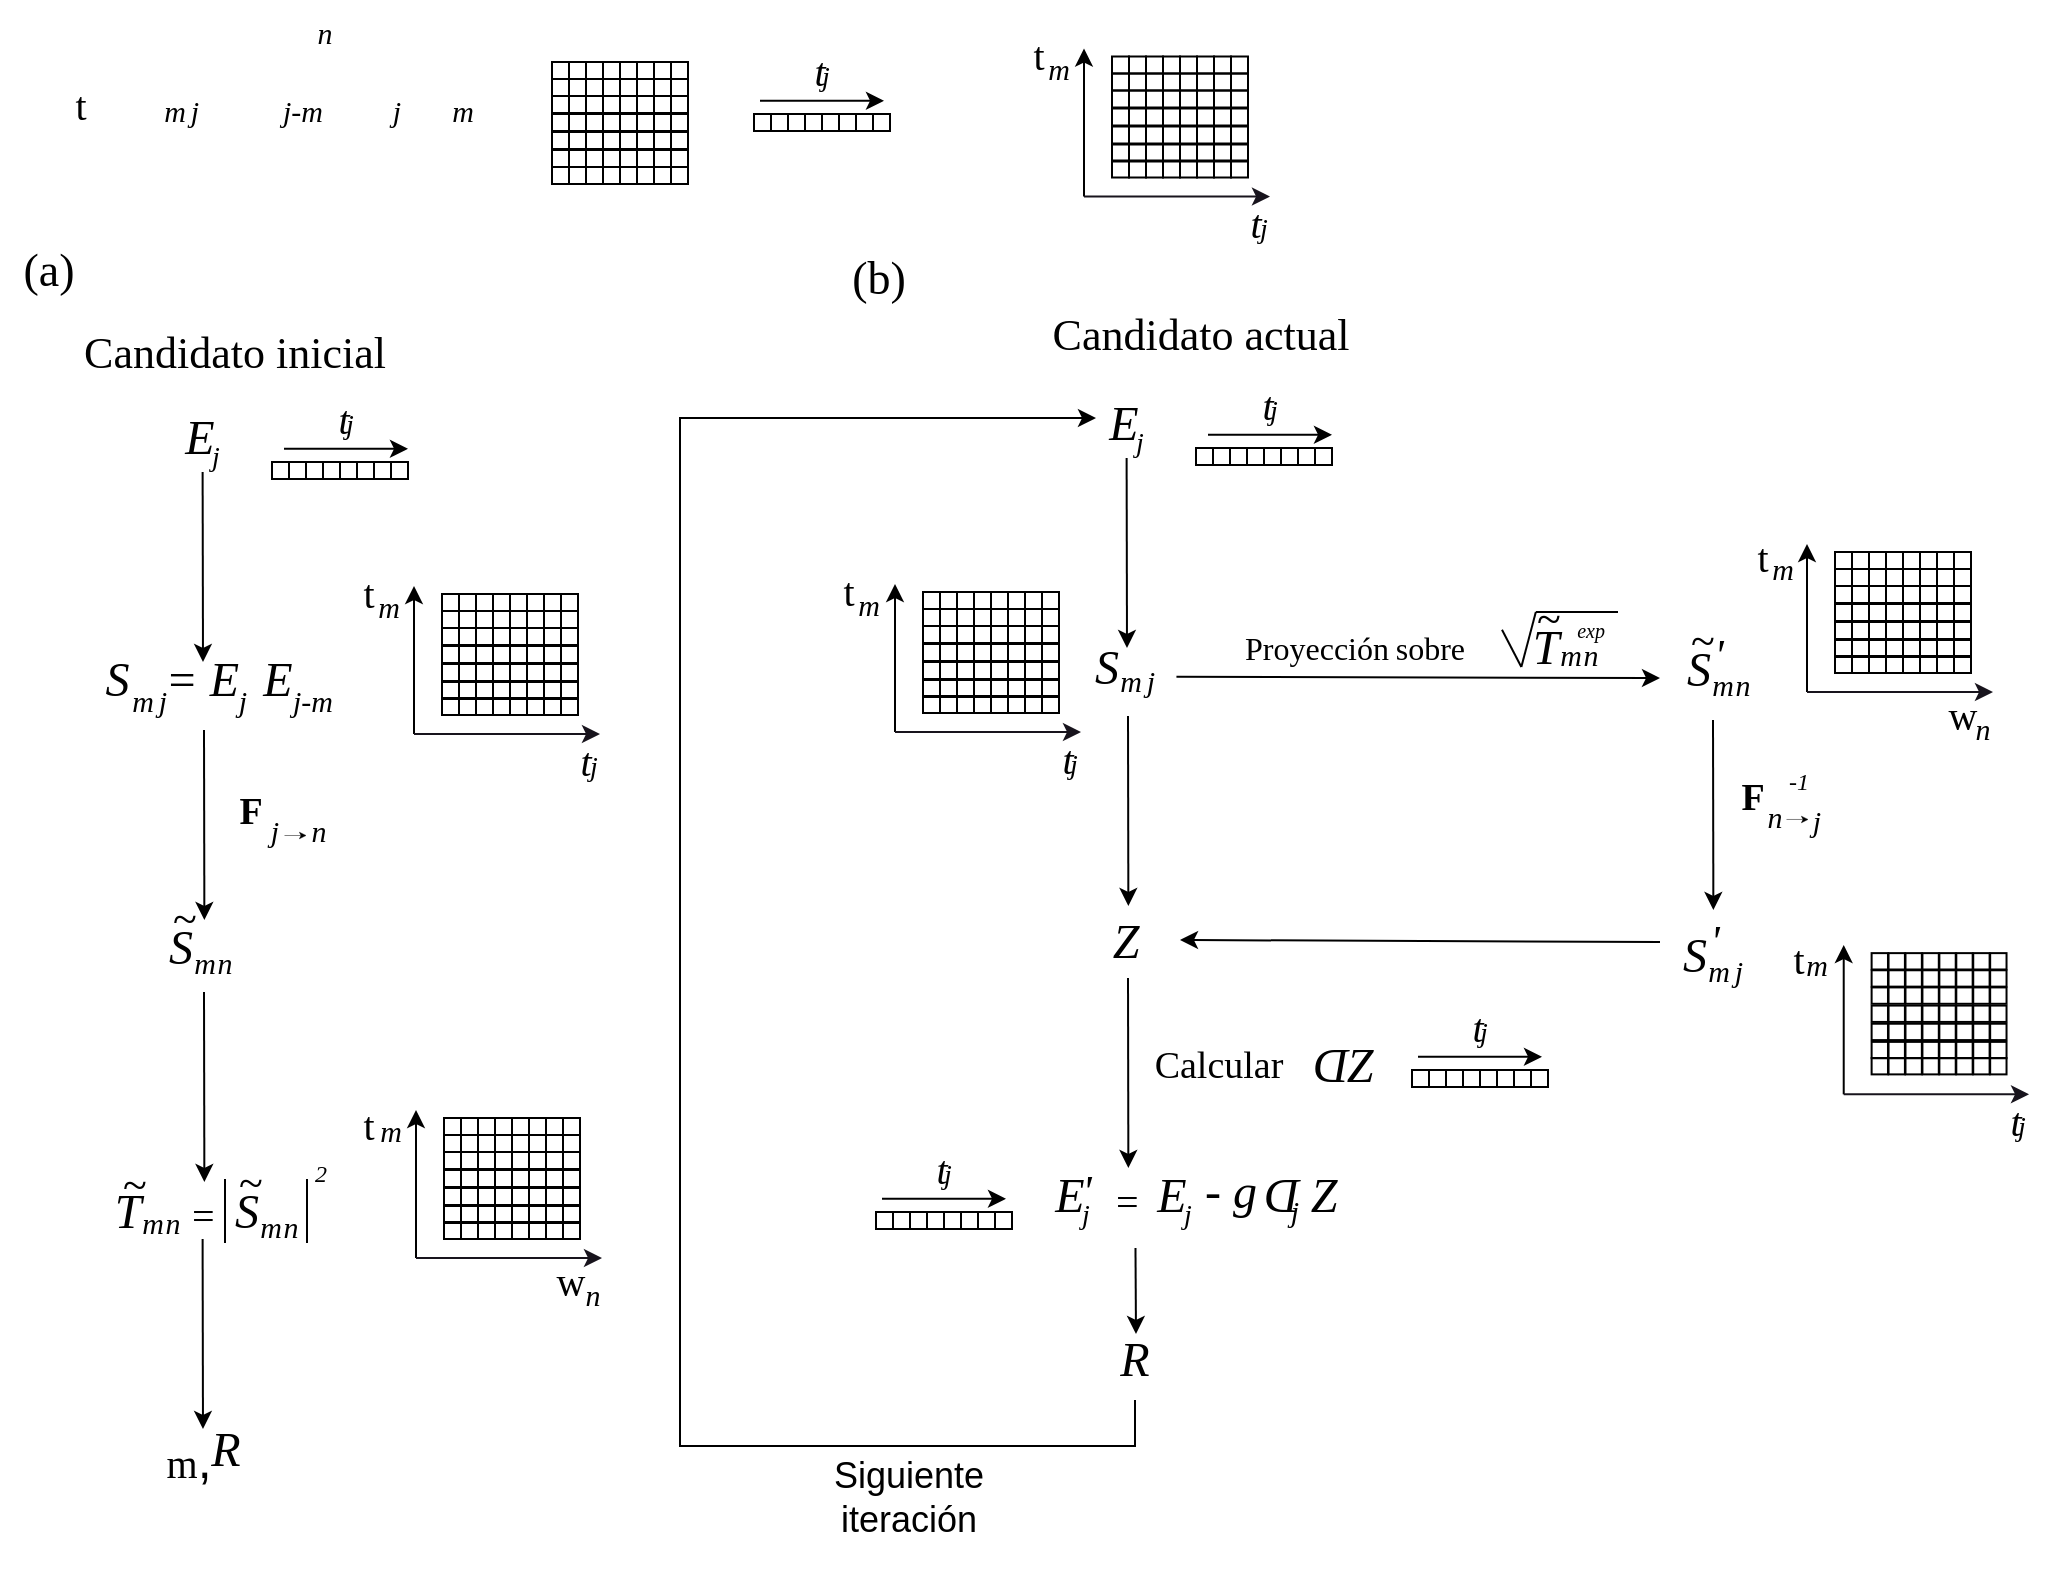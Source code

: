<mxfile version="21.3.8">
  <diagram name="Page-1" id="ZOjyFE141yfAr_pw9tSA">
    <mxGraphModel dx="1793" dy="940" grid="0" gridSize="10" guides="1" tooltips="1" connect="1" arrows="1" fold="1" page="1" pageScale="1" pageWidth="850" pageHeight="1100" background="#ffffff" math="0" shadow="0">
      <root>
        <mxCell id="0" />
        <mxCell id="1" parent="0" />
        <mxCell id="puLVVbV_IttZzEIkrhMs-79" value="" style="group" parent="1" vertex="1" connectable="0">
          <mxGeometry x="85" y="46" width="37" height="31" as="geometry" />
        </mxCell>
        <mxCell id="puLVVbV_IttZzEIkrhMs-75" value="&lt;font data-font-src=&quot;https://fonts.googleapis.com/css?family=Computer+modern&quot; style=&quot;font-size: 15px;&quot; face=&quot;Computer modern&quot; color=&quot;#000000&quot;&gt;&lt;i&gt;j&lt;/i&gt;&lt;/font&gt;" style="text;html=1;align=center;verticalAlign=middle;resizable=0;points=[];autosize=1;strokeColor=none;fillColor=none;" parent="puLVVbV_IttZzEIkrhMs-79" vertex="1">
          <mxGeometry x="15" width="22" height="31" as="geometry" />
        </mxCell>
        <mxCell id="puLVVbV_IttZzEIkrhMs-76" value="&lt;font style=&quot;font-size: 15px;&quot; face=&quot;Computer modern&quot; color=&quot;#000000&quot;&gt;&lt;i&gt;m&lt;/i&gt;&lt;/font&gt;" style="text;html=1;align=center;verticalAlign=middle;resizable=0;points=[];autosize=1;strokeColor=none;fillColor=none;" parent="puLVVbV_IttZzEIkrhMs-79" vertex="1">
          <mxGeometry width="31" height="31" as="geometry" />
        </mxCell>
        <mxCell id="puLVVbV_IttZzEIkrhMs-81" value="&lt;font data-font-src=&quot;https://fonts.googleapis.com/css?family=Computer+modern&quot; style=&quot;font-size: 15px;&quot; face=&quot;Computer modern&quot; color=&quot;#000000&quot;&gt;&lt;i&gt;j&lt;/i&gt;&lt;/font&gt;" style="text;html=1;align=center;verticalAlign=middle;resizable=0;points=[];autosize=1;strokeColor=none;fillColor=none;" parent="1" vertex="1">
          <mxGeometry x="201" y="46" width="22" height="31" as="geometry" />
        </mxCell>
        <mxCell id="puLVVbV_IttZzEIkrhMs-82" value="&lt;font style=&quot;font-size: 15px;&quot; face=&quot;Computer modern&quot; color=&quot;#000000&quot;&gt;&lt;i&gt;j-m&lt;/i&gt;&lt;/font&gt;" style="text;html=1;align=center;verticalAlign=middle;resizable=0;points=[];autosize=1;strokeColor=none;fillColor=none;" parent="1" vertex="1">
          <mxGeometry x="145" y="46" width="40" height="31" as="geometry" />
        </mxCell>
        <mxCell id="puLVVbV_IttZzEIkrhMs-83" value="&lt;font size=&quot;1&quot; face=&quot;Computer modern&quot; color=&quot;#000000&quot;&gt;&lt;i style=&quot;font-size: 15px;&quot;&gt;m&lt;/i&gt;&lt;/font&gt;" style="text;html=1;align=center;verticalAlign=middle;resizable=0;points=[];autosize=1;strokeColor=none;fillColor=none;" parent="1" vertex="1">
          <mxGeometry x="229" y="46" width="31" height="31" as="geometry" />
        </mxCell>
        <mxCell id="puLVVbV_IttZzEIkrhMs-170" value="" style="group" parent="1" vertex="1" connectable="0">
          <mxGeometry x="290" y="38" width="68" height="61" as="geometry" />
        </mxCell>
        <mxCell id="puLVVbV_IttZzEIkrhMs-105" value="" style="group" parent="puLVVbV_IttZzEIkrhMs-170" vertex="1" connectable="0">
          <mxGeometry width="68" height="8.5" as="geometry" />
        </mxCell>
        <mxCell id="puLVVbV_IttZzEIkrhMs-97" value="" style="whiteSpace=wrap;html=1;aspect=fixed;fillColor=none;strokeColor=#000000;" parent="puLVVbV_IttZzEIkrhMs-105" vertex="1">
          <mxGeometry width="8.5" height="8.5" as="geometry" />
        </mxCell>
        <mxCell id="puLVVbV_IttZzEIkrhMs-98" value="" style="whiteSpace=wrap;html=1;aspect=fixed;fillColor=none;strokeColor=#000000;" parent="puLVVbV_IttZzEIkrhMs-105" vertex="1">
          <mxGeometry x="8.5" width="8.5" height="8.5" as="geometry" />
        </mxCell>
        <mxCell id="puLVVbV_IttZzEIkrhMs-99" value="" style="whiteSpace=wrap;html=1;aspect=fixed;fillColor=none;strokeColor=#000000;" parent="puLVVbV_IttZzEIkrhMs-105" vertex="1">
          <mxGeometry x="17" width="8.5" height="8.5" as="geometry" />
        </mxCell>
        <mxCell id="puLVVbV_IttZzEIkrhMs-100" value="" style="whiteSpace=wrap;html=1;aspect=fixed;fillColor=none;strokeColor=#000000;" parent="puLVVbV_IttZzEIkrhMs-105" vertex="1">
          <mxGeometry x="25.5" width="8.5" height="8.5" as="geometry" />
        </mxCell>
        <mxCell id="puLVVbV_IttZzEIkrhMs-101" value="" style="whiteSpace=wrap;html=1;aspect=fixed;fillColor=none;strokeColor=#000000;" parent="puLVVbV_IttZzEIkrhMs-105" vertex="1">
          <mxGeometry x="34" width="8.5" height="8.5" as="geometry" />
        </mxCell>
        <mxCell id="puLVVbV_IttZzEIkrhMs-102" value="" style="whiteSpace=wrap;html=1;aspect=fixed;fillColor=none;strokeColor=#000000;" parent="puLVVbV_IttZzEIkrhMs-105" vertex="1">
          <mxGeometry x="42.5" width="8.5" height="8.5" as="geometry" />
        </mxCell>
        <mxCell id="puLVVbV_IttZzEIkrhMs-103" value="" style="whiteSpace=wrap;html=1;aspect=fixed;fillColor=none;strokeColor=#000000;" parent="puLVVbV_IttZzEIkrhMs-105" vertex="1">
          <mxGeometry x="51" width="8.5" height="8.5" as="geometry" />
        </mxCell>
        <mxCell id="puLVVbV_IttZzEIkrhMs-104" value="" style="whiteSpace=wrap;html=1;aspect=fixed;fillColor=none;strokeColor=#000000;" parent="puLVVbV_IttZzEIkrhMs-105" vertex="1">
          <mxGeometry x="59.5" width="8.5" height="8.5" as="geometry" />
        </mxCell>
        <mxCell id="puLVVbV_IttZzEIkrhMs-106" value="" style="group" parent="puLVVbV_IttZzEIkrhMs-170" vertex="1" connectable="0">
          <mxGeometry y="8.5" width="68" height="8.5" as="geometry" />
        </mxCell>
        <mxCell id="puLVVbV_IttZzEIkrhMs-107" value="" style="whiteSpace=wrap;html=1;aspect=fixed;fillColor=none;strokeColor=#000000;" parent="puLVVbV_IttZzEIkrhMs-106" vertex="1">
          <mxGeometry width="8.5" height="8.5" as="geometry" />
        </mxCell>
        <mxCell id="puLVVbV_IttZzEIkrhMs-108" value="" style="whiteSpace=wrap;html=1;aspect=fixed;fillColor=none;strokeColor=#000000;" parent="puLVVbV_IttZzEIkrhMs-106" vertex="1">
          <mxGeometry x="8.5" width="8.5" height="8.5" as="geometry" />
        </mxCell>
        <mxCell id="puLVVbV_IttZzEIkrhMs-109" value="" style="whiteSpace=wrap;html=1;aspect=fixed;fillColor=none;strokeColor=#000000;" parent="puLVVbV_IttZzEIkrhMs-106" vertex="1">
          <mxGeometry x="17" width="8.5" height="8.5" as="geometry" />
        </mxCell>
        <mxCell id="puLVVbV_IttZzEIkrhMs-110" value="" style="whiteSpace=wrap;html=1;aspect=fixed;fillColor=none;strokeColor=#000000;" parent="puLVVbV_IttZzEIkrhMs-106" vertex="1">
          <mxGeometry x="25.5" width="8.5" height="8.5" as="geometry" />
        </mxCell>
        <mxCell id="puLVVbV_IttZzEIkrhMs-111" value="" style="whiteSpace=wrap;html=1;aspect=fixed;fillColor=none;strokeColor=#000000;" parent="puLVVbV_IttZzEIkrhMs-106" vertex="1">
          <mxGeometry x="34" width="8.5" height="8.5" as="geometry" />
        </mxCell>
        <mxCell id="puLVVbV_IttZzEIkrhMs-112" value="" style="whiteSpace=wrap;html=1;aspect=fixed;fillColor=none;strokeColor=#000000;" parent="puLVVbV_IttZzEIkrhMs-106" vertex="1">
          <mxGeometry x="42.5" width="8.5" height="8.5" as="geometry" />
        </mxCell>
        <mxCell id="puLVVbV_IttZzEIkrhMs-113" value="" style="whiteSpace=wrap;html=1;aspect=fixed;fillColor=none;strokeColor=#000000;" parent="puLVVbV_IttZzEIkrhMs-106" vertex="1">
          <mxGeometry x="51" width="8.5" height="8.5" as="geometry" />
        </mxCell>
        <mxCell id="puLVVbV_IttZzEIkrhMs-114" value="" style="whiteSpace=wrap;html=1;aspect=fixed;fillColor=none;strokeColor=#000000;" parent="puLVVbV_IttZzEIkrhMs-106" vertex="1">
          <mxGeometry x="59.5" width="8.5" height="8.5" as="geometry" />
        </mxCell>
        <mxCell id="puLVVbV_IttZzEIkrhMs-116" value="" style="group" parent="puLVVbV_IttZzEIkrhMs-170" vertex="1" connectable="0">
          <mxGeometry y="17" width="68" height="8.5" as="geometry" />
        </mxCell>
        <mxCell id="puLVVbV_IttZzEIkrhMs-117" value="" style="whiteSpace=wrap;html=1;aspect=fixed;fillColor=none;strokeColor=#000000;" parent="puLVVbV_IttZzEIkrhMs-116" vertex="1">
          <mxGeometry width="8.5" height="8.5" as="geometry" />
        </mxCell>
        <mxCell id="puLVVbV_IttZzEIkrhMs-118" value="" style="whiteSpace=wrap;html=1;aspect=fixed;fillColor=none;strokeColor=#000000;" parent="puLVVbV_IttZzEIkrhMs-116" vertex="1">
          <mxGeometry x="8.5" width="8.5" height="8.5" as="geometry" />
        </mxCell>
        <mxCell id="puLVVbV_IttZzEIkrhMs-119" value="" style="whiteSpace=wrap;html=1;aspect=fixed;fillColor=none;strokeColor=#000000;" parent="puLVVbV_IttZzEIkrhMs-116" vertex="1">
          <mxGeometry x="17" width="8.5" height="8.5" as="geometry" />
        </mxCell>
        <mxCell id="puLVVbV_IttZzEIkrhMs-120" value="" style="whiteSpace=wrap;html=1;aspect=fixed;fillColor=none;strokeColor=#000000;" parent="puLVVbV_IttZzEIkrhMs-116" vertex="1">
          <mxGeometry x="25.5" width="8.5" height="8.5" as="geometry" />
        </mxCell>
        <mxCell id="puLVVbV_IttZzEIkrhMs-121" value="" style="whiteSpace=wrap;html=1;aspect=fixed;fillColor=none;strokeColor=#000000;" parent="puLVVbV_IttZzEIkrhMs-116" vertex="1">
          <mxGeometry x="34" width="8.5" height="8.5" as="geometry" />
        </mxCell>
        <mxCell id="puLVVbV_IttZzEIkrhMs-122" value="" style="whiteSpace=wrap;html=1;aspect=fixed;fillColor=none;strokeColor=#000000;" parent="puLVVbV_IttZzEIkrhMs-116" vertex="1">
          <mxGeometry x="42.5" width="8.5" height="8.5" as="geometry" />
        </mxCell>
        <mxCell id="puLVVbV_IttZzEIkrhMs-123" value="" style="whiteSpace=wrap;html=1;aspect=fixed;fillColor=none;strokeColor=#000000;" parent="puLVVbV_IttZzEIkrhMs-116" vertex="1">
          <mxGeometry x="51" width="8.5" height="8.5" as="geometry" />
        </mxCell>
        <mxCell id="puLVVbV_IttZzEIkrhMs-124" value="" style="whiteSpace=wrap;html=1;aspect=fixed;fillColor=none;strokeColor=#000000;" parent="puLVVbV_IttZzEIkrhMs-116" vertex="1">
          <mxGeometry x="59.5" width="8.5" height="8.5" as="geometry" />
        </mxCell>
        <mxCell id="puLVVbV_IttZzEIkrhMs-125" value="" style="group" parent="puLVVbV_IttZzEIkrhMs-170" vertex="1" connectable="0">
          <mxGeometry y="26" width="68" height="8.5" as="geometry" />
        </mxCell>
        <mxCell id="puLVVbV_IttZzEIkrhMs-126" value="" style="whiteSpace=wrap;html=1;aspect=fixed;fillColor=none;strokeColor=#000000;" parent="puLVVbV_IttZzEIkrhMs-125" vertex="1">
          <mxGeometry width="8.5" height="8.5" as="geometry" />
        </mxCell>
        <mxCell id="puLVVbV_IttZzEIkrhMs-127" value="" style="whiteSpace=wrap;html=1;aspect=fixed;fillColor=none;strokeColor=#000000;" parent="puLVVbV_IttZzEIkrhMs-125" vertex="1">
          <mxGeometry x="8.5" width="8.5" height="8.5" as="geometry" />
        </mxCell>
        <mxCell id="puLVVbV_IttZzEIkrhMs-128" value="" style="whiteSpace=wrap;html=1;aspect=fixed;fillColor=none;strokeColor=#000000;" parent="puLVVbV_IttZzEIkrhMs-125" vertex="1">
          <mxGeometry x="17" width="8.5" height="8.5" as="geometry" />
        </mxCell>
        <mxCell id="puLVVbV_IttZzEIkrhMs-129" value="" style="whiteSpace=wrap;html=1;aspect=fixed;fillColor=none;strokeColor=#000000;" parent="puLVVbV_IttZzEIkrhMs-125" vertex="1">
          <mxGeometry x="25.5" width="8.5" height="8.5" as="geometry" />
        </mxCell>
        <mxCell id="puLVVbV_IttZzEIkrhMs-130" value="" style="whiteSpace=wrap;html=1;aspect=fixed;fillColor=none;strokeColor=#000000;" parent="puLVVbV_IttZzEIkrhMs-125" vertex="1">
          <mxGeometry x="34" width="8.5" height="8.5" as="geometry" />
        </mxCell>
        <mxCell id="puLVVbV_IttZzEIkrhMs-131" value="" style="whiteSpace=wrap;html=1;aspect=fixed;fillColor=none;strokeColor=#000000;" parent="puLVVbV_IttZzEIkrhMs-125" vertex="1">
          <mxGeometry x="42.5" width="8.5" height="8.5" as="geometry" />
        </mxCell>
        <mxCell id="puLVVbV_IttZzEIkrhMs-132" value="" style="whiteSpace=wrap;html=1;aspect=fixed;fillColor=none;strokeColor=#000000;" parent="puLVVbV_IttZzEIkrhMs-125" vertex="1">
          <mxGeometry x="51" width="8.5" height="8.5" as="geometry" />
        </mxCell>
        <mxCell id="puLVVbV_IttZzEIkrhMs-133" value="" style="whiteSpace=wrap;html=1;aspect=fixed;fillColor=none;strokeColor=#000000;" parent="puLVVbV_IttZzEIkrhMs-125" vertex="1">
          <mxGeometry x="59.5" width="8.5" height="8.5" as="geometry" />
        </mxCell>
        <mxCell id="puLVVbV_IttZzEIkrhMs-134" value="" style="group" parent="puLVVbV_IttZzEIkrhMs-170" vertex="1" connectable="0">
          <mxGeometry y="35" width="68" height="8.5" as="geometry" />
        </mxCell>
        <mxCell id="puLVVbV_IttZzEIkrhMs-135" value="" style="whiteSpace=wrap;html=1;aspect=fixed;fillColor=none;strokeColor=#000000;" parent="puLVVbV_IttZzEIkrhMs-134" vertex="1">
          <mxGeometry width="8.5" height="8.5" as="geometry" />
        </mxCell>
        <mxCell id="puLVVbV_IttZzEIkrhMs-136" value="" style="whiteSpace=wrap;html=1;aspect=fixed;fillColor=none;strokeColor=#000000;" parent="puLVVbV_IttZzEIkrhMs-134" vertex="1">
          <mxGeometry x="8.5" width="8.5" height="8.5" as="geometry" />
        </mxCell>
        <mxCell id="puLVVbV_IttZzEIkrhMs-137" value="" style="whiteSpace=wrap;html=1;aspect=fixed;fillColor=none;strokeColor=#000000;" parent="puLVVbV_IttZzEIkrhMs-134" vertex="1">
          <mxGeometry x="17" width="8.5" height="8.5" as="geometry" />
        </mxCell>
        <mxCell id="puLVVbV_IttZzEIkrhMs-138" value="" style="whiteSpace=wrap;html=1;aspect=fixed;fillColor=none;strokeColor=#000000;" parent="puLVVbV_IttZzEIkrhMs-134" vertex="1">
          <mxGeometry x="25.5" width="8.5" height="8.5" as="geometry" />
        </mxCell>
        <mxCell id="puLVVbV_IttZzEIkrhMs-139" value="" style="whiteSpace=wrap;html=1;aspect=fixed;fillColor=none;strokeColor=#000000;" parent="puLVVbV_IttZzEIkrhMs-134" vertex="1">
          <mxGeometry x="34" width="8.5" height="8.5" as="geometry" />
        </mxCell>
        <mxCell id="puLVVbV_IttZzEIkrhMs-140" value="" style="whiteSpace=wrap;html=1;aspect=fixed;fillColor=none;strokeColor=#000000;" parent="puLVVbV_IttZzEIkrhMs-134" vertex="1">
          <mxGeometry x="42.5" width="8.5" height="8.5" as="geometry" />
        </mxCell>
        <mxCell id="puLVVbV_IttZzEIkrhMs-141" value="" style="whiteSpace=wrap;html=1;aspect=fixed;fillColor=none;strokeColor=#000000;" parent="puLVVbV_IttZzEIkrhMs-134" vertex="1">
          <mxGeometry x="51" width="8.5" height="8.5" as="geometry" />
        </mxCell>
        <mxCell id="puLVVbV_IttZzEIkrhMs-142" value="" style="whiteSpace=wrap;html=1;aspect=fixed;fillColor=none;strokeColor=#000000;" parent="puLVVbV_IttZzEIkrhMs-134" vertex="1">
          <mxGeometry x="59.5" width="8.5" height="8.5" as="geometry" />
        </mxCell>
        <mxCell id="puLVVbV_IttZzEIkrhMs-143" value="" style="group" parent="puLVVbV_IttZzEIkrhMs-170" vertex="1" connectable="0">
          <mxGeometry y="44" width="68" height="8.5" as="geometry" />
        </mxCell>
        <mxCell id="puLVVbV_IttZzEIkrhMs-144" value="" style="whiteSpace=wrap;html=1;aspect=fixed;fillColor=none;strokeColor=#000000;" parent="puLVVbV_IttZzEIkrhMs-143" vertex="1">
          <mxGeometry width="8.5" height="8.5" as="geometry" />
        </mxCell>
        <mxCell id="puLVVbV_IttZzEIkrhMs-145" value="" style="whiteSpace=wrap;html=1;aspect=fixed;fillColor=none;strokeColor=#000000;" parent="puLVVbV_IttZzEIkrhMs-143" vertex="1">
          <mxGeometry x="8.5" width="8.5" height="8.5" as="geometry" />
        </mxCell>
        <mxCell id="puLVVbV_IttZzEIkrhMs-146" value="" style="whiteSpace=wrap;html=1;aspect=fixed;fillColor=none;strokeColor=#000000;" parent="puLVVbV_IttZzEIkrhMs-143" vertex="1">
          <mxGeometry x="17" width="8.5" height="8.5" as="geometry" />
        </mxCell>
        <mxCell id="puLVVbV_IttZzEIkrhMs-147" value="" style="whiteSpace=wrap;html=1;aspect=fixed;fillColor=none;strokeColor=#000000;" parent="puLVVbV_IttZzEIkrhMs-143" vertex="1">
          <mxGeometry x="25.5" width="8.5" height="8.5" as="geometry" />
        </mxCell>
        <mxCell id="puLVVbV_IttZzEIkrhMs-148" value="" style="whiteSpace=wrap;html=1;aspect=fixed;fillColor=none;strokeColor=#000000;" parent="puLVVbV_IttZzEIkrhMs-143" vertex="1">
          <mxGeometry x="34" width="8.5" height="8.5" as="geometry" />
        </mxCell>
        <mxCell id="puLVVbV_IttZzEIkrhMs-149" value="" style="whiteSpace=wrap;html=1;aspect=fixed;fillColor=none;strokeColor=#000000;" parent="puLVVbV_IttZzEIkrhMs-143" vertex="1">
          <mxGeometry x="42.5" width="8.5" height="8.5" as="geometry" />
        </mxCell>
        <mxCell id="puLVVbV_IttZzEIkrhMs-150" value="" style="whiteSpace=wrap;html=1;aspect=fixed;fillColor=none;strokeColor=#000000;" parent="puLVVbV_IttZzEIkrhMs-143" vertex="1">
          <mxGeometry x="51" width="8.5" height="8.5" as="geometry" />
        </mxCell>
        <mxCell id="puLVVbV_IttZzEIkrhMs-151" value="" style="whiteSpace=wrap;html=1;aspect=fixed;fillColor=none;strokeColor=#000000;" parent="puLVVbV_IttZzEIkrhMs-143" vertex="1">
          <mxGeometry x="59.5" width="8.5" height="8.5" as="geometry" />
        </mxCell>
        <mxCell id="puLVVbV_IttZzEIkrhMs-152" value="" style="group" parent="puLVVbV_IttZzEIkrhMs-170" vertex="1" connectable="0">
          <mxGeometry y="52.5" width="68" height="8.5" as="geometry" />
        </mxCell>
        <mxCell id="puLVVbV_IttZzEIkrhMs-153" value="" style="whiteSpace=wrap;html=1;aspect=fixed;fillColor=none;strokeColor=#000000;" parent="puLVVbV_IttZzEIkrhMs-152" vertex="1">
          <mxGeometry width="8.5" height="8.5" as="geometry" />
        </mxCell>
        <mxCell id="puLVVbV_IttZzEIkrhMs-154" value="" style="whiteSpace=wrap;html=1;aspect=fixed;fillColor=none;strokeColor=#000000;" parent="puLVVbV_IttZzEIkrhMs-152" vertex="1">
          <mxGeometry x="8.5" width="8.5" height="8.5" as="geometry" />
        </mxCell>
        <mxCell id="puLVVbV_IttZzEIkrhMs-155" value="" style="whiteSpace=wrap;html=1;aspect=fixed;fillColor=none;strokeColor=#000000;" parent="puLVVbV_IttZzEIkrhMs-152" vertex="1">
          <mxGeometry x="17" width="8.5" height="8.5" as="geometry" />
        </mxCell>
        <mxCell id="puLVVbV_IttZzEIkrhMs-156" value="" style="whiteSpace=wrap;html=1;aspect=fixed;fillColor=none;strokeColor=#000000;" parent="puLVVbV_IttZzEIkrhMs-152" vertex="1">
          <mxGeometry x="25.5" width="8.5" height="8.5" as="geometry" />
        </mxCell>
        <mxCell id="puLVVbV_IttZzEIkrhMs-157" value="" style="whiteSpace=wrap;html=1;aspect=fixed;fillColor=none;strokeColor=#000000;" parent="puLVVbV_IttZzEIkrhMs-152" vertex="1">
          <mxGeometry x="34" width="8.5" height="8.5" as="geometry" />
        </mxCell>
        <mxCell id="puLVVbV_IttZzEIkrhMs-158" value="" style="whiteSpace=wrap;html=1;aspect=fixed;fillColor=none;strokeColor=#000000;" parent="puLVVbV_IttZzEIkrhMs-152" vertex="1">
          <mxGeometry x="42.5" width="8.5" height="8.5" as="geometry" />
        </mxCell>
        <mxCell id="puLVVbV_IttZzEIkrhMs-159" value="" style="whiteSpace=wrap;html=1;aspect=fixed;fillColor=none;strokeColor=#000000;" parent="puLVVbV_IttZzEIkrhMs-152" vertex="1">
          <mxGeometry x="51" width="8.5" height="8.5" as="geometry" />
        </mxCell>
        <mxCell id="puLVVbV_IttZzEIkrhMs-160" value="" style="whiteSpace=wrap;html=1;aspect=fixed;fillColor=none;strokeColor=#000000;" parent="puLVVbV_IttZzEIkrhMs-152" vertex="1">
          <mxGeometry x="59.5" width="8.5" height="8.5" as="geometry" />
        </mxCell>
        <mxCell id="puLVVbV_IttZzEIkrhMs-336" value="&lt;font style=&quot;font-size: 20px;&quot; data-font-src=&quot;https://fonts.googleapis.com/css?family=symbol&quot; face=&quot;symbol&quot; color=&quot;#000000&quot;&gt;t&lt;/font&gt;" style="text;html=1;align=center;verticalAlign=middle;resizable=0;points=[];autosize=1;strokeColor=none;fillColor=none;" parent="1" vertex="1">
          <mxGeometry x="40" y="41" width="27" height="36" as="geometry" />
        </mxCell>
        <mxCell id="puLVVbV_IttZzEIkrhMs-338" value="" style="group" parent="1" vertex="1" connectable="0">
          <mxGeometry x="899" y="476" width="133" height="118" as="geometry" />
        </mxCell>
        <mxCell id="puLVVbV_IttZzEIkrhMs-335" value="&lt;font style=&quot;font-size: 20px;&quot; data-font-src=&quot;https://fonts.googleapis.com/css?family=symbol&quot; face=&quot;symbol&quot; color=&quot;#000000&quot;&gt;t&lt;/font&gt;" style="text;html=1;align=center;verticalAlign=middle;resizable=0;points=[];autosize=1;strokeColor=none;fillColor=none;" parent="puLVVbV_IttZzEIkrhMs-338" vertex="1">
          <mxGeometry y="-7.564" width="27" height="36" as="geometry" />
        </mxCell>
        <mxCell id="puLVVbV_IttZzEIkrhMs-337" value="&lt;font size=&quot;1&quot; face=&quot;Computer modern&quot; color=&quot;#000000&quot;&gt;&lt;i style=&quot;font-size: 15px;&quot;&gt;m&lt;/i&gt;&lt;/font&gt;" style="text;html=1;align=center;verticalAlign=middle;resizable=0;points=[];autosize=1;strokeColor=none;fillColor=none;" parent="puLVVbV_IttZzEIkrhMs-338" vertex="1">
          <mxGeometry x="7.97" y="-2.521" width="31" height="31" as="geometry" />
        </mxCell>
        <mxCell id="puLVVbV_IttZzEIkrhMs-251" value="" style="group" parent="puLVVbV_IttZzEIkrhMs-338" vertex="1" connectable="0">
          <mxGeometry x="50.809" y="7.564" width="67.745" height="61.017" as="geometry" />
        </mxCell>
        <mxCell id="puLVVbV_IttZzEIkrhMs-252" value="" style="group" parent="puLVVbV_IttZzEIkrhMs-251" vertex="1" connectable="0">
          <mxGeometry width="67.745" height="8.573" as="geometry" />
        </mxCell>
        <mxCell id="puLVVbV_IttZzEIkrhMs-253" value="" style="whiteSpace=wrap;html=1;aspect=fixed;fillColor=none;strokeColor=#000000;" parent="puLVVbV_IttZzEIkrhMs-252" vertex="1">
          <mxGeometry width="8.182" height="8.182" as="geometry" />
        </mxCell>
        <mxCell id="puLVVbV_IttZzEIkrhMs-254" value="" style="whiteSpace=wrap;html=1;aspect=fixed;fillColor=none;strokeColor=#000000;" parent="puLVVbV_IttZzEIkrhMs-252" vertex="1">
          <mxGeometry x="8.468" width="8.182" height="8.182" as="geometry" />
        </mxCell>
        <mxCell id="puLVVbV_IttZzEIkrhMs-255" value="" style="whiteSpace=wrap;html=1;aspect=fixed;fillColor=none;strokeColor=#000000;" parent="puLVVbV_IttZzEIkrhMs-252" vertex="1">
          <mxGeometry x="16.936" width="8.182" height="8.182" as="geometry" />
        </mxCell>
        <mxCell id="puLVVbV_IttZzEIkrhMs-256" value="" style="whiteSpace=wrap;html=1;aspect=fixed;fillColor=none;strokeColor=#000000;" parent="puLVVbV_IttZzEIkrhMs-252" vertex="1">
          <mxGeometry x="25.404" width="8.182" height="8.182" as="geometry" />
        </mxCell>
        <mxCell id="puLVVbV_IttZzEIkrhMs-257" value="" style="whiteSpace=wrap;html=1;aspect=fixed;fillColor=none;strokeColor=#000000;" parent="puLVVbV_IttZzEIkrhMs-252" vertex="1">
          <mxGeometry x="33.873" width="8.182" height="8.182" as="geometry" />
        </mxCell>
        <mxCell id="puLVVbV_IttZzEIkrhMs-258" value="" style="whiteSpace=wrap;html=1;aspect=fixed;fillColor=none;strokeColor=#000000;" parent="puLVVbV_IttZzEIkrhMs-252" vertex="1">
          <mxGeometry x="42.341" width="8.182" height="8.182" as="geometry" />
        </mxCell>
        <mxCell id="puLVVbV_IttZzEIkrhMs-259" value="" style="whiteSpace=wrap;html=1;aspect=fixed;fillColor=none;strokeColor=#000000;" parent="puLVVbV_IttZzEIkrhMs-252" vertex="1">
          <mxGeometry x="50.809" width="8.182" height="8.182" as="geometry" />
        </mxCell>
        <mxCell id="puLVVbV_IttZzEIkrhMs-260" value="" style="whiteSpace=wrap;html=1;aspect=fixed;fillColor=none;strokeColor=#000000;" parent="puLVVbV_IttZzEIkrhMs-252" vertex="1">
          <mxGeometry x="59.277" width="8.182" height="8.182" as="geometry" />
        </mxCell>
        <mxCell id="puLVVbV_IttZzEIkrhMs-261" value="" style="group" parent="puLVVbV_IttZzEIkrhMs-251" vertex="1" connectable="0">
          <mxGeometry y="8.573" width="67.745" height="8.573" as="geometry" />
        </mxCell>
        <mxCell id="puLVVbV_IttZzEIkrhMs-262" value="" style="whiteSpace=wrap;html=1;aspect=fixed;fillColor=none;strokeColor=#000000;" parent="puLVVbV_IttZzEIkrhMs-261" vertex="1">
          <mxGeometry width="8.182" height="8.182" as="geometry" />
        </mxCell>
        <mxCell id="puLVVbV_IttZzEIkrhMs-263" value="" style="whiteSpace=wrap;html=1;aspect=fixed;fillColor=none;strokeColor=#000000;" parent="puLVVbV_IttZzEIkrhMs-261" vertex="1">
          <mxGeometry x="8.468" width="8.182" height="8.182" as="geometry" />
        </mxCell>
        <mxCell id="puLVVbV_IttZzEIkrhMs-264" value="" style="whiteSpace=wrap;html=1;aspect=fixed;fillColor=none;strokeColor=#000000;" parent="puLVVbV_IttZzEIkrhMs-261" vertex="1">
          <mxGeometry x="16.936" width="8.182" height="8.182" as="geometry" />
        </mxCell>
        <mxCell id="puLVVbV_IttZzEIkrhMs-265" value="" style="whiteSpace=wrap;html=1;aspect=fixed;fillColor=none;strokeColor=#000000;" parent="puLVVbV_IttZzEIkrhMs-261" vertex="1">
          <mxGeometry x="25.404" width="8.182" height="8.182" as="geometry" />
        </mxCell>
        <mxCell id="puLVVbV_IttZzEIkrhMs-266" value="" style="whiteSpace=wrap;html=1;aspect=fixed;fillColor=none;strokeColor=#000000;" parent="puLVVbV_IttZzEIkrhMs-261" vertex="1">
          <mxGeometry x="33.873" width="8.182" height="8.182" as="geometry" />
        </mxCell>
        <mxCell id="puLVVbV_IttZzEIkrhMs-267" value="" style="whiteSpace=wrap;html=1;aspect=fixed;fillColor=none;strokeColor=#000000;" parent="puLVVbV_IttZzEIkrhMs-261" vertex="1">
          <mxGeometry x="42.341" width="8.182" height="8.182" as="geometry" />
        </mxCell>
        <mxCell id="puLVVbV_IttZzEIkrhMs-268" value="" style="whiteSpace=wrap;html=1;aspect=fixed;fillColor=none;strokeColor=#000000;" parent="puLVVbV_IttZzEIkrhMs-261" vertex="1">
          <mxGeometry x="50.809" width="8.182" height="8.182" as="geometry" />
        </mxCell>
        <mxCell id="puLVVbV_IttZzEIkrhMs-269" value="" style="whiteSpace=wrap;html=1;aspect=fixed;fillColor=none;strokeColor=#000000;" parent="puLVVbV_IttZzEIkrhMs-261" vertex="1">
          <mxGeometry x="59.277" width="8.182" height="8.182" as="geometry" />
        </mxCell>
        <mxCell id="puLVVbV_IttZzEIkrhMs-270" value="" style="group" parent="puLVVbV_IttZzEIkrhMs-251" vertex="1" connectable="0">
          <mxGeometry y="17.145" width="67.745" height="8.573" as="geometry" />
        </mxCell>
        <mxCell id="puLVVbV_IttZzEIkrhMs-271" value="" style="whiteSpace=wrap;html=1;aspect=fixed;fillColor=none;strokeColor=#000000;" parent="puLVVbV_IttZzEIkrhMs-270" vertex="1">
          <mxGeometry width="8.182" height="8.182" as="geometry" />
        </mxCell>
        <mxCell id="puLVVbV_IttZzEIkrhMs-272" value="" style="whiteSpace=wrap;html=1;aspect=fixed;fillColor=none;strokeColor=#000000;" parent="puLVVbV_IttZzEIkrhMs-270" vertex="1">
          <mxGeometry x="8.468" width="8.182" height="8.182" as="geometry" />
        </mxCell>
        <mxCell id="puLVVbV_IttZzEIkrhMs-273" value="" style="whiteSpace=wrap;html=1;aspect=fixed;fillColor=none;strokeColor=#000000;" parent="puLVVbV_IttZzEIkrhMs-270" vertex="1">
          <mxGeometry x="16.936" width="8.182" height="8.182" as="geometry" />
        </mxCell>
        <mxCell id="puLVVbV_IttZzEIkrhMs-274" value="" style="whiteSpace=wrap;html=1;aspect=fixed;fillColor=none;strokeColor=#000000;" parent="puLVVbV_IttZzEIkrhMs-270" vertex="1">
          <mxGeometry x="25.404" width="8.182" height="8.182" as="geometry" />
        </mxCell>
        <mxCell id="puLVVbV_IttZzEIkrhMs-275" value="" style="whiteSpace=wrap;html=1;aspect=fixed;fillColor=none;strokeColor=#000000;" parent="puLVVbV_IttZzEIkrhMs-270" vertex="1">
          <mxGeometry x="33.873" width="8.182" height="8.182" as="geometry" />
        </mxCell>
        <mxCell id="puLVVbV_IttZzEIkrhMs-276" value="" style="whiteSpace=wrap;html=1;aspect=fixed;fillColor=none;strokeColor=#000000;" parent="puLVVbV_IttZzEIkrhMs-270" vertex="1">
          <mxGeometry x="42.341" width="8.182" height="8.182" as="geometry" />
        </mxCell>
        <mxCell id="puLVVbV_IttZzEIkrhMs-277" value="" style="whiteSpace=wrap;html=1;aspect=fixed;fillColor=none;strokeColor=#000000;" parent="puLVVbV_IttZzEIkrhMs-270" vertex="1">
          <mxGeometry x="50.809" width="8.182" height="8.182" as="geometry" />
        </mxCell>
        <mxCell id="puLVVbV_IttZzEIkrhMs-278" value="" style="whiteSpace=wrap;html=1;aspect=fixed;fillColor=none;strokeColor=#000000;" parent="puLVVbV_IttZzEIkrhMs-270" vertex="1">
          <mxGeometry x="59.277" width="8.182" height="8.182" as="geometry" />
        </mxCell>
        <mxCell id="puLVVbV_IttZzEIkrhMs-279" value="" style="group" parent="puLVVbV_IttZzEIkrhMs-251" vertex="1" connectable="0">
          <mxGeometry y="26.222" width="67.745" height="8.573" as="geometry" />
        </mxCell>
        <mxCell id="puLVVbV_IttZzEIkrhMs-280" value="" style="whiteSpace=wrap;html=1;aspect=fixed;fillColor=none;strokeColor=#000000;" parent="puLVVbV_IttZzEIkrhMs-279" vertex="1">
          <mxGeometry width="8.182" height="8.182" as="geometry" />
        </mxCell>
        <mxCell id="puLVVbV_IttZzEIkrhMs-281" value="" style="whiteSpace=wrap;html=1;aspect=fixed;fillColor=none;strokeColor=#000000;" parent="puLVVbV_IttZzEIkrhMs-279" vertex="1">
          <mxGeometry x="8.468" width="8.182" height="8.182" as="geometry" />
        </mxCell>
        <mxCell id="puLVVbV_IttZzEIkrhMs-282" value="" style="whiteSpace=wrap;html=1;aspect=fixed;fillColor=none;strokeColor=#000000;" parent="puLVVbV_IttZzEIkrhMs-279" vertex="1">
          <mxGeometry x="16.936" width="8.182" height="8.182" as="geometry" />
        </mxCell>
        <mxCell id="puLVVbV_IttZzEIkrhMs-283" value="" style="whiteSpace=wrap;html=1;aspect=fixed;fillColor=none;strokeColor=#000000;" parent="puLVVbV_IttZzEIkrhMs-279" vertex="1">
          <mxGeometry x="25.404" width="8.182" height="8.182" as="geometry" />
        </mxCell>
        <mxCell id="puLVVbV_IttZzEIkrhMs-284" value="" style="whiteSpace=wrap;html=1;aspect=fixed;fillColor=none;strokeColor=#000000;" parent="puLVVbV_IttZzEIkrhMs-279" vertex="1">
          <mxGeometry x="33.873" width="8.182" height="8.182" as="geometry" />
        </mxCell>
        <mxCell id="puLVVbV_IttZzEIkrhMs-285" value="" style="whiteSpace=wrap;html=1;aspect=fixed;fillColor=none;strokeColor=#000000;" parent="puLVVbV_IttZzEIkrhMs-279" vertex="1">
          <mxGeometry x="42.341" width="8.182" height="8.182" as="geometry" />
        </mxCell>
        <mxCell id="puLVVbV_IttZzEIkrhMs-286" value="" style="whiteSpace=wrap;html=1;aspect=fixed;fillColor=none;strokeColor=#000000;" parent="puLVVbV_IttZzEIkrhMs-279" vertex="1">
          <mxGeometry x="50.809" width="8.182" height="8.182" as="geometry" />
        </mxCell>
        <mxCell id="puLVVbV_IttZzEIkrhMs-287" value="" style="whiteSpace=wrap;html=1;aspect=fixed;fillColor=none;strokeColor=#000000;" parent="puLVVbV_IttZzEIkrhMs-279" vertex="1">
          <mxGeometry x="59.277" width="8.182" height="8.182" as="geometry" />
        </mxCell>
        <mxCell id="puLVVbV_IttZzEIkrhMs-288" value="" style="group" parent="puLVVbV_IttZzEIkrhMs-251" vertex="1" connectable="0">
          <mxGeometry y="35.299" width="67.745" height="8.573" as="geometry" />
        </mxCell>
        <mxCell id="puLVVbV_IttZzEIkrhMs-289" value="" style="whiteSpace=wrap;html=1;aspect=fixed;fillColor=none;strokeColor=#000000;" parent="puLVVbV_IttZzEIkrhMs-288" vertex="1">
          <mxGeometry width="8.182" height="8.182" as="geometry" />
        </mxCell>
        <mxCell id="puLVVbV_IttZzEIkrhMs-290" value="" style="whiteSpace=wrap;html=1;aspect=fixed;fillColor=none;strokeColor=#000000;" parent="puLVVbV_IttZzEIkrhMs-288" vertex="1">
          <mxGeometry x="8.468" width="8.182" height="8.182" as="geometry" />
        </mxCell>
        <mxCell id="puLVVbV_IttZzEIkrhMs-291" value="" style="whiteSpace=wrap;html=1;aspect=fixed;fillColor=none;strokeColor=#000000;" parent="puLVVbV_IttZzEIkrhMs-288" vertex="1">
          <mxGeometry x="16.936" width="8.182" height="8.182" as="geometry" />
        </mxCell>
        <mxCell id="puLVVbV_IttZzEIkrhMs-292" value="" style="whiteSpace=wrap;html=1;aspect=fixed;fillColor=none;strokeColor=#000000;" parent="puLVVbV_IttZzEIkrhMs-288" vertex="1">
          <mxGeometry x="25.404" width="8.182" height="8.182" as="geometry" />
        </mxCell>
        <mxCell id="puLVVbV_IttZzEIkrhMs-293" value="" style="whiteSpace=wrap;html=1;aspect=fixed;fillColor=none;strokeColor=#000000;" parent="puLVVbV_IttZzEIkrhMs-288" vertex="1">
          <mxGeometry x="33.873" width="8.182" height="8.182" as="geometry" />
        </mxCell>
        <mxCell id="puLVVbV_IttZzEIkrhMs-294" value="" style="whiteSpace=wrap;html=1;aspect=fixed;fillColor=none;strokeColor=#000000;" parent="puLVVbV_IttZzEIkrhMs-288" vertex="1">
          <mxGeometry x="42.341" width="8.182" height="8.182" as="geometry" />
        </mxCell>
        <mxCell id="puLVVbV_IttZzEIkrhMs-295" value="" style="whiteSpace=wrap;html=1;aspect=fixed;fillColor=none;strokeColor=#000000;" parent="puLVVbV_IttZzEIkrhMs-288" vertex="1">
          <mxGeometry x="50.809" width="8.182" height="8.182" as="geometry" />
        </mxCell>
        <mxCell id="puLVVbV_IttZzEIkrhMs-296" value="" style="whiteSpace=wrap;html=1;aspect=fixed;fillColor=none;strokeColor=#000000;" parent="puLVVbV_IttZzEIkrhMs-288" vertex="1">
          <mxGeometry x="59.277" width="8.182" height="8.182" as="geometry" />
        </mxCell>
        <mxCell id="puLVVbV_IttZzEIkrhMs-297" value="" style="group" parent="puLVVbV_IttZzEIkrhMs-251" vertex="1" connectable="0">
          <mxGeometry y="44.376" width="67.745" height="8.573" as="geometry" />
        </mxCell>
        <mxCell id="puLVVbV_IttZzEIkrhMs-298" value="" style="whiteSpace=wrap;html=1;aspect=fixed;fillColor=none;strokeColor=#000000;" parent="puLVVbV_IttZzEIkrhMs-297" vertex="1">
          <mxGeometry width="8.182" height="8.182" as="geometry" />
        </mxCell>
        <mxCell id="puLVVbV_IttZzEIkrhMs-299" value="" style="whiteSpace=wrap;html=1;aspect=fixed;fillColor=none;strokeColor=#000000;" parent="puLVVbV_IttZzEIkrhMs-297" vertex="1">
          <mxGeometry x="8.468" width="8.182" height="8.182" as="geometry" />
        </mxCell>
        <mxCell id="puLVVbV_IttZzEIkrhMs-300" value="" style="whiteSpace=wrap;html=1;aspect=fixed;fillColor=none;strokeColor=#000000;" parent="puLVVbV_IttZzEIkrhMs-297" vertex="1">
          <mxGeometry x="16.936" width="8.182" height="8.182" as="geometry" />
        </mxCell>
        <mxCell id="puLVVbV_IttZzEIkrhMs-301" value="" style="whiteSpace=wrap;html=1;aspect=fixed;fillColor=none;strokeColor=#000000;" parent="puLVVbV_IttZzEIkrhMs-297" vertex="1">
          <mxGeometry x="25.404" width="8.182" height="8.182" as="geometry" />
        </mxCell>
        <mxCell id="puLVVbV_IttZzEIkrhMs-302" value="" style="whiteSpace=wrap;html=1;aspect=fixed;fillColor=none;strokeColor=#000000;" parent="puLVVbV_IttZzEIkrhMs-297" vertex="1">
          <mxGeometry x="33.873" width="8.182" height="8.182" as="geometry" />
        </mxCell>
        <mxCell id="puLVVbV_IttZzEIkrhMs-303" value="" style="whiteSpace=wrap;html=1;aspect=fixed;fillColor=none;strokeColor=#000000;" parent="puLVVbV_IttZzEIkrhMs-297" vertex="1">
          <mxGeometry x="42.341" width="8.182" height="8.182" as="geometry" />
        </mxCell>
        <mxCell id="puLVVbV_IttZzEIkrhMs-304" value="" style="whiteSpace=wrap;html=1;aspect=fixed;fillColor=none;strokeColor=#000000;" parent="puLVVbV_IttZzEIkrhMs-297" vertex="1">
          <mxGeometry x="50.809" width="8.182" height="8.182" as="geometry" />
        </mxCell>
        <mxCell id="puLVVbV_IttZzEIkrhMs-305" value="" style="whiteSpace=wrap;html=1;aspect=fixed;fillColor=none;strokeColor=#000000;" parent="puLVVbV_IttZzEIkrhMs-297" vertex="1">
          <mxGeometry x="59.277" width="8.182" height="8.182" as="geometry" />
        </mxCell>
        <mxCell id="puLVVbV_IttZzEIkrhMs-306" value="" style="group" parent="puLVVbV_IttZzEIkrhMs-251" vertex="1" connectable="0">
          <mxGeometry y="52.444" width="67.745" height="8.573" as="geometry" />
        </mxCell>
        <mxCell id="puLVVbV_IttZzEIkrhMs-307" value="" style="whiteSpace=wrap;html=1;aspect=fixed;fillColor=none;strokeColor=#000000;" parent="puLVVbV_IttZzEIkrhMs-306" vertex="1">
          <mxGeometry width="8.182" height="8.182" as="geometry" />
        </mxCell>
        <mxCell id="puLVVbV_IttZzEIkrhMs-308" value="" style="whiteSpace=wrap;html=1;aspect=fixed;fillColor=none;strokeColor=#000000;" parent="puLVVbV_IttZzEIkrhMs-306" vertex="1">
          <mxGeometry x="8.468" width="8.182" height="8.182" as="geometry" />
        </mxCell>
        <mxCell id="puLVVbV_IttZzEIkrhMs-309" value="" style="whiteSpace=wrap;html=1;aspect=fixed;fillColor=none;strokeColor=#000000;" parent="puLVVbV_IttZzEIkrhMs-306" vertex="1">
          <mxGeometry x="16.936" width="8.182" height="8.182" as="geometry" />
        </mxCell>
        <mxCell id="puLVVbV_IttZzEIkrhMs-310" value="" style="whiteSpace=wrap;html=1;aspect=fixed;fillColor=none;strokeColor=#000000;" parent="puLVVbV_IttZzEIkrhMs-306" vertex="1">
          <mxGeometry x="25.404" width="8.182" height="8.182" as="geometry" />
        </mxCell>
        <mxCell id="puLVVbV_IttZzEIkrhMs-311" value="" style="whiteSpace=wrap;html=1;aspect=fixed;fillColor=none;strokeColor=#000000;" parent="puLVVbV_IttZzEIkrhMs-306" vertex="1">
          <mxGeometry x="33.873" width="8.182" height="8.182" as="geometry" />
        </mxCell>
        <mxCell id="puLVVbV_IttZzEIkrhMs-312" value="" style="whiteSpace=wrap;html=1;aspect=fixed;fillColor=none;strokeColor=#000000;" parent="puLVVbV_IttZzEIkrhMs-306" vertex="1">
          <mxGeometry x="42.341" width="8.182" height="8.182" as="geometry" />
        </mxCell>
        <mxCell id="puLVVbV_IttZzEIkrhMs-313" value="" style="whiteSpace=wrap;html=1;aspect=fixed;fillColor=none;strokeColor=#000000;" parent="puLVVbV_IttZzEIkrhMs-306" vertex="1">
          <mxGeometry x="50.809" width="8.182" height="8.182" as="geometry" />
        </mxCell>
        <mxCell id="puLVVbV_IttZzEIkrhMs-314" value="" style="whiteSpace=wrap;html=1;aspect=fixed;fillColor=none;strokeColor=#000000;" parent="puLVVbV_IttZzEIkrhMs-306" vertex="1">
          <mxGeometry x="59.277" width="8.182" height="8.182" as="geometry" />
        </mxCell>
        <mxCell id="puLVVbV_IttZzEIkrhMs-316" value="" style="endArrow=classic;html=1;rounded=0;strokeColor=#000000;" parent="puLVVbV_IttZzEIkrhMs-338" edge="1">
          <mxGeometry width="50" height="50" relative="1" as="geometry">
            <mxPoint x="36.861" y="78.162" as="sourcePoint" />
            <mxPoint x="36.861" y="3.53" as="targetPoint" />
          </mxGeometry>
        </mxCell>
        <mxCell id="puLVVbV_IttZzEIkrhMs-317" value="" style="endArrow=classic;html=1;rounded=0;strokeColor=#18141d;" parent="puLVVbV_IttZzEIkrhMs-338" edge="1">
          <mxGeometry width="50" height="50" relative="1" as="geometry">
            <mxPoint x="36.861" y="78.162" as="sourcePoint" />
            <mxPoint x="129.513" y="78.162" as="targetPoint" />
          </mxGeometry>
        </mxCell>
        <mxCell id="puLVVbV_IttZzEIkrhMs-332" value="" style="group" parent="puLVVbV_IttZzEIkrhMs-338" vertex="1" connectable="0">
          <mxGeometry x="117.558" y="84.214" width="15.442" height="15.632" as="geometry" />
        </mxCell>
        <mxCell id="puLVVbV_IttZzEIkrhMs-333" value="&lt;i&gt;&lt;font style=&quot;font-size: 20px;&quot; data-font-src=&quot;https://fonts.googleapis.com/css?family=Computer+modern&quot; face=&quot;Computer modern&quot; color=&quot;#000000&quot;&gt;t&lt;/font&gt;&lt;/i&gt;" style="text;html=1;strokeColor=none;fillColor=none;align=center;verticalAlign=middle;whiteSpace=wrap;rounded=0;" parent="puLVVbV_IttZzEIkrhMs-332" vertex="1">
          <mxGeometry width="9.963" height="13.111" as="geometry" />
        </mxCell>
        <mxCell id="puLVVbV_IttZzEIkrhMs-334" value="&lt;font size=&quot;1&quot; face=&quot;Computer modern&quot; color=&quot;#000000&quot;&gt;&lt;i style=&quot;font-size: 14px;&quot;&gt;j&lt;/i&gt;&lt;/font&gt;" style="text;html=1;strokeColor=none;fillColor=none;align=center;verticalAlign=middle;whiteSpace=wrap;rounded=0;" parent="puLVVbV_IttZzEIkrhMs-332" vertex="1">
          <mxGeometry x="1.494" y="6.556" width="13.948" height="9.077" as="geometry" />
        </mxCell>
        <mxCell id="puLVVbV_IttZzEIkrhMs-414" value="&lt;font size=&quot;1&quot; face=&quot;Computer modern&quot; color=&quot;#000000&quot;&gt;&lt;i style=&quot;font-size: 15px;&quot;&gt;n&lt;/i&gt;&lt;/font&gt;" style="text;html=1;align=center;verticalAlign=middle;resizable=0;points=[];autosize=1;strokeColor=none;fillColor=none;" parent="1" vertex="1">
          <mxGeometry x="162" y="7" width="27" height="31" as="geometry" />
        </mxCell>
        <mxCell id="puLVVbV_IttZzEIkrhMs-587" value="&lt;font style=&quot;font-size: 23px;&quot; face=&quot;Computer modern&quot; color=&quot;#000000&quot;&gt;(a)&lt;/font&gt;" style="text;html=1;align=center;verticalAlign=middle;resizable=0;points=[];autosize=1;strokeColor=none;fillColor=none;" parent="1" vertex="1">
          <mxGeometry x="14" y="122" width="47" height="40" as="geometry" />
        </mxCell>
        <mxCell id="puLVVbV_IttZzEIkrhMs-589" value="&lt;font style=&quot;font-size: 22px;&quot; face=&quot;Computer modern&quot; color=&quot;#000000&quot;&gt;Candidato inicial&lt;br&gt;&lt;/font&gt;" style="text;html=1;align=center;verticalAlign=middle;resizable=0;points=[];autosize=1;strokeColor=none;fillColor=none;" parent="1" vertex="1">
          <mxGeometry x="33" y="164" width="196" height="39" as="geometry" />
        </mxCell>
        <mxCell id="puLVVbV_IttZzEIkrhMs-590" value="&lt;font style=&quot;font-size: 23px;&quot; face=&quot;Computer modern&quot; color=&quot;#000000&quot;&gt;(b)&lt;/font&gt;" style="text;html=1;align=center;verticalAlign=middle;resizable=0;points=[];autosize=1;strokeColor=none;fillColor=none;" parent="1" vertex="1">
          <mxGeometry x="429" y="126" width="48" height="40" as="geometry" />
        </mxCell>
        <mxCell id="puLVVbV_IttZzEIkrhMs-782" value="" style="group" parent="1" vertex="1" connectable="0">
          <mxGeometry x="49" y="209" width="274" height="551" as="geometry" />
        </mxCell>
        <mxCell id="puLVVbV_IttZzEIkrhMs-20" value="" style="endArrow=classic;html=1;rounded=0;strokeColor=#000000;" parent="puLVVbV_IttZzEIkrhMs-782" edge="1">
          <mxGeometry width="50" height="50" relative="1" as="geometry">
            <mxPoint x="66.31" y="34" as="sourcePoint" />
            <mxPoint x="66.5" y="129" as="targetPoint" />
          </mxGeometry>
        </mxCell>
        <mxCell id="puLVVbV_IttZzEIkrhMs-39" value="&lt;font style=&quot;font-size: 24px;&quot; face=&quot;Computer modern&quot; color=&quot;#000000&quot;&gt;&lt;i style=&quot;&quot;&gt;S&amp;nbsp;&amp;nbsp; = E&amp;nbsp; E&lt;br&gt;&lt;/i&gt;&lt;/font&gt;" style="text;html=1;strokeColor=none;fillColor=none;align=center;verticalAlign=middle;whiteSpace=wrap;rounded=0;" parent="puLVVbV_IttZzEIkrhMs-782" vertex="1">
          <mxGeometry y="123" width="129" height="30" as="geometry" />
        </mxCell>
        <mxCell id="puLVVbV_IttZzEIkrhMs-5" value="" style="whiteSpace=wrap;html=1;aspect=fixed;fillColor=none;strokeColor=#000000;" parent="puLVVbV_IttZzEIkrhMs-782" vertex="1">
          <mxGeometry x="101" y="29" width="8.5" height="8.5" as="geometry" />
        </mxCell>
        <mxCell id="puLVVbV_IttZzEIkrhMs-64" value="" style="whiteSpace=wrap;html=1;aspect=fixed;fillColor=none;strokeColor=#000000;" parent="puLVVbV_IttZzEIkrhMs-782" vertex="1">
          <mxGeometry x="109.5" y="29" width="8.5" height="8.5" as="geometry" />
        </mxCell>
        <mxCell id="puLVVbV_IttZzEIkrhMs-65" value="" style="whiteSpace=wrap;html=1;aspect=fixed;fillColor=none;strokeColor=#000000;" parent="puLVVbV_IttZzEIkrhMs-782" vertex="1">
          <mxGeometry x="118" y="29" width="8.5" height="8.5" as="geometry" />
        </mxCell>
        <mxCell id="puLVVbV_IttZzEIkrhMs-66" value="" style="whiteSpace=wrap;html=1;aspect=fixed;fillColor=none;strokeColor=#000000;" parent="puLVVbV_IttZzEIkrhMs-782" vertex="1">
          <mxGeometry x="126.5" y="29" width="8.5" height="8.5" as="geometry" />
        </mxCell>
        <mxCell id="puLVVbV_IttZzEIkrhMs-67" value="" style="whiteSpace=wrap;html=1;aspect=fixed;fillColor=none;strokeColor=#000000;" parent="puLVVbV_IttZzEIkrhMs-782" vertex="1">
          <mxGeometry x="135" y="29" width="8.5" height="8.5" as="geometry" />
        </mxCell>
        <mxCell id="puLVVbV_IttZzEIkrhMs-68" value="" style="whiteSpace=wrap;html=1;aspect=fixed;fillColor=none;strokeColor=#000000;" parent="puLVVbV_IttZzEIkrhMs-782" vertex="1">
          <mxGeometry x="143.5" y="29" width="8.5" height="8.5" as="geometry" />
        </mxCell>
        <mxCell id="puLVVbV_IttZzEIkrhMs-70" value="" style="whiteSpace=wrap;html=1;aspect=fixed;fillColor=none;strokeColor=#000000;" parent="puLVVbV_IttZzEIkrhMs-782" vertex="1">
          <mxGeometry x="152" y="29" width="8.5" height="8.5" as="geometry" />
        </mxCell>
        <mxCell id="puLVVbV_IttZzEIkrhMs-71" value="" style="whiteSpace=wrap;html=1;aspect=fixed;fillColor=none;strokeColor=#000000;" parent="puLVVbV_IttZzEIkrhMs-782" vertex="1">
          <mxGeometry x="160.5" y="29" width="8.5" height="8.5" as="geometry" />
        </mxCell>
        <mxCell id="puLVVbV_IttZzEIkrhMs-74" value="" style="group" parent="puLVVbV_IttZzEIkrhMs-782" vertex="1" connectable="0">
          <mxGeometry x="54" y="8" width="25" height="23.5" as="geometry" />
        </mxCell>
        <mxCell id="puLVVbV_IttZzEIkrhMs-3" value="&lt;font data-font-src=&quot;https://fonts.googleapis.com/css?family=Computer+modern&quot; size=&quot;1&quot; face=&quot;Computer modern&quot; color=&quot;#000000&quot;&gt;&lt;i style=&quot;font-size: 24px;&quot;&gt;E&lt;/i&gt;&lt;/font&gt;" style="text;html=1;strokeColor=none;fillColor=none;align=center;verticalAlign=middle;whiteSpace=wrap;rounded=0;" parent="puLVVbV_IttZzEIkrhMs-74" vertex="1">
          <mxGeometry width="22" height="18" as="geometry" />
        </mxCell>
        <mxCell id="puLVVbV_IttZzEIkrhMs-4" value="&lt;font size=&quot;1&quot; face=&quot;Computer modern&quot; color=&quot;#000000&quot;&gt;&lt;i style=&quot;font-size: 14px;&quot;&gt;j&lt;/i&gt;&lt;/font&gt;" style="text;html=1;strokeColor=none;fillColor=none;align=center;verticalAlign=middle;whiteSpace=wrap;rounded=0;" parent="puLVVbV_IttZzEIkrhMs-74" vertex="1">
          <mxGeometry x="13" y="14" width="12" height="9.5" as="geometry" />
        </mxCell>
        <mxCell id="puLVVbV_IttZzEIkrhMs-84" value="" style="group" parent="puLVVbV_IttZzEIkrhMs-782" vertex="1" connectable="0">
          <mxGeometry x="20" y="132" width="37" height="31" as="geometry" />
        </mxCell>
        <mxCell id="puLVVbV_IttZzEIkrhMs-85" value="&lt;font data-font-src=&quot;https://fonts.googleapis.com/css?family=Computer+modern&quot; style=&quot;font-size: 15px;&quot; face=&quot;Computer modern&quot; color=&quot;#000000&quot;&gt;&lt;i&gt;j&lt;/i&gt;&lt;/font&gt;" style="text;html=1;align=center;verticalAlign=middle;resizable=0;points=[];autosize=1;strokeColor=none;fillColor=none;" parent="puLVVbV_IttZzEIkrhMs-84" vertex="1">
          <mxGeometry x="15" width="22" height="31" as="geometry" />
        </mxCell>
        <mxCell id="puLVVbV_IttZzEIkrhMs-86" value="&lt;font style=&quot;font-size: 15px;&quot; face=&quot;Computer modern&quot; color=&quot;#000000&quot;&gt;&lt;i&gt;m&lt;/i&gt;&lt;/font&gt;" style="text;html=1;align=center;verticalAlign=middle;resizable=0;points=[];autosize=1;strokeColor=none;fillColor=none;" parent="puLVVbV_IttZzEIkrhMs-84" vertex="1">
          <mxGeometry width="31" height="31" as="geometry" />
        </mxCell>
        <mxCell id="puLVVbV_IttZzEIkrhMs-87" value="&lt;font data-font-src=&quot;https://fonts.googleapis.com/css?family=Computer+modern&quot; style=&quot;font-size: 15px;&quot; face=&quot;Computer modern&quot; color=&quot;#000000&quot;&gt;&lt;i&gt;j&lt;/i&gt;&lt;/font&gt;" style="text;html=1;align=center;verticalAlign=middle;resizable=0;points=[];autosize=1;strokeColor=none;fillColor=none;" parent="puLVVbV_IttZzEIkrhMs-782" vertex="1">
          <mxGeometry x="75" y="132" width="22" height="31" as="geometry" />
        </mxCell>
        <mxCell id="puLVVbV_IttZzEIkrhMs-88" value="&lt;font style=&quot;font-size: 15px;&quot; face=&quot;Computer modern&quot; color=&quot;#000000&quot;&gt;&lt;i&gt;j-m&lt;/i&gt;&lt;/font&gt;" style="text;html=1;align=center;verticalAlign=middle;resizable=0;points=[];autosize=1;strokeColor=none;fillColor=none;" parent="puLVVbV_IttZzEIkrhMs-782" vertex="1">
          <mxGeometry x="101" y="132" width="40" height="31" as="geometry" />
        </mxCell>
        <mxCell id="puLVVbV_IttZzEIkrhMs-181" value="" style="group" parent="puLVVbV_IttZzEIkrhMs-782" vertex="1" connectable="0">
          <mxGeometry x="107" width="62" height="22.41" as="geometry" />
        </mxCell>
        <mxCell id="puLVVbV_IttZzEIkrhMs-17" value="" style="endArrow=classic;html=1;rounded=0;strokeColor=#000000;" parent="puLVVbV_IttZzEIkrhMs-181" edge="1">
          <mxGeometry width="50" height="50" relative="1" as="geometry">
            <mxPoint y="22.41" as="sourcePoint" />
            <mxPoint x="62" y="22.41" as="targetPoint" />
          </mxGeometry>
        </mxCell>
        <mxCell id="puLVVbV_IttZzEIkrhMs-72" value="" style="group" parent="puLVVbV_IttZzEIkrhMs-181" vertex="1" connectable="0">
          <mxGeometry x="24.5" width="15.5" height="15.5" as="geometry" />
        </mxCell>
        <mxCell id="puLVVbV_IttZzEIkrhMs-18" value="&lt;i&gt;&lt;font style=&quot;font-size: 20px;&quot; data-font-src=&quot;https://fonts.googleapis.com/css?family=Computer+modern&quot; face=&quot;Computer modern&quot; color=&quot;#000000&quot;&gt;t&lt;/font&gt;&lt;/i&gt;" style="text;html=1;strokeColor=none;fillColor=none;align=center;verticalAlign=middle;whiteSpace=wrap;rounded=0;" parent="puLVVbV_IttZzEIkrhMs-72" vertex="1">
          <mxGeometry width="10" height="13" as="geometry" />
        </mxCell>
        <mxCell id="puLVVbV_IttZzEIkrhMs-19" value="&lt;font size=&quot;1&quot; face=&quot;Computer modern&quot; color=&quot;#000000&quot;&gt;&lt;i style=&quot;font-size: 14px;&quot;&gt;j&lt;/i&gt;&lt;/font&gt;" style="text;html=1;strokeColor=none;fillColor=none;align=center;verticalAlign=middle;whiteSpace=wrap;rounded=0;" parent="puLVVbV_IttZzEIkrhMs-72" vertex="1">
          <mxGeometry x="1.5" y="6.5" width="14" height="9" as="geometry" />
        </mxCell>
        <mxCell id="puLVVbV_IttZzEIkrhMs-339" value="" style="group" parent="puLVVbV_IttZzEIkrhMs-782" vertex="1" connectable="0">
          <mxGeometry x="135" y="76" width="133.5" height="110.5" as="geometry" />
        </mxCell>
        <mxCell id="puLVVbV_IttZzEIkrhMs-340" value="&lt;font size=&quot;1&quot; face=&quot;Computer modern&quot; color=&quot;#000000&quot;&gt;&lt;i style=&quot;font-size: 15px;&quot;&gt;m&lt;/i&gt;&lt;/font&gt;" style="text;html=1;align=center;verticalAlign=middle;resizable=0;points=[];autosize=1;strokeColor=none;fillColor=none;" parent="puLVVbV_IttZzEIkrhMs-339" vertex="1">
          <mxGeometry x="8" y="9" width="31" height="31" as="geometry" />
        </mxCell>
        <mxCell id="puLVVbV_IttZzEIkrhMs-341" value="" style="group" parent="puLVVbV_IttZzEIkrhMs-339" vertex="1" connectable="0">
          <mxGeometry x="51" y="19" width="68" height="60.5" as="geometry" />
        </mxCell>
        <mxCell id="puLVVbV_IttZzEIkrhMs-342" value="" style="group" parent="puLVVbV_IttZzEIkrhMs-341" vertex="1" connectable="0">
          <mxGeometry width="68" height="8.5" as="geometry" />
        </mxCell>
        <mxCell id="puLVVbV_IttZzEIkrhMs-343" value="" style="whiteSpace=wrap;html=1;aspect=fixed;fillColor=none;strokeColor=#000000;" parent="puLVVbV_IttZzEIkrhMs-342" vertex="1">
          <mxGeometry width="8.5" height="8.5" as="geometry" />
        </mxCell>
        <mxCell id="puLVVbV_IttZzEIkrhMs-344" value="" style="whiteSpace=wrap;html=1;aspect=fixed;fillColor=none;strokeColor=#000000;" parent="puLVVbV_IttZzEIkrhMs-342" vertex="1">
          <mxGeometry x="8.5" width="8.5" height="8.5" as="geometry" />
        </mxCell>
        <mxCell id="puLVVbV_IttZzEIkrhMs-345" value="" style="whiteSpace=wrap;html=1;aspect=fixed;fillColor=none;strokeColor=#000000;" parent="puLVVbV_IttZzEIkrhMs-342" vertex="1">
          <mxGeometry x="17" width="8.5" height="8.5" as="geometry" />
        </mxCell>
        <mxCell id="puLVVbV_IttZzEIkrhMs-346" value="" style="whiteSpace=wrap;html=1;aspect=fixed;fillColor=none;strokeColor=#000000;" parent="puLVVbV_IttZzEIkrhMs-342" vertex="1">
          <mxGeometry x="25.5" width="8.5" height="8.5" as="geometry" />
        </mxCell>
        <mxCell id="puLVVbV_IttZzEIkrhMs-347" value="" style="whiteSpace=wrap;html=1;aspect=fixed;fillColor=none;strokeColor=#000000;" parent="puLVVbV_IttZzEIkrhMs-342" vertex="1">
          <mxGeometry x="34" width="8.5" height="8.5" as="geometry" />
        </mxCell>
        <mxCell id="puLVVbV_IttZzEIkrhMs-348" value="" style="whiteSpace=wrap;html=1;aspect=fixed;fillColor=none;strokeColor=#000000;" parent="puLVVbV_IttZzEIkrhMs-342" vertex="1">
          <mxGeometry x="42.5" width="8.5" height="8.5" as="geometry" />
        </mxCell>
        <mxCell id="puLVVbV_IttZzEIkrhMs-349" value="" style="whiteSpace=wrap;html=1;aspect=fixed;fillColor=none;strokeColor=#000000;" parent="puLVVbV_IttZzEIkrhMs-342" vertex="1">
          <mxGeometry x="51" width="8.5" height="8.5" as="geometry" />
        </mxCell>
        <mxCell id="puLVVbV_IttZzEIkrhMs-350" value="" style="whiteSpace=wrap;html=1;aspect=fixed;fillColor=none;strokeColor=#000000;" parent="puLVVbV_IttZzEIkrhMs-342" vertex="1">
          <mxGeometry x="59.5" width="8.5" height="8.5" as="geometry" />
        </mxCell>
        <mxCell id="puLVVbV_IttZzEIkrhMs-351" value="" style="group" parent="puLVVbV_IttZzEIkrhMs-341" vertex="1" connectable="0">
          <mxGeometry y="8.5" width="68" height="8.5" as="geometry" />
        </mxCell>
        <mxCell id="puLVVbV_IttZzEIkrhMs-352" value="" style="whiteSpace=wrap;html=1;aspect=fixed;fillColor=none;strokeColor=#000000;" parent="puLVVbV_IttZzEIkrhMs-351" vertex="1">
          <mxGeometry width="8.5" height="8.5" as="geometry" />
        </mxCell>
        <mxCell id="puLVVbV_IttZzEIkrhMs-353" value="" style="whiteSpace=wrap;html=1;aspect=fixed;fillColor=none;strokeColor=#000000;" parent="puLVVbV_IttZzEIkrhMs-351" vertex="1">
          <mxGeometry x="8.5" width="8.5" height="8.5" as="geometry" />
        </mxCell>
        <mxCell id="puLVVbV_IttZzEIkrhMs-354" value="" style="whiteSpace=wrap;html=1;aspect=fixed;fillColor=none;strokeColor=#000000;" parent="puLVVbV_IttZzEIkrhMs-351" vertex="1">
          <mxGeometry x="17" width="8.5" height="8.5" as="geometry" />
        </mxCell>
        <mxCell id="puLVVbV_IttZzEIkrhMs-355" value="" style="whiteSpace=wrap;html=1;aspect=fixed;fillColor=none;strokeColor=#000000;" parent="puLVVbV_IttZzEIkrhMs-351" vertex="1">
          <mxGeometry x="25.5" width="8.5" height="8.5" as="geometry" />
        </mxCell>
        <mxCell id="puLVVbV_IttZzEIkrhMs-356" value="" style="whiteSpace=wrap;html=1;aspect=fixed;fillColor=none;strokeColor=#000000;" parent="puLVVbV_IttZzEIkrhMs-351" vertex="1">
          <mxGeometry x="34" width="8.5" height="8.5" as="geometry" />
        </mxCell>
        <mxCell id="puLVVbV_IttZzEIkrhMs-357" value="" style="whiteSpace=wrap;html=1;aspect=fixed;fillColor=none;strokeColor=#000000;" parent="puLVVbV_IttZzEIkrhMs-351" vertex="1">
          <mxGeometry x="42.5" width="8.5" height="8.5" as="geometry" />
        </mxCell>
        <mxCell id="puLVVbV_IttZzEIkrhMs-358" value="" style="whiteSpace=wrap;html=1;aspect=fixed;fillColor=none;strokeColor=#000000;" parent="puLVVbV_IttZzEIkrhMs-351" vertex="1">
          <mxGeometry x="51" width="8.5" height="8.5" as="geometry" />
        </mxCell>
        <mxCell id="puLVVbV_IttZzEIkrhMs-359" value="" style="whiteSpace=wrap;html=1;aspect=fixed;fillColor=none;strokeColor=#000000;" parent="puLVVbV_IttZzEIkrhMs-351" vertex="1">
          <mxGeometry x="59.5" width="8.5" height="8.5" as="geometry" />
        </mxCell>
        <mxCell id="puLVVbV_IttZzEIkrhMs-360" value="" style="group" parent="puLVVbV_IttZzEIkrhMs-341" vertex="1" connectable="0">
          <mxGeometry y="17" width="68" height="8.5" as="geometry" />
        </mxCell>
        <mxCell id="puLVVbV_IttZzEIkrhMs-361" value="" style="whiteSpace=wrap;html=1;aspect=fixed;fillColor=none;strokeColor=#000000;" parent="puLVVbV_IttZzEIkrhMs-360" vertex="1">
          <mxGeometry width="8.5" height="8.5" as="geometry" />
        </mxCell>
        <mxCell id="puLVVbV_IttZzEIkrhMs-362" value="" style="whiteSpace=wrap;html=1;aspect=fixed;fillColor=none;strokeColor=#000000;" parent="puLVVbV_IttZzEIkrhMs-360" vertex="1">
          <mxGeometry x="8.5" width="8.5" height="8.5" as="geometry" />
        </mxCell>
        <mxCell id="puLVVbV_IttZzEIkrhMs-363" value="" style="whiteSpace=wrap;html=1;aspect=fixed;fillColor=none;strokeColor=#000000;" parent="puLVVbV_IttZzEIkrhMs-360" vertex="1">
          <mxGeometry x="17" width="8.5" height="8.5" as="geometry" />
        </mxCell>
        <mxCell id="puLVVbV_IttZzEIkrhMs-364" value="" style="whiteSpace=wrap;html=1;aspect=fixed;fillColor=none;strokeColor=#000000;" parent="puLVVbV_IttZzEIkrhMs-360" vertex="1">
          <mxGeometry x="25.5" width="8.5" height="8.5" as="geometry" />
        </mxCell>
        <mxCell id="puLVVbV_IttZzEIkrhMs-365" value="" style="whiteSpace=wrap;html=1;aspect=fixed;fillColor=none;strokeColor=#000000;" parent="puLVVbV_IttZzEIkrhMs-360" vertex="1">
          <mxGeometry x="34" width="8.5" height="8.5" as="geometry" />
        </mxCell>
        <mxCell id="puLVVbV_IttZzEIkrhMs-366" value="" style="whiteSpace=wrap;html=1;aspect=fixed;fillColor=none;strokeColor=#000000;" parent="puLVVbV_IttZzEIkrhMs-360" vertex="1">
          <mxGeometry x="42.5" width="8.5" height="8.5" as="geometry" />
        </mxCell>
        <mxCell id="puLVVbV_IttZzEIkrhMs-367" value="" style="whiteSpace=wrap;html=1;aspect=fixed;fillColor=none;strokeColor=#000000;" parent="puLVVbV_IttZzEIkrhMs-360" vertex="1">
          <mxGeometry x="51" width="8.5" height="8.5" as="geometry" />
        </mxCell>
        <mxCell id="puLVVbV_IttZzEIkrhMs-368" value="" style="whiteSpace=wrap;html=1;aspect=fixed;fillColor=none;strokeColor=#000000;" parent="puLVVbV_IttZzEIkrhMs-360" vertex="1">
          <mxGeometry x="59.5" width="8.5" height="8.5" as="geometry" />
        </mxCell>
        <mxCell id="puLVVbV_IttZzEIkrhMs-369" value="" style="group" parent="puLVVbV_IttZzEIkrhMs-341" vertex="1" connectable="0">
          <mxGeometry y="26" width="68" height="8.5" as="geometry" />
        </mxCell>
        <mxCell id="puLVVbV_IttZzEIkrhMs-370" value="" style="whiteSpace=wrap;html=1;aspect=fixed;fillColor=none;strokeColor=#000000;" parent="puLVVbV_IttZzEIkrhMs-369" vertex="1">
          <mxGeometry width="8.5" height="8.5" as="geometry" />
        </mxCell>
        <mxCell id="puLVVbV_IttZzEIkrhMs-371" value="" style="whiteSpace=wrap;html=1;aspect=fixed;fillColor=none;strokeColor=#000000;" parent="puLVVbV_IttZzEIkrhMs-369" vertex="1">
          <mxGeometry x="8.5" width="8.5" height="8.5" as="geometry" />
        </mxCell>
        <mxCell id="puLVVbV_IttZzEIkrhMs-372" value="" style="whiteSpace=wrap;html=1;aspect=fixed;fillColor=none;strokeColor=#000000;" parent="puLVVbV_IttZzEIkrhMs-369" vertex="1">
          <mxGeometry x="17" width="8.5" height="8.5" as="geometry" />
        </mxCell>
        <mxCell id="puLVVbV_IttZzEIkrhMs-373" value="" style="whiteSpace=wrap;html=1;aspect=fixed;fillColor=none;strokeColor=#000000;" parent="puLVVbV_IttZzEIkrhMs-369" vertex="1">
          <mxGeometry x="25.5" width="8.5" height="8.5" as="geometry" />
        </mxCell>
        <mxCell id="puLVVbV_IttZzEIkrhMs-374" value="" style="whiteSpace=wrap;html=1;aspect=fixed;fillColor=none;strokeColor=#000000;" parent="puLVVbV_IttZzEIkrhMs-369" vertex="1">
          <mxGeometry x="34" width="8.5" height="8.5" as="geometry" />
        </mxCell>
        <mxCell id="puLVVbV_IttZzEIkrhMs-375" value="" style="whiteSpace=wrap;html=1;aspect=fixed;fillColor=none;strokeColor=#000000;" parent="puLVVbV_IttZzEIkrhMs-369" vertex="1">
          <mxGeometry x="42.5" width="8.5" height="8.5" as="geometry" />
        </mxCell>
        <mxCell id="puLVVbV_IttZzEIkrhMs-376" value="" style="whiteSpace=wrap;html=1;aspect=fixed;fillColor=none;strokeColor=#000000;" parent="puLVVbV_IttZzEIkrhMs-369" vertex="1">
          <mxGeometry x="51" width="8.5" height="8.5" as="geometry" />
        </mxCell>
        <mxCell id="puLVVbV_IttZzEIkrhMs-377" value="" style="whiteSpace=wrap;html=1;aspect=fixed;fillColor=none;strokeColor=#000000;" parent="puLVVbV_IttZzEIkrhMs-369" vertex="1">
          <mxGeometry x="59.5" width="8.5" height="8.5" as="geometry" />
        </mxCell>
        <mxCell id="puLVVbV_IttZzEIkrhMs-378" value="" style="group" parent="puLVVbV_IttZzEIkrhMs-341" vertex="1" connectable="0">
          <mxGeometry y="35" width="68" height="8.5" as="geometry" />
        </mxCell>
        <mxCell id="puLVVbV_IttZzEIkrhMs-379" value="" style="whiteSpace=wrap;html=1;aspect=fixed;fillColor=none;strokeColor=#000000;" parent="puLVVbV_IttZzEIkrhMs-378" vertex="1">
          <mxGeometry width="8.5" height="8.5" as="geometry" />
        </mxCell>
        <mxCell id="puLVVbV_IttZzEIkrhMs-380" value="" style="whiteSpace=wrap;html=1;aspect=fixed;fillColor=none;strokeColor=#000000;" parent="puLVVbV_IttZzEIkrhMs-378" vertex="1">
          <mxGeometry x="8.5" width="8.5" height="8.5" as="geometry" />
        </mxCell>
        <mxCell id="puLVVbV_IttZzEIkrhMs-381" value="" style="whiteSpace=wrap;html=1;aspect=fixed;fillColor=none;strokeColor=#000000;" parent="puLVVbV_IttZzEIkrhMs-378" vertex="1">
          <mxGeometry x="17" width="8.5" height="8.5" as="geometry" />
        </mxCell>
        <mxCell id="puLVVbV_IttZzEIkrhMs-382" value="" style="whiteSpace=wrap;html=1;aspect=fixed;fillColor=none;strokeColor=#000000;" parent="puLVVbV_IttZzEIkrhMs-378" vertex="1">
          <mxGeometry x="25.5" width="8.5" height="8.5" as="geometry" />
        </mxCell>
        <mxCell id="puLVVbV_IttZzEIkrhMs-383" value="" style="whiteSpace=wrap;html=1;aspect=fixed;fillColor=none;strokeColor=#000000;" parent="puLVVbV_IttZzEIkrhMs-378" vertex="1">
          <mxGeometry x="34" width="8.5" height="8.5" as="geometry" />
        </mxCell>
        <mxCell id="puLVVbV_IttZzEIkrhMs-384" value="" style="whiteSpace=wrap;html=1;aspect=fixed;fillColor=none;strokeColor=#000000;" parent="puLVVbV_IttZzEIkrhMs-378" vertex="1">
          <mxGeometry x="42.5" width="8.5" height="8.5" as="geometry" />
        </mxCell>
        <mxCell id="puLVVbV_IttZzEIkrhMs-385" value="" style="whiteSpace=wrap;html=1;aspect=fixed;fillColor=none;strokeColor=#000000;" parent="puLVVbV_IttZzEIkrhMs-378" vertex="1">
          <mxGeometry x="51" width="8.5" height="8.5" as="geometry" />
        </mxCell>
        <mxCell id="puLVVbV_IttZzEIkrhMs-386" value="" style="whiteSpace=wrap;html=1;aspect=fixed;fillColor=none;strokeColor=#000000;" parent="puLVVbV_IttZzEIkrhMs-378" vertex="1">
          <mxGeometry x="59.5" width="8.5" height="8.5" as="geometry" />
        </mxCell>
        <mxCell id="puLVVbV_IttZzEIkrhMs-387" value="" style="group" parent="puLVVbV_IttZzEIkrhMs-341" vertex="1" connectable="0">
          <mxGeometry y="44" width="68" height="8.5" as="geometry" />
        </mxCell>
        <mxCell id="puLVVbV_IttZzEIkrhMs-388" value="" style="whiteSpace=wrap;html=1;aspect=fixed;fillColor=none;strokeColor=#000000;" parent="puLVVbV_IttZzEIkrhMs-387" vertex="1">
          <mxGeometry width="8.5" height="8.5" as="geometry" />
        </mxCell>
        <mxCell id="puLVVbV_IttZzEIkrhMs-389" value="" style="whiteSpace=wrap;html=1;aspect=fixed;fillColor=none;strokeColor=#000000;" parent="puLVVbV_IttZzEIkrhMs-387" vertex="1">
          <mxGeometry x="8.5" width="8.5" height="8.5" as="geometry" />
        </mxCell>
        <mxCell id="puLVVbV_IttZzEIkrhMs-390" value="" style="whiteSpace=wrap;html=1;aspect=fixed;fillColor=none;strokeColor=#000000;" parent="puLVVbV_IttZzEIkrhMs-387" vertex="1">
          <mxGeometry x="17" width="8.5" height="8.5" as="geometry" />
        </mxCell>
        <mxCell id="puLVVbV_IttZzEIkrhMs-391" value="" style="whiteSpace=wrap;html=1;aspect=fixed;fillColor=none;strokeColor=#000000;" parent="puLVVbV_IttZzEIkrhMs-387" vertex="1">
          <mxGeometry x="25.5" width="8.5" height="8.5" as="geometry" />
        </mxCell>
        <mxCell id="puLVVbV_IttZzEIkrhMs-392" value="" style="whiteSpace=wrap;html=1;aspect=fixed;fillColor=none;strokeColor=#000000;" parent="puLVVbV_IttZzEIkrhMs-387" vertex="1">
          <mxGeometry x="34" width="8.5" height="8.5" as="geometry" />
        </mxCell>
        <mxCell id="puLVVbV_IttZzEIkrhMs-393" value="" style="whiteSpace=wrap;html=1;aspect=fixed;fillColor=none;strokeColor=#000000;" parent="puLVVbV_IttZzEIkrhMs-387" vertex="1">
          <mxGeometry x="42.5" width="8.5" height="8.5" as="geometry" />
        </mxCell>
        <mxCell id="puLVVbV_IttZzEIkrhMs-394" value="" style="whiteSpace=wrap;html=1;aspect=fixed;fillColor=none;strokeColor=#000000;" parent="puLVVbV_IttZzEIkrhMs-387" vertex="1">
          <mxGeometry x="51" width="8.5" height="8.5" as="geometry" />
        </mxCell>
        <mxCell id="puLVVbV_IttZzEIkrhMs-395" value="" style="whiteSpace=wrap;html=1;aspect=fixed;fillColor=none;strokeColor=#000000;" parent="puLVVbV_IttZzEIkrhMs-387" vertex="1">
          <mxGeometry x="59.5" width="8.5" height="8.5" as="geometry" />
        </mxCell>
        <mxCell id="puLVVbV_IttZzEIkrhMs-396" value="" style="group" parent="puLVVbV_IttZzEIkrhMs-341" vertex="1" connectable="0">
          <mxGeometry y="52" width="68" height="8.5" as="geometry" />
        </mxCell>
        <mxCell id="puLVVbV_IttZzEIkrhMs-397" value="" style="whiteSpace=wrap;html=1;aspect=fixed;fillColor=none;strokeColor=#000000;" parent="puLVVbV_IttZzEIkrhMs-396" vertex="1">
          <mxGeometry width="8.5" height="8.5" as="geometry" />
        </mxCell>
        <mxCell id="puLVVbV_IttZzEIkrhMs-398" value="" style="whiteSpace=wrap;html=1;aspect=fixed;fillColor=none;strokeColor=#000000;" parent="puLVVbV_IttZzEIkrhMs-396" vertex="1">
          <mxGeometry x="8.5" width="8.5" height="8.5" as="geometry" />
        </mxCell>
        <mxCell id="puLVVbV_IttZzEIkrhMs-399" value="" style="whiteSpace=wrap;html=1;aspect=fixed;fillColor=none;strokeColor=#000000;" parent="puLVVbV_IttZzEIkrhMs-396" vertex="1">
          <mxGeometry x="17" width="8.5" height="8.5" as="geometry" />
        </mxCell>
        <mxCell id="puLVVbV_IttZzEIkrhMs-400" value="" style="whiteSpace=wrap;html=1;aspect=fixed;fillColor=none;strokeColor=#000000;" parent="puLVVbV_IttZzEIkrhMs-396" vertex="1">
          <mxGeometry x="25.5" width="8.5" height="8.5" as="geometry" />
        </mxCell>
        <mxCell id="puLVVbV_IttZzEIkrhMs-401" value="" style="whiteSpace=wrap;html=1;aspect=fixed;fillColor=none;strokeColor=#000000;" parent="puLVVbV_IttZzEIkrhMs-396" vertex="1">
          <mxGeometry x="34" width="8.5" height="8.5" as="geometry" />
        </mxCell>
        <mxCell id="puLVVbV_IttZzEIkrhMs-402" value="" style="whiteSpace=wrap;html=1;aspect=fixed;fillColor=none;strokeColor=#000000;" parent="puLVVbV_IttZzEIkrhMs-396" vertex="1">
          <mxGeometry x="42.5" width="8.5" height="8.5" as="geometry" />
        </mxCell>
        <mxCell id="puLVVbV_IttZzEIkrhMs-403" value="" style="whiteSpace=wrap;html=1;aspect=fixed;fillColor=none;strokeColor=#000000;" parent="puLVVbV_IttZzEIkrhMs-396" vertex="1">
          <mxGeometry x="51" width="8.5" height="8.5" as="geometry" />
        </mxCell>
        <mxCell id="puLVVbV_IttZzEIkrhMs-404" value="" style="whiteSpace=wrap;html=1;aspect=fixed;fillColor=none;strokeColor=#000000;" parent="puLVVbV_IttZzEIkrhMs-396" vertex="1">
          <mxGeometry x="59.5" width="8.5" height="8.5" as="geometry" />
        </mxCell>
        <mxCell id="puLVVbV_IttZzEIkrhMs-405" value="" style="endArrow=classic;html=1;rounded=0;strokeColor=#000000;" parent="puLVVbV_IttZzEIkrhMs-339" edge="1">
          <mxGeometry width="50" height="50" relative="1" as="geometry">
            <mxPoint x="37" y="89" as="sourcePoint" />
            <mxPoint x="37" y="15" as="targetPoint" />
          </mxGeometry>
        </mxCell>
        <mxCell id="puLVVbV_IttZzEIkrhMs-406" value="" style="endArrow=classic;html=1;rounded=0;strokeColor=#18141d;" parent="puLVVbV_IttZzEIkrhMs-339" edge="1">
          <mxGeometry width="50" height="50" relative="1" as="geometry">
            <mxPoint x="37" y="89" as="sourcePoint" />
            <mxPoint x="130" y="89" as="targetPoint" />
          </mxGeometry>
        </mxCell>
        <mxCell id="puLVVbV_IttZzEIkrhMs-407" value="" style="group" parent="puLVVbV_IttZzEIkrhMs-339" vertex="1" connectable="0">
          <mxGeometry x="118" y="95" width="15.5" height="15.5" as="geometry" />
        </mxCell>
        <mxCell id="puLVVbV_IttZzEIkrhMs-408" value="&lt;i&gt;&lt;font style=&quot;font-size: 20px;&quot; data-font-src=&quot;https://fonts.googleapis.com/css?family=Computer+modern&quot; face=&quot;Computer modern&quot; color=&quot;#000000&quot;&gt;t&lt;/font&gt;&lt;/i&gt;" style="text;html=1;strokeColor=none;fillColor=none;align=center;verticalAlign=middle;whiteSpace=wrap;rounded=0;" parent="puLVVbV_IttZzEIkrhMs-407" vertex="1">
          <mxGeometry width="10" height="13" as="geometry" />
        </mxCell>
        <mxCell id="puLVVbV_IttZzEIkrhMs-409" value="&lt;font size=&quot;1&quot; face=&quot;Computer modern&quot; color=&quot;#000000&quot;&gt;&lt;i style=&quot;font-size: 14px;&quot;&gt;j&lt;/i&gt;&lt;/font&gt;" style="text;html=1;strokeColor=none;fillColor=none;align=center;verticalAlign=middle;whiteSpace=wrap;rounded=0;" parent="puLVVbV_IttZzEIkrhMs-407" vertex="1">
          <mxGeometry x="1.5" y="6.5" width="14" height="9" as="geometry" />
        </mxCell>
        <mxCell id="puLVVbV_IttZzEIkrhMs-410" value="&lt;font style=&quot;font-size: 20px;&quot; data-font-src=&quot;https://fonts.googleapis.com/css?family=symbol&quot; face=&quot;symbol&quot; color=&quot;#000000&quot;&gt;t&lt;/font&gt;" style="text;html=1;align=center;verticalAlign=middle;resizable=0;points=[];autosize=1;strokeColor=none;fillColor=none;" parent="puLVVbV_IttZzEIkrhMs-339" vertex="1">
          <mxGeometry width="27" height="36" as="geometry" />
        </mxCell>
        <mxCell id="puLVVbV_IttZzEIkrhMs-411" value="" style="endArrow=classic;html=1;rounded=0;strokeColor=#000000;" parent="puLVVbV_IttZzEIkrhMs-782" edge="1">
          <mxGeometry width="50" height="50" relative="1" as="geometry">
            <mxPoint x="67" y="163" as="sourcePoint" />
            <mxPoint x="67.19" y="258" as="targetPoint" />
          </mxGeometry>
        </mxCell>
        <mxCell id="puLVVbV_IttZzEIkrhMs-419" value="" style="group" parent="puLVVbV_IttZzEIkrhMs-782" vertex="1" connectable="0">
          <mxGeometry x="51.5" y="263" width="39" height="31" as="geometry" />
        </mxCell>
        <mxCell id="puLVVbV_IttZzEIkrhMs-413" value="&lt;font size=&quot;1&quot; face=&quot;Computer modern&quot; color=&quot;#000000&quot;&gt;&lt;i style=&quot;font-size: 15px;&quot;&gt;m&lt;/i&gt;&lt;/font&gt;" style="text;html=1;align=center;verticalAlign=middle;resizable=0;points=[];autosize=1;strokeColor=none;fillColor=none;" parent="puLVVbV_IttZzEIkrhMs-419" vertex="1">
          <mxGeometry width="31" height="31" as="geometry" />
        </mxCell>
        <mxCell id="puLVVbV_IttZzEIkrhMs-415" value="&lt;font size=&quot;1&quot; face=&quot;Computer modern&quot; color=&quot;#000000&quot;&gt;&lt;i style=&quot;font-size: 15px;&quot;&gt;n&lt;/i&gt;&lt;/font&gt;" style="text;html=1;align=center;verticalAlign=middle;resizable=0;points=[];autosize=1;strokeColor=none;fillColor=none;" parent="puLVVbV_IttZzEIkrhMs-419" vertex="1">
          <mxGeometry x="12" width="27" height="31" as="geometry" />
        </mxCell>
        <mxCell id="puLVVbV_IttZzEIkrhMs-412" value="&lt;font style=&quot;font-size: 24px;&quot; face=&quot;Computer modern&quot; color=&quot;#000000&quot;&gt;&lt;i style=&quot;&quot;&gt;S&lt;br&gt;&lt;/i&gt;&lt;/font&gt;" style="text;html=1;strokeColor=none;fillColor=none;align=center;verticalAlign=middle;whiteSpace=wrap;rounded=0;" parent="puLVVbV_IttZzEIkrhMs-419" vertex="1">
          <mxGeometry x="-4.5" width="16.5" height="17" as="geometry" />
        </mxCell>
        <mxCell id="puLVVbV_IttZzEIkrhMs-421" value="&lt;font style=&quot;font-size: 22px;&quot; data-font-src=&quot;https://fonts.googleapis.com/css?family=Computer+modern&quot; face=&quot;Computer modern&quot; color=&quot;#000000&quot;&gt;~&lt;/font&gt;" style="text;html=1;align=center;verticalAlign=middle;resizable=0;points=[];autosize=1;strokeColor=none;fillColor=none;" parent="puLVVbV_IttZzEIkrhMs-419" vertex="1">
          <mxGeometry x="-9.5" y="-25" width="30" height="39" as="geometry" />
        </mxCell>
        <mxCell id="puLVVbV_IttZzEIkrhMs-422" value="" style="group" parent="puLVVbV_IttZzEIkrhMs-782" vertex="1" connectable="0">
          <mxGeometry x="84.5" y="395" width="39" height="31" as="geometry" />
        </mxCell>
        <mxCell id="puLVVbV_IttZzEIkrhMs-423" value="&lt;font size=&quot;1&quot; face=&quot;Computer modern&quot; color=&quot;#000000&quot;&gt;&lt;i style=&quot;font-size: 15px;&quot;&gt;m&lt;/i&gt;&lt;/font&gt;" style="text;html=1;align=center;verticalAlign=middle;resizable=0;points=[];autosize=1;strokeColor=none;fillColor=none;" parent="puLVVbV_IttZzEIkrhMs-422" vertex="1">
          <mxGeometry width="31" height="31" as="geometry" />
        </mxCell>
        <mxCell id="puLVVbV_IttZzEIkrhMs-424" value="&lt;font size=&quot;1&quot; face=&quot;Computer modern&quot; color=&quot;#000000&quot;&gt;&lt;i style=&quot;font-size: 15px;&quot;&gt;n&lt;/i&gt;&lt;/font&gt;" style="text;html=1;align=center;verticalAlign=middle;resizable=0;points=[];autosize=1;strokeColor=none;fillColor=none;" parent="puLVVbV_IttZzEIkrhMs-422" vertex="1">
          <mxGeometry x="12" width="27" height="31" as="geometry" />
        </mxCell>
        <mxCell id="puLVVbV_IttZzEIkrhMs-425" value="&lt;font style=&quot;font-size: 24px;&quot; face=&quot;Computer modern&quot; color=&quot;#000000&quot;&gt;&lt;i style=&quot;&quot;&gt;S&lt;br&gt;&lt;/i&gt;&lt;/font&gt;" style="text;html=1;strokeColor=none;fillColor=none;align=center;verticalAlign=middle;whiteSpace=wrap;rounded=0;" parent="puLVVbV_IttZzEIkrhMs-422" vertex="1">
          <mxGeometry x="-4.5" width="16.5" height="17" as="geometry" />
        </mxCell>
        <mxCell id="puLVVbV_IttZzEIkrhMs-426" value="&lt;font style=&quot;font-size: 22px;&quot; data-font-src=&quot;https://fonts.googleapis.com/css?family=Computer+modern&quot; face=&quot;Computer modern&quot; color=&quot;#000000&quot;&gt;~&lt;/font&gt;" style="text;html=1;align=center;verticalAlign=middle;resizable=0;points=[];autosize=1;strokeColor=none;fillColor=none;" parent="puLVVbV_IttZzEIkrhMs-422" vertex="1">
          <mxGeometry x="-9.5" y="-25" width="30" height="39" as="geometry" />
        </mxCell>
        <mxCell id="puLVVbV_IttZzEIkrhMs-435" value="" style="endArrow=none;html=1;rounded=0;strokeColor=#000000;" parent="puLVVbV_IttZzEIkrhMs-422" edge="1">
          <mxGeometry width="50" height="50" relative="1" as="geometry">
            <mxPoint x="34" y="24.5" as="sourcePoint" />
            <mxPoint x="34" y="-7.5" as="targetPoint" />
          </mxGeometry>
        </mxCell>
        <mxCell id="puLVVbV_IttZzEIkrhMs-427" value="" style="endArrow=classic;html=1;rounded=0;strokeColor=#000000;" parent="puLVVbV_IttZzEIkrhMs-782" edge="1">
          <mxGeometry width="50" height="50" relative="1" as="geometry">
            <mxPoint x="67" y="294" as="sourcePoint" />
            <mxPoint x="67.19" y="389" as="targetPoint" />
          </mxGeometry>
        </mxCell>
        <mxCell id="puLVVbV_IttZzEIkrhMs-428" value="" style="group" parent="puLVVbV_IttZzEIkrhMs-782" vertex="1" connectable="0">
          <mxGeometry x="25" y="393" width="39" height="36" as="geometry" />
        </mxCell>
        <mxCell id="puLVVbV_IttZzEIkrhMs-429" value="&lt;font size=&quot;1&quot; face=&quot;Computer modern&quot; color=&quot;#000000&quot;&gt;&lt;i style=&quot;font-size: 15px;&quot;&gt;m&lt;/i&gt;&lt;/font&gt;" style="text;html=1;align=center;verticalAlign=middle;resizable=0;points=[];autosize=1;strokeColor=none;fillColor=none;" parent="puLVVbV_IttZzEIkrhMs-428" vertex="1">
          <mxGeometry width="31" height="31" as="geometry" />
        </mxCell>
        <mxCell id="puLVVbV_IttZzEIkrhMs-430" value="&lt;font size=&quot;1&quot; face=&quot;Computer modern&quot; color=&quot;#000000&quot;&gt;&lt;i style=&quot;font-size: 15px;&quot;&gt;n&lt;/i&gt;&lt;/font&gt;" style="text;html=1;align=center;verticalAlign=middle;resizable=0;points=[];autosize=1;strokeColor=none;fillColor=none;" parent="puLVVbV_IttZzEIkrhMs-428" vertex="1">
          <mxGeometry x="12" width="27" height="31" as="geometry" />
        </mxCell>
        <mxCell id="puLVVbV_IttZzEIkrhMs-431" value="&lt;font size=&quot;1&quot; face=&quot;Computer modern&quot; color=&quot;#000000&quot;&gt;&lt;i style=&quot;font-size: 24px;&quot;&gt;T&lt;/i&gt;&lt;/font&gt;" style="text;html=1;strokeColor=none;fillColor=none;align=center;verticalAlign=middle;whiteSpace=wrap;rounded=0;" parent="puLVVbV_IttZzEIkrhMs-428" vertex="1">
          <mxGeometry x="-4" width="16" height="21" as="geometry" />
        </mxCell>
        <mxCell id="puLVVbV_IttZzEIkrhMs-432" value="&lt;font style=&quot;font-size: 22px;&quot; data-font-src=&quot;https://fonts.googleapis.com/css?family=Computer+modern&quot; face=&quot;Computer modern&quot; color=&quot;#000000&quot;&gt;~&lt;/font&gt;" style="text;html=1;align=center;verticalAlign=middle;resizable=0;points=[];autosize=1;strokeColor=none;fillColor=none;" parent="puLVVbV_IttZzEIkrhMs-782" vertex="1">
          <mxGeometry x="17" y="371" width="30" height="39" as="geometry" />
        </mxCell>
        <mxCell id="puLVVbV_IttZzEIkrhMs-433" value="&lt;font size=&quot;1&quot; face=&quot;Computer modern&quot; color=&quot;#000000&quot;&gt;&lt;i style=&quot;font-size: 20px;&quot;&gt;=&lt;/i&gt;&lt;/font&gt;" style="text;html=1;align=center;verticalAlign=middle;resizable=0;points=[];autosize=1;strokeColor=none;fillColor=none;" parent="puLVVbV_IttZzEIkrhMs-782" vertex="1">
          <mxGeometry x="51.5" y="387" width="29" height="36" as="geometry" />
        </mxCell>
        <mxCell id="puLVVbV_IttZzEIkrhMs-434" value="" style="endArrow=none;html=1;rounded=0;strokeColor=#000000;" parent="puLVVbV_IttZzEIkrhMs-782" edge="1">
          <mxGeometry width="50" height="50" relative="1" as="geometry">
            <mxPoint x="77.5" y="419.5" as="sourcePoint" />
            <mxPoint x="77.5" y="387.5" as="targetPoint" />
          </mxGeometry>
        </mxCell>
        <mxCell id="puLVVbV_IttZzEIkrhMs-436" value="&lt;font face=&quot;Computer modern&quot; color=&quot;#000000&quot;&gt;&lt;i&gt;2&lt;/i&gt;&lt;/font&gt;" style="text;html=1;align=center;verticalAlign=middle;resizable=0;points=[];autosize=1;strokeColor=none;fillColor=none;" parent="puLVVbV_IttZzEIkrhMs-782" vertex="1">
          <mxGeometry x="112.75" y="371" width="25" height="28" as="geometry" />
        </mxCell>
        <mxCell id="puLVVbV_IttZzEIkrhMs-507" value="&lt;font size=&quot;1&quot; face=&quot;Computer modern&quot; color=&quot;#000000&quot;&gt;&lt;i style=&quot;font-size: 15px;&quot;&gt;m&lt;/i&gt;&lt;/font&gt;" style="text;html=1;align=center;verticalAlign=middle;resizable=0;points=[];autosize=1;strokeColor=none;fillColor=none;" parent="puLVVbV_IttZzEIkrhMs-782" vertex="1">
          <mxGeometry x="144" y="347" width="31" height="31" as="geometry" />
        </mxCell>
        <mxCell id="puLVVbV_IttZzEIkrhMs-508" value="" style="group" parent="puLVVbV_IttZzEIkrhMs-782" vertex="1" connectable="0">
          <mxGeometry x="187" y="357" width="68" height="60.5" as="geometry" />
        </mxCell>
        <mxCell id="puLVVbV_IttZzEIkrhMs-509" value="" style="group" parent="puLVVbV_IttZzEIkrhMs-508" vertex="1" connectable="0">
          <mxGeometry width="68" height="8.5" as="geometry" />
        </mxCell>
        <mxCell id="puLVVbV_IttZzEIkrhMs-510" value="" style="whiteSpace=wrap;html=1;aspect=fixed;fillColor=none;strokeColor=#000000;" parent="puLVVbV_IttZzEIkrhMs-509" vertex="1">
          <mxGeometry width="8.5" height="8.5" as="geometry" />
        </mxCell>
        <mxCell id="puLVVbV_IttZzEIkrhMs-511" value="" style="whiteSpace=wrap;html=1;aspect=fixed;fillColor=none;strokeColor=#000000;" parent="puLVVbV_IttZzEIkrhMs-509" vertex="1">
          <mxGeometry x="8.5" width="8.5" height="8.5" as="geometry" />
        </mxCell>
        <mxCell id="puLVVbV_IttZzEIkrhMs-512" value="" style="whiteSpace=wrap;html=1;aspect=fixed;fillColor=none;strokeColor=#000000;" parent="puLVVbV_IttZzEIkrhMs-509" vertex="1">
          <mxGeometry x="17" width="8.5" height="8.5" as="geometry" />
        </mxCell>
        <mxCell id="puLVVbV_IttZzEIkrhMs-513" value="" style="whiteSpace=wrap;html=1;aspect=fixed;fillColor=none;strokeColor=#000000;" parent="puLVVbV_IttZzEIkrhMs-509" vertex="1">
          <mxGeometry x="25.5" width="8.5" height="8.5" as="geometry" />
        </mxCell>
        <mxCell id="puLVVbV_IttZzEIkrhMs-514" value="" style="whiteSpace=wrap;html=1;aspect=fixed;fillColor=none;strokeColor=#000000;" parent="puLVVbV_IttZzEIkrhMs-509" vertex="1">
          <mxGeometry x="34" width="8.5" height="8.5" as="geometry" />
        </mxCell>
        <mxCell id="puLVVbV_IttZzEIkrhMs-515" value="" style="whiteSpace=wrap;html=1;aspect=fixed;fillColor=none;strokeColor=#000000;" parent="puLVVbV_IttZzEIkrhMs-509" vertex="1">
          <mxGeometry x="42.5" width="8.5" height="8.5" as="geometry" />
        </mxCell>
        <mxCell id="puLVVbV_IttZzEIkrhMs-516" value="" style="whiteSpace=wrap;html=1;aspect=fixed;fillColor=none;strokeColor=#000000;" parent="puLVVbV_IttZzEIkrhMs-509" vertex="1">
          <mxGeometry x="51" width="8.5" height="8.5" as="geometry" />
        </mxCell>
        <mxCell id="puLVVbV_IttZzEIkrhMs-517" value="" style="whiteSpace=wrap;html=1;aspect=fixed;fillColor=none;strokeColor=#000000;" parent="puLVVbV_IttZzEIkrhMs-509" vertex="1">
          <mxGeometry x="59.5" width="8.5" height="8.5" as="geometry" />
        </mxCell>
        <mxCell id="puLVVbV_IttZzEIkrhMs-518" value="" style="group" parent="puLVVbV_IttZzEIkrhMs-508" vertex="1" connectable="0">
          <mxGeometry y="8.5" width="68" height="8.5" as="geometry" />
        </mxCell>
        <mxCell id="puLVVbV_IttZzEIkrhMs-519" value="" style="whiteSpace=wrap;html=1;aspect=fixed;fillColor=none;strokeColor=#000000;" parent="puLVVbV_IttZzEIkrhMs-518" vertex="1">
          <mxGeometry width="8.5" height="8.5" as="geometry" />
        </mxCell>
        <mxCell id="puLVVbV_IttZzEIkrhMs-520" value="" style="whiteSpace=wrap;html=1;aspect=fixed;fillColor=none;strokeColor=#000000;" parent="puLVVbV_IttZzEIkrhMs-518" vertex="1">
          <mxGeometry x="8.5" width="8.5" height="8.5" as="geometry" />
        </mxCell>
        <mxCell id="puLVVbV_IttZzEIkrhMs-521" value="" style="whiteSpace=wrap;html=1;aspect=fixed;fillColor=none;strokeColor=#000000;" parent="puLVVbV_IttZzEIkrhMs-518" vertex="1">
          <mxGeometry x="17" width="8.5" height="8.5" as="geometry" />
        </mxCell>
        <mxCell id="puLVVbV_IttZzEIkrhMs-522" value="" style="whiteSpace=wrap;html=1;aspect=fixed;fillColor=none;strokeColor=#000000;" parent="puLVVbV_IttZzEIkrhMs-518" vertex="1">
          <mxGeometry x="25.5" width="8.5" height="8.5" as="geometry" />
        </mxCell>
        <mxCell id="puLVVbV_IttZzEIkrhMs-523" value="" style="whiteSpace=wrap;html=1;aspect=fixed;fillColor=none;strokeColor=#000000;" parent="puLVVbV_IttZzEIkrhMs-518" vertex="1">
          <mxGeometry x="34" width="8.5" height="8.5" as="geometry" />
        </mxCell>
        <mxCell id="puLVVbV_IttZzEIkrhMs-524" value="" style="whiteSpace=wrap;html=1;aspect=fixed;fillColor=none;strokeColor=#000000;" parent="puLVVbV_IttZzEIkrhMs-518" vertex="1">
          <mxGeometry x="42.5" width="8.5" height="8.5" as="geometry" />
        </mxCell>
        <mxCell id="puLVVbV_IttZzEIkrhMs-525" value="" style="whiteSpace=wrap;html=1;aspect=fixed;fillColor=none;strokeColor=#000000;" parent="puLVVbV_IttZzEIkrhMs-518" vertex="1">
          <mxGeometry x="51" width="8.5" height="8.5" as="geometry" />
        </mxCell>
        <mxCell id="puLVVbV_IttZzEIkrhMs-526" value="" style="whiteSpace=wrap;html=1;aspect=fixed;fillColor=none;strokeColor=#000000;" parent="puLVVbV_IttZzEIkrhMs-518" vertex="1">
          <mxGeometry x="59.5" width="8.5" height="8.5" as="geometry" />
        </mxCell>
        <mxCell id="puLVVbV_IttZzEIkrhMs-527" value="" style="group" parent="puLVVbV_IttZzEIkrhMs-508" vertex="1" connectable="0">
          <mxGeometry y="17" width="68" height="8.5" as="geometry" />
        </mxCell>
        <mxCell id="puLVVbV_IttZzEIkrhMs-528" value="" style="whiteSpace=wrap;html=1;aspect=fixed;fillColor=none;strokeColor=#000000;" parent="puLVVbV_IttZzEIkrhMs-527" vertex="1">
          <mxGeometry width="8.5" height="8.5" as="geometry" />
        </mxCell>
        <mxCell id="puLVVbV_IttZzEIkrhMs-529" value="" style="whiteSpace=wrap;html=1;aspect=fixed;fillColor=none;strokeColor=#000000;" parent="puLVVbV_IttZzEIkrhMs-527" vertex="1">
          <mxGeometry x="8.5" width="8.5" height="8.5" as="geometry" />
        </mxCell>
        <mxCell id="puLVVbV_IttZzEIkrhMs-530" value="" style="whiteSpace=wrap;html=1;aspect=fixed;fillColor=none;strokeColor=#000000;" parent="puLVVbV_IttZzEIkrhMs-527" vertex="1">
          <mxGeometry x="17" width="8.5" height="8.5" as="geometry" />
        </mxCell>
        <mxCell id="puLVVbV_IttZzEIkrhMs-531" value="" style="whiteSpace=wrap;html=1;aspect=fixed;fillColor=none;strokeColor=#000000;" parent="puLVVbV_IttZzEIkrhMs-527" vertex="1">
          <mxGeometry x="25.5" width="8.5" height="8.5" as="geometry" />
        </mxCell>
        <mxCell id="puLVVbV_IttZzEIkrhMs-532" value="" style="whiteSpace=wrap;html=1;aspect=fixed;fillColor=none;strokeColor=#000000;" parent="puLVVbV_IttZzEIkrhMs-527" vertex="1">
          <mxGeometry x="34" width="8.5" height="8.5" as="geometry" />
        </mxCell>
        <mxCell id="puLVVbV_IttZzEIkrhMs-533" value="" style="whiteSpace=wrap;html=1;aspect=fixed;fillColor=none;strokeColor=#000000;" parent="puLVVbV_IttZzEIkrhMs-527" vertex="1">
          <mxGeometry x="42.5" width="8.5" height="8.5" as="geometry" />
        </mxCell>
        <mxCell id="puLVVbV_IttZzEIkrhMs-534" value="" style="whiteSpace=wrap;html=1;aspect=fixed;fillColor=none;strokeColor=#000000;" parent="puLVVbV_IttZzEIkrhMs-527" vertex="1">
          <mxGeometry x="51" width="8.5" height="8.5" as="geometry" />
        </mxCell>
        <mxCell id="puLVVbV_IttZzEIkrhMs-535" value="" style="whiteSpace=wrap;html=1;aspect=fixed;fillColor=none;strokeColor=#000000;" parent="puLVVbV_IttZzEIkrhMs-527" vertex="1">
          <mxGeometry x="59.5" width="8.5" height="8.5" as="geometry" />
        </mxCell>
        <mxCell id="puLVVbV_IttZzEIkrhMs-536" value="" style="group" parent="puLVVbV_IttZzEIkrhMs-508" vertex="1" connectable="0">
          <mxGeometry y="26" width="68" height="8.5" as="geometry" />
        </mxCell>
        <mxCell id="puLVVbV_IttZzEIkrhMs-537" value="" style="whiteSpace=wrap;html=1;aspect=fixed;fillColor=none;strokeColor=#000000;" parent="puLVVbV_IttZzEIkrhMs-536" vertex="1">
          <mxGeometry width="8.5" height="8.5" as="geometry" />
        </mxCell>
        <mxCell id="puLVVbV_IttZzEIkrhMs-538" value="" style="whiteSpace=wrap;html=1;aspect=fixed;fillColor=none;strokeColor=#000000;" parent="puLVVbV_IttZzEIkrhMs-536" vertex="1">
          <mxGeometry x="8.5" width="8.5" height="8.5" as="geometry" />
        </mxCell>
        <mxCell id="puLVVbV_IttZzEIkrhMs-539" value="" style="whiteSpace=wrap;html=1;aspect=fixed;fillColor=none;strokeColor=#000000;" parent="puLVVbV_IttZzEIkrhMs-536" vertex="1">
          <mxGeometry x="17" width="8.5" height="8.5" as="geometry" />
        </mxCell>
        <mxCell id="puLVVbV_IttZzEIkrhMs-540" value="" style="whiteSpace=wrap;html=1;aspect=fixed;fillColor=none;strokeColor=#000000;" parent="puLVVbV_IttZzEIkrhMs-536" vertex="1">
          <mxGeometry x="25.5" width="8.5" height="8.5" as="geometry" />
        </mxCell>
        <mxCell id="puLVVbV_IttZzEIkrhMs-541" value="" style="whiteSpace=wrap;html=1;aspect=fixed;fillColor=none;strokeColor=#000000;" parent="puLVVbV_IttZzEIkrhMs-536" vertex="1">
          <mxGeometry x="34" width="8.5" height="8.5" as="geometry" />
        </mxCell>
        <mxCell id="puLVVbV_IttZzEIkrhMs-542" value="" style="whiteSpace=wrap;html=1;aspect=fixed;fillColor=none;strokeColor=#000000;" parent="puLVVbV_IttZzEIkrhMs-536" vertex="1">
          <mxGeometry x="42.5" width="8.5" height="8.5" as="geometry" />
        </mxCell>
        <mxCell id="puLVVbV_IttZzEIkrhMs-543" value="" style="whiteSpace=wrap;html=1;aspect=fixed;fillColor=none;strokeColor=#000000;" parent="puLVVbV_IttZzEIkrhMs-536" vertex="1">
          <mxGeometry x="51" width="8.5" height="8.5" as="geometry" />
        </mxCell>
        <mxCell id="puLVVbV_IttZzEIkrhMs-544" value="" style="whiteSpace=wrap;html=1;aspect=fixed;fillColor=none;strokeColor=#000000;" parent="puLVVbV_IttZzEIkrhMs-536" vertex="1">
          <mxGeometry x="59.5" width="8.5" height="8.5" as="geometry" />
        </mxCell>
        <mxCell id="puLVVbV_IttZzEIkrhMs-545" value="" style="group" parent="puLVVbV_IttZzEIkrhMs-508" vertex="1" connectable="0">
          <mxGeometry y="35" width="68" height="8.5" as="geometry" />
        </mxCell>
        <mxCell id="puLVVbV_IttZzEIkrhMs-546" value="" style="whiteSpace=wrap;html=1;aspect=fixed;fillColor=none;strokeColor=#000000;" parent="puLVVbV_IttZzEIkrhMs-545" vertex="1">
          <mxGeometry width="8.5" height="8.5" as="geometry" />
        </mxCell>
        <mxCell id="puLVVbV_IttZzEIkrhMs-547" value="" style="whiteSpace=wrap;html=1;aspect=fixed;fillColor=none;strokeColor=#000000;" parent="puLVVbV_IttZzEIkrhMs-545" vertex="1">
          <mxGeometry x="8.5" width="8.5" height="8.5" as="geometry" />
        </mxCell>
        <mxCell id="puLVVbV_IttZzEIkrhMs-548" value="" style="whiteSpace=wrap;html=1;aspect=fixed;fillColor=none;strokeColor=#000000;" parent="puLVVbV_IttZzEIkrhMs-545" vertex="1">
          <mxGeometry x="17" width="8.5" height="8.5" as="geometry" />
        </mxCell>
        <mxCell id="puLVVbV_IttZzEIkrhMs-549" value="" style="whiteSpace=wrap;html=1;aspect=fixed;fillColor=none;strokeColor=#000000;" parent="puLVVbV_IttZzEIkrhMs-545" vertex="1">
          <mxGeometry x="25.5" width="8.5" height="8.5" as="geometry" />
        </mxCell>
        <mxCell id="puLVVbV_IttZzEIkrhMs-550" value="" style="whiteSpace=wrap;html=1;aspect=fixed;fillColor=none;strokeColor=#000000;" parent="puLVVbV_IttZzEIkrhMs-545" vertex="1">
          <mxGeometry x="34" width="8.5" height="8.5" as="geometry" />
        </mxCell>
        <mxCell id="puLVVbV_IttZzEIkrhMs-551" value="" style="whiteSpace=wrap;html=1;aspect=fixed;fillColor=none;strokeColor=#000000;" parent="puLVVbV_IttZzEIkrhMs-545" vertex="1">
          <mxGeometry x="42.5" width="8.5" height="8.5" as="geometry" />
        </mxCell>
        <mxCell id="puLVVbV_IttZzEIkrhMs-552" value="" style="whiteSpace=wrap;html=1;aspect=fixed;fillColor=none;strokeColor=#000000;" parent="puLVVbV_IttZzEIkrhMs-545" vertex="1">
          <mxGeometry x="51" width="8.5" height="8.5" as="geometry" />
        </mxCell>
        <mxCell id="puLVVbV_IttZzEIkrhMs-553" value="" style="whiteSpace=wrap;html=1;aspect=fixed;fillColor=none;strokeColor=#000000;" parent="puLVVbV_IttZzEIkrhMs-545" vertex="1">
          <mxGeometry x="59.5" width="8.5" height="8.5" as="geometry" />
        </mxCell>
        <mxCell id="puLVVbV_IttZzEIkrhMs-554" value="" style="group" parent="puLVVbV_IttZzEIkrhMs-508" vertex="1" connectable="0">
          <mxGeometry y="44" width="68" height="8.5" as="geometry" />
        </mxCell>
        <mxCell id="puLVVbV_IttZzEIkrhMs-555" value="" style="whiteSpace=wrap;html=1;aspect=fixed;fillColor=none;strokeColor=#000000;" parent="puLVVbV_IttZzEIkrhMs-554" vertex="1">
          <mxGeometry width="8.5" height="8.5" as="geometry" />
        </mxCell>
        <mxCell id="puLVVbV_IttZzEIkrhMs-556" value="" style="whiteSpace=wrap;html=1;aspect=fixed;fillColor=none;strokeColor=#000000;" parent="puLVVbV_IttZzEIkrhMs-554" vertex="1">
          <mxGeometry x="8.5" width="8.5" height="8.5" as="geometry" />
        </mxCell>
        <mxCell id="puLVVbV_IttZzEIkrhMs-557" value="" style="whiteSpace=wrap;html=1;aspect=fixed;fillColor=none;strokeColor=#000000;" parent="puLVVbV_IttZzEIkrhMs-554" vertex="1">
          <mxGeometry x="17" width="8.5" height="8.5" as="geometry" />
        </mxCell>
        <mxCell id="puLVVbV_IttZzEIkrhMs-558" value="" style="whiteSpace=wrap;html=1;aspect=fixed;fillColor=none;strokeColor=#000000;" parent="puLVVbV_IttZzEIkrhMs-554" vertex="1">
          <mxGeometry x="25.5" width="8.5" height="8.5" as="geometry" />
        </mxCell>
        <mxCell id="puLVVbV_IttZzEIkrhMs-559" value="" style="whiteSpace=wrap;html=1;aspect=fixed;fillColor=none;strokeColor=#000000;" parent="puLVVbV_IttZzEIkrhMs-554" vertex="1">
          <mxGeometry x="34" width="8.5" height="8.5" as="geometry" />
        </mxCell>
        <mxCell id="puLVVbV_IttZzEIkrhMs-560" value="" style="whiteSpace=wrap;html=1;aspect=fixed;fillColor=none;strokeColor=#000000;" parent="puLVVbV_IttZzEIkrhMs-554" vertex="1">
          <mxGeometry x="42.5" width="8.5" height="8.5" as="geometry" />
        </mxCell>
        <mxCell id="puLVVbV_IttZzEIkrhMs-561" value="" style="whiteSpace=wrap;html=1;aspect=fixed;fillColor=none;strokeColor=#000000;" parent="puLVVbV_IttZzEIkrhMs-554" vertex="1">
          <mxGeometry x="51" width="8.5" height="8.5" as="geometry" />
        </mxCell>
        <mxCell id="puLVVbV_IttZzEIkrhMs-562" value="" style="whiteSpace=wrap;html=1;aspect=fixed;fillColor=none;strokeColor=#000000;" parent="puLVVbV_IttZzEIkrhMs-554" vertex="1">
          <mxGeometry x="59.5" width="8.5" height="8.5" as="geometry" />
        </mxCell>
        <mxCell id="puLVVbV_IttZzEIkrhMs-563" value="" style="group" parent="puLVVbV_IttZzEIkrhMs-508" vertex="1" connectable="0">
          <mxGeometry y="52" width="68" height="8.5" as="geometry" />
        </mxCell>
        <mxCell id="puLVVbV_IttZzEIkrhMs-564" value="" style="whiteSpace=wrap;html=1;aspect=fixed;fillColor=none;strokeColor=#000000;" parent="puLVVbV_IttZzEIkrhMs-563" vertex="1">
          <mxGeometry width="8.5" height="8.5" as="geometry" />
        </mxCell>
        <mxCell id="puLVVbV_IttZzEIkrhMs-565" value="" style="whiteSpace=wrap;html=1;aspect=fixed;fillColor=none;strokeColor=#000000;" parent="puLVVbV_IttZzEIkrhMs-563" vertex="1">
          <mxGeometry x="8.5" width="8.5" height="8.5" as="geometry" />
        </mxCell>
        <mxCell id="puLVVbV_IttZzEIkrhMs-566" value="" style="whiteSpace=wrap;html=1;aspect=fixed;fillColor=none;strokeColor=#000000;" parent="puLVVbV_IttZzEIkrhMs-563" vertex="1">
          <mxGeometry x="17" width="8.5" height="8.5" as="geometry" />
        </mxCell>
        <mxCell id="puLVVbV_IttZzEIkrhMs-567" value="" style="whiteSpace=wrap;html=1;aspect=fixed;fillColor=none;strokeColor=#000000;" parent="puLVVbV_IttZzEIkrhMs-563" vertex="1">
          <mxGeometry x="25.5" width="8.5" height="8.5" as="geometry" />
        </mxCell>
        <mxCell id="puLVVbV_IttZzEIkrhMs-568" value="" style="whiteSpace=wrap;html=1;aspect=fixed;fillColor=none;strokeColor=#000000;" parent="puLVVbV_IttZzEIkrhMs-563" vertex="1">
          <mxGeometry x="34" width="8.5" height="8.5" as="geometry" />
        </mxCell>
        <mxCell id="puLVVbV_IttZzEIkrhMs-569" value="" style="whiteSpace=wrap;html=1;aspect=fixed;fillColor=none;strokeColor=#000000;" parent="puLVVbV_IttZzEIkrhMs-563" vertex="1">
          <mxGeometry x="42.5" width="8.5" height="8.5" as="geometry" />
        </mxCell>
        <mxCell id="puLVVbV_IttZzEIkrhMs-570" value="" style="whiteSpace=wrap;html=1;aspect=fixed;fillColor=none;strokeColor=#000000;" parent="puLVVbV_IttZzEIkrhMs-563" vertex="1">
          <mxGeometry x="51" width="8.5" height="8.5" as="geometry" />
        </mxCell>
        <mxCell id="puLVVbV_IttZzEIkrhMs-571" value="" style="whiteSpace=wrap;html=1;aspect=fixed;fillColor=none;strokeColor=#000000;" parent="puLVVbV_IttZzEIkrhMs-563" vertex="1">
          <mxGeometry x="59.5" width="8.5" height="8.5" as="geometry" />
        </mxCell>
        <mxCell id="puLVVbV_IttZzEIkrhMs-572" value="" style="endArrow=classic;html=1;rounded=0;strokeColor=#000000;" parent="puLVVbV_IttZzEIkrhMs-782" edge="1">
          <mxGeometry width="50" height="50" relative="1" as="geometry">
            <mxPoint x="173" y="427" as="sourcePoint" />
            <mxPoint x="173" y="353" as="targetPoint" />
          </mxGeometry>
        </mxCell>
        <mxCell id="puLVVbV_IttZzEIkrhMs-573" value="" style="endArrow=classic;html=1;rounded=0;strokeColor=#18141d;" parent="puLVVbV_IttZzEIkrhMs-782" edge="1">
          <mxGeometry width="50" height="50" relative="1" as="geometry">
            <mxPoint x="173" y="427" as="sourcePoint" />
            <mxPoint x="266" y="427" as="targetPoint" />
          </mxGeometry>
        </mxCell>
        <mxCell id="puLVVbV_IttZzEIkrhMs-577" value="&lt;font style=&quot;font-size: 20px;&quot; data-font-src=&quot;https://fonts.googleapis.com/css?family=symbol&quot; face=&quot;symbol&quot; color=&quot;#000000&quot;&gt;t&lt;/font&gt;" style="text;html=1;align=center;verticalAlign=middle;resizable=0;points=[];autosize=1;strokeColor=none;fillColor=none;" parent="puLVVbV_IttZzEIkrhMs-782" vertex="1">
          <mxGeometry x="135" y="342" width="27" height="36" as="geometry" />
        </mxCell>
        <mxCell id="puLVVbV_IttZzEIkrhMs-580" value="" style="group" parent="puLVVbV_IttZzEIkrhMs-782" vertex="1" connectable="0">
          <mxGeometry x="234" y="420" width="40" height="40" as="geometry" />
        </mxCell>
        <mxCell id="puLVVbV_IttZzEIkrhMs-578" value="&lt;font style=&quot;font-size: 20px;&quot; face=&quot;symbol&quot; color=&quot;#000000&quot;&gt;w&lt;/font&gt;" style="text;html=1;align=center;verticalAlign=middle;resizable=0;points=[];autosize=1;strokeColor=none;fillColor=none;" parent="puLVVbV_IttZzEIkrhMs-580" vertex="1">
          <mxGeometry width="32" height="36" as="geometry" />
        </mxCell>
        <mxCell id="puLVVbV_IttZzEIkrhMs-579" value="&lt;font size=&quot;1&quot; face=&quot;Computer modern&quot; color=&quot;#000000&quot;&gt;&lt;i style=&quot;font-size: 15px;&quot;&gt;n&lt;/i&gt;&lt;/font&gt;" style="text;html=1;align=center;verticalAlign=middle;resizable=0;points=[];autosize=1;strokeColor=none;fillColor=none;" parent="puLVVbV_IttZzEIkrhMs-580" vertex="1">
          <mxGeometry x="13" y="9" width="27" height="31" as="geometry" />
        </mxCell>
        <mxCell id="puLVVbV_IttZzEIkrhMs-583" value="&lt;font style=&quot;font-size: 20px;&quot; face=&quot;symbol&quot; color=&quot;#000000&quot;&gt;m&lt;/font&gt;&lt;font style=&quot;font-size: 25px;&quot; color=&quot;#000000&quot;&gt;,&lt;/font&gt;" style="text;html=1;align=center;verticalAlign=middle;resizable=0;points=[];autosize=1;strokeColor=none;fillColor=none;" parent="puLVVbV_IttZzEIkrhMs-782" vertex="1">
          <mxGeometry x="41" y="506" width="36" height="42" as="geometry" />
        </mxCell>
        <mxCell id="puLVVbV_IttZzEIkrhMs-586" value="&lt;font style=&quot;font-size: 24px;&quot; face=&quot;Computer modern&quot; color=&quot;#000000&quot;&gt;&lt;i style=&quot;&quot;&gt;R&lt;br&gt;&lt;/i&gt;&lt;/font&gt;" style="text;html=1;strokeColor=none;fillColor=none;align=center;verticalAlign=middle;whiteSpace=wrap;rounded=0;" parent="puLVVbV_IttZzEIkrhMs-782" vertex="1">
          <mxGeometry x="71" y="515" width="14" height="15" as="geometry" />
        </mxCell>
        <mxCell id="puLVVbV_IttZzEIkrhMs-1027" value="&lt;font style=&quot;font-size: 19px;&quot; data-font-src=&quot;https://fonts.googleapis.com/css?family=Great+Vibes&quot; face=&quot;Great Vibes&quot; color=&quot;#000000&quot;&gt;&lt;b&gt;F&lt;/b&gt;&lt;/font&gt;" style="text;html=1;align=center;verticalAlign=middle;resizable=0;points=[];autosize=1;strokeColor=none;fillColor=none;" parent="puLVVbV_IttZzEIkrhMs-782" vertex="1">
          <mxGeometry x="71" y="186.5" width="38" height="35" as="geometry" />
        </mxCell>
        <mxCell id="puLVVbV_IttZzEIkrhMs-1029" value="&lt;font size=&quot;1&quot; face=&quot;Computer modern&quot; color=&quot;#000000&quot;&gt;&lt;i style=&quot;font-size: 15px;&quot;&gt;n&lt;/i&gt;&lt;/font&gt;" style="text;html=1;align=center;verticalAlign=middle;resizable=0;points=[];autosize=1;strokeColor=none;fillColor=none;" parent="puLVVbV_IttZzEIkrhMs-782" vertex="1">
          <mxGeometry x="110.75" y="197.5" width="27" height="31" as="geometry" />
        </mxCell>
        <mxCell id="puLVVbV_IttZzEIkrhMs-1030" value="" style="endArrow=classic;html=1;rounded=0;strokeColor=#000000;strokeWidth=0.25;endSize=3;" parent="puLVVbV_IttZzEIkrhMs-782" edge="1">
          <mxGeometry width="50" height="50" relative="1" as="geometry">
            <mxPoint x="107" y="215.5" as="sourcePoint" />
            <mxPoint x="118" y="215.5" as="targetPoint" />
          </mxGeometry>
        </mxCell>
        <mxCell id="puLVVbV_IttZzEIkrhMs-1031" value="&lt;font data-font-src=&quot;https://fonts.googleapis.com/css?family=Computer+modern&quot; style=&quot;font-size: 15px;&quot; face=&quot;Computer modern&quot; color=&quot;#000000&quot;&gt;&lt;i&gt;j&lt;/i&gt;&lt;/font&gt;" style="text;html=1;align=center;verticalAlign=middle;resizable=0;points=[];autosize=1;strokeColor=none;fillColor=none;" parent="puLVVbV_IttZzEIkrhMs-782" vertex="1">
          <mxGeometry x="90.75" y="197.5" width="22" height="31" as="geometry" />
        </mxCell>
        <mxCell id="puLVVbV_IttZzEIkrhMs-1054" value="" style="endArrow=classic;html=1;rounded=0;strokeColor=#000000;" parent="puLVVbV_IttZzEIkrhMs-782" edge="1">
          <mxGeometry width="50" height="50" relative="1" as="geometry">
            <mxPoint x="66.3" y="417.5" as="sourcePoint" />
            <mxPoint x="66.49" y="512.5" as="targetPoint" />
          </mxGeometry>
        </mxCell>
        <mxCell id="puLVVbV_IttZzEIkrhMs-975" value="&lt;font style=&quot;font-size: 22px;&quot; face=&quot;Computer modern&quot; color=&quot;#000000&quot;&gt;Candidato actual&lt;br&gt;&lt;/font&gt;" style="text;html=1;align=center;verticalAlign=middle;resizable=0;points=[];autosize=1;strokeColor=none;fillColor=none;" parent="1" vertex="1">
          <mxGeometry x="516" y="155" width="195" height="39" as="geometry" />
        </mxCell>
        <mxCell id="puLVVbV_IttZzEIkrhMs-784" value="" style="endArrow=classic;html=1;rounded=0;strokeColor=#000000;" parent="1" edge="1">
          <mxGeometry width="50" height="50" relative="1" as="geometry">
            <mxPoint x="577.31" y="236" as="sourcePoint" />
            <mxPoint x="577.5" y="331" as="targetPoint" />
          </mxGeometry>
        </mxCell>
        <mxCell id="puLVVbV_IttZzEIkrhMs-786" value="" style="whiteSpace=wrap;html=1;aspect=fixed;fillColor=none;strokeColor=#000000;" parent="1" vertex="1">
          <mxGeometry x="612" y="231" width="8.5" height="8.5" as="geometry" />
        </mxCell>
        <mxCell id="puLVVbV_IttZzEIkrhMs-787" value="" style="whiteSpace=wrap;html=1;aspect=fixed;fillColor=none;strokeColor=#000000;" parent="1" vertex="1">
          <mxGeometry x="620.5" y="231" width="8.5" height="8.5" as="geometry" />
        </mxCell>
        <mxCell id="puLVVbV_IttZzEIkrhMs-788" value="" style="whiteSpace=wrap;html=1;aspect=fixed;fillColor=none;strokeColor=#000000;" parent="1" vertex="1">
          <mxGeometry x="629" y="231" width="8.5" height="8.5" as="geometry" />
        </mxCell>
        <mxCell id="puLVVbV_IttZzEIkrhMs-789" value="" style="whiteSpace=wrap;html=1;aspect=fixed;fillColor=none;strokeColor=#000000;" parent="1" vertex="1">
          <mxGeometry x="637.5" y="231" width="8.5" height="8.5" as="geometry" />
        </mxCell>
        <mxCell id="puLVVbV_IttZzEIkrhMs-790" value="" style="whiteSpace=wrap;html=1;aspect=fixed;fillColor=none;strokeColor=#000000;" parent="1" vertex="1">
          <mxGeometry x="646" y="231" width="8.5" height="8.5" as="geometry" />
        </mxCell>
        <mxCell id="puLVVbV_IttZzEIkrhMs-791" value="" style="whiteSpace=wrap;html=1;aspect=fixed;fillColor=none;strokeColor=#000000;" parent="1" vertex="1">
          <mxGeometry x="654.5" y="231" width="8.5" height="8.5" as="geometry" />
        </mxCell>
        <mxCell id="puLVVbV_IttZzEIkrhMs-792" value="" style="whiteSpace=wrap;html=1;aspect=fixed;fillColor=none;strokeColor=#000000;" parent="1" vertex="1">
          <mxGeometry x="663" y="231" width="8.5" height="8.5" as="geometry" />
        </mxCell>
        <mxCell id="puLVVbV_IttZzEIkrhMs-793" value="" style="whiteSpace=wrap;html=1;aspect=fixed;fillColor=none;strokeColor=#000000;" parent="1" vertex="1">
          <mxGeometry x="671.5" y="231" width="8.5" height="8.5" as="geometry" />
        </mxCell>
        <mxCell id="puLVVbV_IttZzEIkrhMs-794" value="" style="group" parent="1" vertex="1" connectable="0">
          <mxGeometry x="565" y="210" width="25" height="23.5" as="geometry" />
        </mxCell>
        <mxCell id="puLVVbV_IttZzEIkrhMs-795" value="&lt;font data-font-src=&quot;https://fonts.googleapis.com/css?family=Computer+modern&quot; size=&quot;1&quot; face=&quot;Computer modern&quot; color=&quot;#000000&quot;&gt;&lt;i style=&quot;font-size: 24px;&quot;&gt;E&lt;/i&gt;&lt;/font&gt;" style="text;html=1;strokeColor=none;fillColor=none;align=center;verticalAlign=middle;whiteSpace=wrap;rounded=0;" parent="puLVVbV_IttZzEIkrhMs-794" vertex="1">
          <mxGeometry width="22" height="18" as="geometry" />
        </mxCell>
        <mxCell id="puLVVbV_IttZzEIkrhMs-796" value="&lt;font size=&quot;1&quot; face=&quot;Computer modern&quot; color=&quot;#000000&quot;&gt;&lt;i style=&quot;font-size: 14px;&quot;&gt;j&lt;/i&gt;&lt;/font&gt;" style="text;html=1;strokeColor=none;fillColor=none;align=center;verticalAlign=middle;whiteSpace=wrap;rounded=0;" parent="puLVVbV_IttZzEIkrhMs-794" vertex="1">
          <mxGeometry x="13" y="14" width="12" height="9.5" as="geometry" />
        </mxCell>
        <mxCell id="puLVVbV_IttZzEIkrhMs-802" value="" style="group" parent="1" vertex="1" connectable="0">
          <mxGeometry x="618" y="202" width="62" height="22.41" as="geometry" />
        </mxCell>
        <mxCell id="puLVVbV_IttZzEIkrhMs-803" value="" style="endArrow=classic;html=1;rounded=0;strokeColor=#000000;" parent="puLVVbV_IttZzEIkrhMs-802" edge="1">
          <mxGeometry width="50" height="50" relative="1" as="geometry">
            <mxPoint y="22.41" as="sourcePoint" />
            <mxPoint x="62" y="22.41" as="targetPoint" />
          </mxGeometry>
        </mxCell>
        <mxCell id="puLVVbV_IttZzEIkrhMs-804" value="" style="group" parent="puLVVbV_IttZzEIkrhMs-802" vertex="1" connectable="0">
          <mxGeometry x="24.5" width="15.5" height="15.5" as="geometry" />
        </mxCell>
        <mxCell id="puLVVbV_IttZzEIkrhMs-805" value="&lt;i&gt;&lt;font style=&quot;font-size: 20px;&quot; data-font-src=&quot;https://fonts.googleapis.com/css?family=Computer+modern&quot; face=&quot;Computer modern&quot; color=&quot;#000000&quot;&gt;t&lt;/font&gt;&lt;/i&gt;" style="text;html=1;strokeColor=none;fillColor=none;align=center;verticalAlign=middle;whiteSpace=wrap;rounded=0;" parent="puLVVbV_IttZzEIkrhMs-804" vertex="1">
          <mxGeometry width="10" height="13" as="geometry" />
        </mxCell>
        <mxCell id="puLVVbV_IttZzEIkrhMs-806" value="&lt;font size=&quot;1&quot; face=&quot;Computer modern&quot; color=&quot;#000000&quot;&gt;&lt;i style=&quot;font-size: 14px;&quot;&gt;j&lt;/i&gt;&lt;/font&gt;" style="text;html=1;strokeColor=none;fillColor=none;align=center;verticalAlign=middle;whiteSpace=wrap;rounded=0;" parent="puLVVbV_IttZzEIkrhMs-804" vertex="1">
          <mxGeometry x="1.5" y="6.5" width="14" height="9" as="geometry" />
        </mxCell>
        <mxCell id="puLVVbV_IttZzEIkrhMs-879" value="" style="endArrow=classic;html=1;rounded=0;strokeColor=#000000;" parent="1" edge="1">
          <mxGeometry width="50" height="50" relative="1" as="geometry">
            <mxPoint x="578" y="365" as="sourcePoint" />
            <mxPoint x="578.19" y="460" as="targetPoint" />
          </mxGeometry>
        </mxCell>
        <mxCell id="puLVVbV_IttZzEIkrhMs-891" value="" style="endArrow=classic;html=1;rounded=0;strokeColor=#000000;" parent="1" edge="1">
          <mxGeometry width="50" height="50" relative="1" as="geometry">
            <mxPoint x="578" y="496" as="sourcePoint" />
            <mxPoint x="578.19" y="591" as="targetPoint" />
          </mxGeometry>
        </mxCell>
        <mxCell id="puLVVbV_IttZzEIkrhMs-897" value="&lt;font size=&quot;1&quot; face=&quot;Computer modern&quot; color=&quot;#000000&quot;&gt;&lt;i style=&quot;font-size: 20px;&quot;&gt;=&lt;/i&gt;&lt;/font&gt;" style="text;html=1;align=center;verticalAlign=middle;resizable=0;points=[];autosize=1;strokeColor=none;fillColor=none;" parent="1" vertex="1">
          <mxGeometry x="562.5" y="589" width="29" height="36" as="geometry" />
        </mxCell>
        <mxCell id="puLVVbV_IttZzEIkrhMs-971" value="" style="endArrow=classic;html=1;rounded=0;strokeColor=#000000;" parent="1" edge="1">
          <mxGeometry width="50" height="50" relative="1" as="geometry">
            <mxPoint x="581.74" y="631" as="sourcePoint" />
            <mxPoint x="582" y="674" as="targetPoint" />
          </mxGeometry>
        </mxCell>
        <mxCell id="puLVVbV_IttZzEIkrhMs-1051" style="edgeStyle=orthogonalEdgeStyle;rounded=0;orthogonalLoop=1;jettySize=auto;html=1;strokeColor=#000000;" parent="1" source="puLVVbV_IttZzEIkrhMs-974" edge="1">
          <mxGeometry relative="1" as="geometry">
            <mxPoint x="562" y="216" as="targetPoint" />
            <Array as="points">
              <mxPoint x="581" y="730" />
              <mxPoint x="354" y="730" />
              <mxPoint x="354" y="216" />
            </Array>
          </mxGeometry>
        </mxCell>
        <mxCell id="puLVVbV_IttZzEIkrhMs-974" value="&lt;font style=&quot;font-size: 24px;&quot; face=&quot;Computer modern&quot; color=&quot;#000000&quot;&gt;&lt;i style=&quot;&quot;&gt;R&lt;br&gt;&lt;/i&gt;&lt;/font&gt;" style="text;html=1;strokeColor=none;fillColor=none;align=center;verticalAlign=middle;whiteSpace=wrap;rounded=0;" parent="1" vertex="1">
          <mxGeometry x="565" y="667" width="33" height="40" as="geometry" />
        </mxCell>
        <mxCell id="puLVVbV_IttZzEIkrhMs-976" value="" style="group" parent="1" vertex="1" connectable="0">
          <mxGeometry x="543" y="329" width="57" height="33" as="geometry" />
        </mxCell>
        <mxCell id="puLVVbV_IttZzEIkrhMs-785" value="&lt;font style=&quot;font-size: 24px;&quot; face=&quot;Computer modern&quot; color=&quot;#000000&quot;&gt;&lt;i style=&quot;&quot;&gt;S&lt;br&gt;&lt;/i&gt;&lt;/font&gt;" style="text;html=1;strokeColor=none;fillColor=none;align=center;verticalAlign=middle;whiteSpace=wrap;rounded=0;" parent="puLVVbV_IttZzEIkrhMs-976" vertex="1">
          <mxGeometry width="49" height="23" as="geometry" />
        </mxCell>
        <mxCell id="puLVVbV_IttZzEIkrhMs-797" value="" style="group" parent="puLVVbV_IttZzEIkrhMs-976" vertex="1" connectable="0">
          <mxGeometry x="20" y="2" width="37" height="31" as="geometry" />
        </mxCell>
        <mxCell id="puLVVbV_IttZzEIkrhMs-798" value="&lt;font data-font-src=&quot;https://fonts.googleapis.com/css?family=Computer+modern&quot; style=&quot;font-size: 15px;&quot; face=&quot;Computer modern&quot; color=&quot;#000000&quot;&gt;&lt;i&gt;j&lt;/i&gt;&lt;/font&gt;" style="text;html=1;align=center;verticalAlign=middle;resizable=0;points=[];autosize=1;strokeColor=none;fillColor=none;" parent="puLVVbV_IttZzEIkrhMs-797" vertex="1">
          <mxGeometry x="15" width="22" height="31" as="geometry" />
        </mxCell>
        <mxCell id="puLVVbV_IttZzEIkrhMs-799" value="&lt;font style=&quot;font-size: 15px;&quot; face=&quot;Computer modern&quot; color=&quot;#000000&quot;&gt;&lt;i&gt;m&lt;/i&gt;&lt;/font&gt;" style="text;html=1;align=center;verticalAlign=middle;resizable=0;points=[];autosize=1;strokeColor=none;fillColor=none;" parent="puLVVbV_IttZzEIkrhMs-797" vertex="1">
          <mxGeometry width="31" height="31" as="geometry" />
        </mxCell>
        <mxCell id="puLVVbV_IttZzEIkrhMs-977" value="" style="endArrow=classic;html=1;rounded=0;strokeColor=#000000;" parent="1" edge="1">
          <mxGeometry width="50" height="50" relative="1" as="geometry">
            <mxPoint x="602.23" y="345.36" as="sourcePoint" />
            <mxPoint x="844" y="346" as="targetPoint" />
          </mxGeometry>
        </mxCell>
        <mxCell id="puLVVbV_IttZzEIkrhMs-978" value="" style="group" parent="1" vertex="1" connectable="0">
          <mxGeometry x="859" y="333" width="39" height="31" as="geometry" />
        </mxCell>
        <mxCell id="puLVVbV_IttZzEIkrhMs-979" value="&lt;font size=&quot;1&quot; face=&quot;Computer modern&quot; color=&quot;#000000&quot;&gt;&lt;i style=&quot;font-size: 15px;&quot;&gt;m&lt;/i&gt;&lt;/font&gt;" style="text;html=1;align=center;verticalAlign=middle;resizable=0;points=[];autosize=1;strokeColor=none;fillColor=none;" parent="puLVVbV_IttZzEIkrhMs-978" vertex="1">
          <mxGeometry width="31" height="31" as="geometry" />
        </mxCell>
        <mxCell id="puLVVbV_IttZzEIkrhMs-980" value="&lt;font size=&quot;1&quot; face=&quot;Computer modern&quot; color=&quot;#000000&quot;&gt;&lt;i style=&quot;font-size: 15px;&quot;&gt;n&lt;/i&gt;&lt;/font&gt;" style="text;html=1;align=center;verticalAlign=middle;resizable=0;points=[];autosize=1;strokeColor=none;fillColor=none;" parent="puLVVbV_IttZzEIkrhMs-978" vertex="1">
          <mxGeometry x="12" width="27" height="31" as="geometry" />
        </mxCell>
        <mxCell id="puLVVbV_IttZzEIkrhMs-981" value="&lt;font style=&quot;font-size: 24px;&quot; face=&quot;Computer modern&quot; color=&quot;#000000&quot;&gt;&lt;i style=&quot;&quot;&gt;S&lt;br&gt;&lt;/i&gt;&lt;/font&gt;" style="text;html=1;strokeColor=none;fillColor=none;align=center;verticalAlign=middle;whiteSpace=wrap;rounded=0;" parent="puLVVbV_IttZzEIkrhMs-978" vertex="1">
          <mxGeometry x="-4.5" width="16.5" height="17" as="geometry" />
        </mxCell>
        <mxCell id="puLVVbV_IttZzEIkrhMs-982" value="&lt;font style=&quot;font-size: 22px;&quot; data-font-src=&quot;https://fonts.googleapis.com/css?family=Computer+modern&quot; face=&quot;Computer modern&quot; color=&quot;#000000&quot;&gt;~&lt;/font&gt;" style="text;html=1;align=center;verticalAlign=middle;resizable=0;points=[];autosize=1;strokeColor=none;fillColor=none;" parent="puLVVbV_IttZzEIkrhMs-978" vertex="1">
          <mxGeometry x="-9.5" y="-25" width="30" height="39" as="geometry" />
        </mxCell>
        <mxCell id="puLVVbV_IttZzEIkrhMs-985" value="&lt;font size=&quot;1&quot; face=&quot;Computer modern&quot; color=&quot;#000000&quot;&gt;&lt;i style=&quot;font-size: 22px;&quot;&gt;&#39;&lt;/i&gt;&lt;/font&gt;" style="text;html=1;align=center;verticalAlign=middle;resizable=0;points=[];autosize=1;strokeColor=none;fillColor=none;" parent="puLVVbV_IttZzEIkrhMs-978" vertex="1">
          <mxGeometry x="2" y="-18" width="23" height="39" as="geometry" />
        </mxCell>
        <mxCell id="puLVVbV_IttZzEIkrhMs-983" value="" style="endArrow=classic;html=1;rounded=0;strokeColor=#000000;" parent="1" edge="1">
          <mxGeometry width="50" height="50" relative="1" as="geometry">
            <mxPoint x="870.5" y="367" as="sourcePoint" />
            <mxPoint x="870.69" y="462" as="targetPoint" />
          </mxGeometry>
        </mxCell>
        <mxCell id="puLVVbV_IttZzEIkrhMs-984" value="" style="endArrow=classic;html=1;rounded=0;strokeColor=#000000;" parent="1" edge="1">
          <mxGeometry width="50" height="50" relative="1" as="geometry">
            <mxPoint x="844" y="478" as="sourcePoint" />
            <mxPoint x="604" y="477" as="targetPoint" />
          </mxGeometry>
        </mxCell>
        <mxCell id="puLVVbV_IttZzEIkrhMs-989" value="" style="group" parent="1" vertex="1" connectable="0">
          <mxGeometry x="857" y="476" width="39" height="31" as="geometry" />
        </mxCell>
        <mxCell id="puLVVbV_IttZzEIkrhMs-990" value="&lt;font size=&quot;1&quot; face=&quot;Computer modern&quot; color=&quot;#000000&quot;&gt;&lt;i style=&quot;font-size: 15px;&quot;&gt;m&lt;/i&gt;&lt;/font&gt;" style="text;html=1;align=center;verticalAlign=middle;resizable=0;points=[];autosize=1;strokeColor=none;fillColor=none;" parent="puLVVbV_IttZzEIkrhMs-989" vertex="1">
          <mxGeometry width="31" height="31" as="geometry" />
        </mxCell>
        <mxCell id="puLVVbV_IttZzEIkrhMs-992" value="&lt;font style=&quot;font-size: 24px;&quot; face=&quot;Computer modern&quot; color=&quot;#000000&quot;&gt;&lt;i style=&quot;&quot;&gt;S&lt;br&gt;&lt;/i&gt;&lt;/font&gt;" style="text;html=1;strokeColor=none;fillColor=none;align=center;verticalAlign=middle;whiteSpace=wrap;rounded=0;" parent="puLVVbV_IttZzEIkrhMs-989" vertex="1">
          <mxGeometry x="-4.5" width="16.5" height="17" as="geometry" />
        </mxCell>
        <mxCell id="puLVVbV_IttZzEIkrhMs-994" value="&lt;font size=&quot;1&quot; face=&quot;Computer modern&quot; color=&quot;#000000&quot;&gt;&lt;i style=&quot;font-size: 22px;&quot;&gt;&#39;&lt;/i&gt;&lt;/font&gt;" style="text;html=1;align=center;verticalAlign=middle;resizable=0;points=[];autosize=1;strokeColor=none;fillColor=none;" parent="puLVVbV_IttZzEIkrhMs-989" vertex="1">
          <mxGeometry x="2" y="-18" width="23" height="39" as="geometry" />
        </mxCell>
        <mxCell id="puLVVbV_IttZzEIkrhMs-995" value="&lt;font data-font-src=&quot;https://fonts.googleapis.com/css?family=Computer+modern&quot; style=&quot;font-size: 15px;&quot; face=&quot;Computer modern&quot; color=&quot;#000000&quot;&gt;&lt;i&gt;j&lt;/i&gt;&lt;/font&gt;" style="text;html=1;align=center;verticalAlign=middle;resizable=0;points=[];autosize=1;strokeColor=none;fillColor=none;" parent="puLVVbV_IttZzEIkrhMs-989" vertex="1">
          <mxGeometry x="15" width="22" height="31" as="geometry" />
        </mxCell>
        <mxCell id="puLVVbV_IttZzEIkrhMs-996" value="&lt;font size=&quot;1&quot; face=&quot;Computer modern&quot; color=&quot;#000000&quot;&gt;&lt;i style=&quot;font-size: 24px;&quot;&gt;Z&lt;/i&gt;&lt;/font&gt;" style="text;html=1;strokeColor=none;fillColor=none;align=center;verticalAlign=middle;whiteSpace=wrap;rounded=0;" parent="1" vertex="1">
          <mxGeometry x="566" y="468.5" width="22" height="18" as="geometry" />
        </mxCell>
        <mxCell id="puLVVbV_IttZzEIkrhMs-1004" value="" style="group" parent="1" vertex="1" connectable="0">
          <mxGeometry x="576" y="522" width="129" height="36" as="geometry" />
        </mxCell>
        <mxCell id="puLVVbV_IttZzEIkrhMs-999" value="" style="group" parent="puLVVbV_IttZzEIkrhMs-1004" vertex="1" connectable="0">
          <mxGeometry x="93" y="9" width="36" height="18" as="geometry" />
        </mxCell>
        <mxCell id="puLVVbV_IttZzEIkrhMs-997" value="&lt;font data-font-src=&quot;https://fonts.googleapis.com/css?family=symbol&quot; size=&quot;1&quot; face=&quot;symbol&quot; color=&quot;#000000&quot;&gt;&lt;i style=&quot;font-size: 24px;&quot;&gt;D&lt;/i&gt;&lt;/font&gt;" style="text;html=1;strokeColor=none;fillColor=none;align=center;verticalAlign=middle;whiteSpace=wrap;rounded=0;rotation=-180;" parent="puLVVbV_IttZzEIkrhMs-999" vertex="1">
          <mxGeometry width="22" height="18" as="geometry" />
        </mxCell>
        <mxCell id="puLVVbV_IttZzEIkrhMs-998" value="&lt;font size=&quot;1&quot; face=&quot;Computer modern&quot; color=&quot;#000000&quot;&gt;&lt;i style=&quot;font-size: 24px;&quot;&gt;Z&lt;/i&gt;&lt;/font&gt;" style="text;html=1;strokeColor=none;fillColor=none;align=center;verticalAlign=middle;whiteSpace=wrap;rounded=0;" parent="puLVVbV_IttZzEIkrhMs-999" vertex="1">
          <mxGeometry x="14" width="22" height="18" as="geometry" />
        </mxCell>
        <mxCell id="puLVVbV_IttZzEIkrhMs-1003" value="&lt;font style=&quot;font-size: 19px;&quot; face=&quot;Computer modern&quot; color=&quot;#000000&quot;&gt;Calcular&lt;/font&gt;" style="text;html=1;align=center;verticalAlign=middle;resizable=0;points=[];autosize=1;strokeColor=none;fillColor=none;" parent="puLVVbV_IttZzEIkrhMs-1004" vertex="1">
          <mxGeometry width="93" height="36" as="geometry" />
        </mxCell>
        <mxCell id="puLVVbV_IttZzEIkrhMs-1019" value="" style="group" parent="1" vertex="1" connectable="0">
          <mxGeometry x="765" y="295.5" width="64.5" height="53.5" as="geometry" />
        </mxCell>
        <mxCell id="puLVVbV_IttZzEIkrhMs-1008" value="" style="group" parent="puLVVbV_IttZzEIkrhMs-1019" vertex="1" connectable="0">
          <mxGeometry x="14" y="22.5" width="50.5" height="31" as="geometry" />
        </mxCell>
        <mxCell id="hqU1cTd8Ybj-wZP4YeLv-532" value="" style="group" vertex="1" connectable="0" parent="puLVVbV_IttZzEIkrhMs-1008">
          <mxGeometry x="4" width="39" height="31" as="geometry" />
        </mxCell>
        <mxCell id="puLVVbV_IttZzEIkrhMs-1009" value="&lt;font size=&quot;1&quot; face=&quot;Computer modern&quot; color=&quot;#000000&quot;&gt;&lt;i style=&quot;font-size: 15px;&quot;&gt;m&lt;/i&gt;&lt;/font&gt;" style="text;html=1;align=center;verticalAlign=middle;resizable=0;points=[];autosize=1;strokeColor=none;fillColor=none;" parent="hqU1cTd8Ybj-wZP4YeLv-532" vertex="1">
          <mxGeometry width="31" height="31" as="geometry" />
        </mxCell>
        <mxCell id="puLVVbV_IttZzEIkrhMs-1012" value="&lt;font size=&quot;1&quot; face=&quot;Computer modern&quot; color=&quot;#000000&quot;&gt;&lt;i style=&quot;font-size: 15px;&quot;&gt;n&lt;/i&gt;&lt;/font&gt;" style="text;html=1;align=center;verticalAlign=middle;resizable=0;points=[];autosize=1;strokeColor=none;fillColor=none;" parent="hqU1cTd8Ybj-wZP4YeLv-532" vertex="1">
          <mxGeometry x="12" width="27" height="31" as="geometry" />
        </mxCell>
        <mxCell id="puLVVbV_IttZzEIkrhMs-1020" value="&lt;font data-font-src=&quot;https://fonts.googleapis.com/css?family=Computer+modern&quot; style=&quot;font-size: 16px;&quot; face=&quot;Computer modern&quot; color=&quot;#000000&quot;&gt;Proyección&lt;/font&gt; &lt;font data-font-src=&quot;https://fonts.googleapis.com/css?family=Computer+modern&quot; style=&quot;font-size: 16px;&quot; face=&quot;Computer modern&quot; color=&quot;#000000&quot;&gt;sobre&lt;/font&gt;" style="text;html=1;align=center;verticalAlign=middle;resizable=0;points=[];autosize=1;strokeColor=none;fillColor=none;" parent="1" vertex="1">
          <mxGeometry x="617" y="314.5" width="148" height="32" as="geometry" />
        </mxCell>
        <mxCell id="puLVVbV_IttZzEIkrhMs-1036" value="" style="group" parent="1" vertex="1" connectable="0">
          <mxGeometry x="870.5" y="384" width="62" height="48" as="geometry" />
        </mxCell>
        <mxCell id="puLVVbV_IttZzEIkrhMs-1021" value="&lt;font style=&quot;font-size: 19px;&quot; data-font-src=&quot;https://fonts.googleapis.com/css?family=Great+Vibes&quot; face=&quot;Great Vibes&quot; color=&quot;#000000&quot;&gt;&lt;b&gt;F&lt;/b&gt;&lt;/font&gt;" style="text;html=1;align=center;verticalAlign=middle;resizable=0;points=[];autosize=1;strokeColor=none;fillColor=none;" parent="puLVVbV_IttZzEIkrhMs-1036" vertex="1">
          <mxGeometry y="4" width="38" height="35" as="geometry" />
        </mxCell>
        <mxCell id="puLVVbV_IttZzEIkrhMs-1035" value="" style="group" parent="puLVVbV_IttZzEIkrhMs-1036" vertex="1" connectable="0">
          <mxGeometry x="17" width="45" height="48" as="geometry" />
        </mxCell>
        <mxCell id="puLVVbV_IttZzEIkrhMs-1022" value="&lt;font face=&quot;Computer modern&quot; color=&quot;#000000&quot;&gt;&lt;i&gt;-1&lt;/i&gt;&lt;/font&gt;" style="text;html=1;align=center;verticalAlign=middle;resizable=0;points=[];autosize=1;strokeColor=none;fillColor=none;" parent="puLVVbV_IttZzEIkrhMs-1035" vertex="1">
          <mxGeometry x="11" width="28" height="28" as="geometry" />
        </mxCell>
        <mxCell id="puLVVbV_IttZzEIkrhMs-1023" value="&lt;font size=&quot;1&quot; face=&quot;Computer modern&quot; color=&quot;#000000&quot;&gt;&lt;i style=&quot;font-size: 15px;&quot;&gt;n&lt;/i&gt;&lt;/font&gt;" style="text;html=1;align=center;verticalAlign=middle;resizable=0;points=[];autosize=1;strokeColor=none;fillColor=none;" parent="puLVVbV_IttZzEIkrhMs-1035" vertex="1">
          <mxGeometry y="15" width="27" height="31" as="geometry" />
        </mxCell>
        <mxCell id="puLVVbV_IttZzEIkrhMs-1026" value="&lt;font data-font-src=&quot;https://fonts.googleapis.com/css?family=Computer+modern&quot; style=&quot;font-size: 15px;&quot; face=&quot;Computer modern&quot; color=&quot;#000000&quot;&gt;&lt;i&gt;j&lt;/i&gt;&lt;/font&gt;" style="text;html=1;align=center;verticalAlign=middle;resizable=0;points=[];autosize=1;strokeColor=none;fillColor=none;" parent="puLVVbV_IttZzEIkrhMs-1035" vertex="1">
          <mxGeometry x="23" y="17" width="22" height="31" as="geometry" />
        </mxCell>
        <mxCell id="puLVVbV_IttZzEIkrhMs-1033" value="" style="endArrow=classic;html=1;rounded=0;strokeColor=#000000;strokeWidth=0.25;endSize=3;" parent="puLVVbV_IttZzEIkrhMs-1035" edge="1">
          <mxGeometry width="50" height="50" relative="1" as="geometry">
            <mxPoint x="19.5" y="32.48" as="sourcePoint" />
            <mxPoint x="30.5" y="32.48" as="targetPoint" />
          </mxGeometry>
        </mxCell>
        <mxCell id="puLVVbV_IttZzEIkrhMs-1037" value="" style="group" parent="1" vertex="1" connectable="0">
          <mxGeometry x="538" y="596" width="30.5" height="26" as="geometry" />
        </mxCell>
        <mxCell id="puLVVbV_IttZzEIkrhMs-1038" value="&lt;font data-font-src=&quot;https://fonts.googleapis.com/css?family=Computer+modern&quot; size=&quot;1&quot; face=&quot;Computer modern&quot; color=&quot;#000000&quot;&gt;&lt;i style=&quot;font-size: 24px;&quot;&gt;E&lt;/i&gt;&lt;/font&gt;" style="text;html=1;strokeColor=none;fillColor=none;align=center;verticalAlign=middle;whiteSpace=wrap;rounded=0;" parent="puLVVbV_IttZzEIkrhMs-1037" vertex="1">
          <mxGeometry width="22" height="18" as="geometry" />
        </mxCell>
        <mxCell id="puLVVbV_IttZzEIkrhMs-1039" value="&lt;font size=&quot;1&quot; face=&quot;Computer modern&quot; color=&quot;#000000&quot;&gt;&lt;i style=&quot;font-size: 14px;&quot;&gt;j&lt;/i&gt;&lt;/font&gt;" style="text;html=1;strokeColor=none;fillColor=none;align=center;verticalAlign=middle;whiteSpace=wrap;rounded=0;" parent="puLVVbV_IttZzEIkrhMs-1037" vertex="1">
          <mxGeometry x="13" y="14" width="12" height="9.5" as="geometry" />
        </mxCell>
        <mxCell id="puLVVbV_IttZzEIkrhMs-1042" value="&lt;font size=&quot;1&quot; face=&quot;Computer modern&quot; color=&quot;#000000&quot;&gt;&lt;i style=&quot;font-size: 22px;&quot;&gt;&#39;&lt;/i&gt;&lt;/font&gt;" style="text;html=1;align=center;verticalAlign=middle;resizable=0;points=[];autosize=1;strokeColor=none;fillColor=none;" parent="puLVVbV_IttZzEIkrhMs-1037" vertex="1">
          <mxGeometry x="7.5" y="-13" width="23" height="39" as="geometry" />
        </mxCell>
        <mxCell id="puLVVbV_IttZzEIkrhMs-1043" value="" style="group" parent="1" vertex="1" connectable="0">
          <mxGeometry x="589" y="596" width="25" height="23.5" as="geometry" />
        </mxCell>
        <mxCell id="puLVVbV_IttZzEIkrhMs-1044" value="&lt;font data-font-src=&quot;https://fonts.googleapis.com/css?family=Computer+modern&quot; size=&quot;1&quot; face=&quot;Computer modern&quot; color=&quot;#000000&quot;&gt;&lt;i style=&quot;font-size: 24px;&quot;&gt;E&lt;/i&gt;&lt;/font&gt;" style="text;html=1;strokeColor=none;fillColor=none;align=center;verticalAlign=middle;whiteSpace=wrap;rounded=0;" parent="puLVVbV_IttZzEIkrhMs-1043" vertex="1">
          <mxGeometry width="22" height="18" as="geometry" />
        </mxCell>
        <mxCell id="puLVVbV_IttZzEIkrhMs-1045" value="&lt;font size=&quot;1&quot; face=&quot;Computer modern&quot; color=&quot;#000000&quot;&gt;&lt;i style=&quot;font-size: 14px;&quot;&gt;j&lt;/i&gt;&lt;/font&gt;" style="text;html=1;strokeColor=none;fillColor=none;align=center;verticalAlign=middle;whiteSpace=wrap;rounded=0;" parent="puLVVbV_IttZzEIkrhMs-1043" vertex="1">
          <mxGeometry x="13" y="14" width="12" height="9.5" as="geometry" />
        </mxCell>
        <mxCell id="puLVVbV_IttZzEIkrhMs-1046" value="&lt;font style=&quot;font-size: 24px;&quot; face=&quot;Computer modern&quot; color=&quot;#000000&quot;&gt;&lt;i&gt;- &lt;/i&gt;&lt;/font&gt;&lt;font style=&quot;font-size: 24px;&quot; face=&quot;symbol&quot; color=&quot;#000000&quot;&gt;&lt;i&gt;g&lt;br&gt;&lt;/i&gt;&lt;/font&gt;" style="text;html=1;align=center;verticalAlign=middle;resizable=0;points=[];autosize=1;strokeColor=none;fillColor=none;" parent="1" vertex="1">
          <mxGeometry x="607.75" y="581" width="42" height="44" as="geometry" />
        </mxCell>
        <mxCell id="puLVVbV_IttZzEIkrhMs-1047" value="&lt;font size=&quot;1&quot; face=&quot;Computer modern&quot; color=&quot;#000000&quot;&gt;&lt;i style=&quot;font-size: 24px;&quot;&gt;Z&lt;/i&gt;&lt;/font&gt;" style="text;html=1;strokeColor=none;fillColor=none;align=center;verticalAlign=middle;whiteSpace=wrap;rounded=0;" parent="1" vertex="1">
          <mxGeometry x="664.75" y="596" width="22" height="18" as="geometry" />
        </mxCell>
        <mxCell id="puLVVbV_IttZzEIkrhMs-1048" value="&lt;font data-font-src=&quot;https://fonts.googleapis.com/css?family=symbol&quot; size=&quot;1&quot; face=&quot;symbol&quot; color=&quot;#000000&quot;&gt;&lt;i style=&quot;font-size: 24px;&quot;&gt;D&lt;/i&gt;&lt;/font&gt;" style="text;html=1;strokeColor=none;fillColor=none;align=center;verticalAlign=middle;whiteSpace=wrap;rounded=0;rotation=-180;" parent="1" vertex="1">
          <mxGeometry x="644.25" y="596" width="22" height="18" as="geometry" />
        </mxCell>
        <mxCell id="puLVVbV_IttZzEIkrhMs-1049" value="&lt;font data-font-src=&quot;https://fonts.googleapis.com/css?family=Computer+modern&quot; style=&quot;font-size: 15px;&quot; face=&quot;Computer modern&quot; color=&quot;#000000&quot;&gt;&lt;i&gt;j&lt;/i&gt;&lt;/font&gt;" style="text;html=1;align=center;verticalAlign=middle;resizable=0;points=[];autosize=1;strokeColor=none;fillColor=none;" parent="1" vertex="1">
          <mxGeometry x="649.5" y="596" width="22" height="31" as="geometry" />
        </mxCell>
        <mxCell id="puLVVbV_IttZzEIkrhMs-1052" value="&lt;font style=&quot;font-size: 18px;&quot; color=&quot;#000000&quot;&gt;Siguiente iteración&lt;br&gt;&lt;/font&gt;" style="text;html=1;strokeColor=none;fillColor=none;align=center;verticalAlign=middle;whiteSpace=wrap;rounded=0;" parent="1" vertex="1">
          <mxGeometry x="403" y="716" width="131" height="79" as="geometry" />
        </mxCell>
        <mxCell id="hqU1cTd8Ybj-wZP4YeLv-141" value="" style="group" vertex="1" connectable="0" parent="1">
          <mxGeometry x="519" y="16.25" width="133.5" height="110.5" as="geometry" />
        </mxCell>
        <mxCell id="hqU1cTd8Ybj-wZP4YeLv-142" value="&lt;font size=&quot;1&quot; face=&quot;Computer modern&quot; color=&quot;#000000&quot;&gt;&lt;i style=&quot;font-size: 15px;&quot;&gt;m&lt;/i&gt;&lt;/font&gt;" style="text;html=1;align=center;verticalAlign=middle;resizable=0;points=[];autosize=1;strokeColor=none;fillColor=none;" vertex="1" parent="hqU1cTd8Ybj-wZP4YeLv-141">
          <mxGeometry x="8" y="9" width="31" height="31" as="geometry" />
        </mxCell>
        <mxCell id="hqU1cTd8Ybj-wZP4YeLv-143" value="" style="group" vertex="1" connectable="0" parent="hqU1cTd8Ybj-wZP4YeLv-141">
          <mxGeometry x="51" y="19" width="68" height="60.5" as="geometry" />
        </mxCell>
        <mxCell id="hqU1cTd8Ybj-wZP4YeLv-144" value="" style="group" vertex="1" connectable="0" parent="hqU1cTd8Ybj-wZP4YeLv-143">
          <mxGeometry width="68" height="8.5" as="geometry" />
        </mxCell>
        <mxCell id="hqU1cTd8Ybj-wZP4YeLv-145" value="" style="whiteSpace=wrap;html=1;aspect=fixed;fillColor=none;strokeColor=#000000;" vertex="1" parent="hqU1cTd8Ybj-wZP4YeLv-144">
          <mxGeometry width="8.5" height="8.5" as="geometry" />
        </mxCell>
        <mxCell id="hqU1cTd8Ybj-wZP4YeLv-146" value="" style="whiteSpace=wrap;html=1;aspect=fixed;fillColor=none;strokeColor=#000000;" vertex="1" parent="hqU1cTd8Ybj-wZP4YeLv-144">
          <mxGeometry x="8.5" width="8.5" height="8.5" as="geometry" />
        </mxCell>
        <mxCell id="hqU1cTd8Ybj-wZP4YeLv-147" value="" style="whiteSpace=wrap;html=1;aspect=fixed;fillColor=none;strokeColor=#000000;" vertex="1" parent="hqU1cTd8Ybj-wZP4YeLv-144">
          <mxGeometry x="17" width="8.5" height="8.5" as="geometry" />
        </mxCell>
        <mxCell id="hqU1cTd8Ybj-wZP4YeLv-148" value="" style="whiteSpace=wrap;html=1;aspect=fixed;fillColor=none;strokeColor=#000000;" vertex="1" parent="hqU1cTd8Ybj-wZP4YeLv-144">
          <mxGeometry x="25.5" width="8.5" height="8.5" as="geometry" />
        </mxCell>
        <mxCell id="hqU1cTd8Ybj-wZP4YeLv-149" value="" style="whiteSpace=wrap;html=1;aspect=fixed;fillColor=none;strokeColor=#000000;" vertex="1" parent="hqU1cTd8Ybj-wZP4YeLv-144">
          <mxGeometry x="34" width="8.5" height="8.5" as="geometry" />
        </mxCell>
        <mxCell id="hqU1cTd8Ybj-wZP4YeLv-150" value="" style="whiteSpace=wrap;html=1;aspect=fixed;fillColor=none;strokeColor=#000000;" vertex="1" parent="hqU1cTd8Ybj-wZP4YeLv-144">
          <mxGeometry x="42.5" width="8.5" height="8.5" as="geometry" />
        </mxCell>
        <mxCell id="hqU1cTd8Ybj-wZP4YeLv-151" value="" style="whiteSpace=wrap;html=1;aspect=fixed;fillColor=none;strokeColor=#000000;" vertex="1" parent="hqU1cTd8Ybj-wZP4YeLv-144">
          <mxGeometry x="51" width="8.5" height="8.5" as="geometry" />
        </mxCell>
        <mxCell id="hqU1cTd8Ybj-wZP4YeLv-152" value="" style="whiteSpace=wrap;html=1;aspect=fixed;fillColor=none;strokeColor=#000000;" vertex="1" parent="hqU1cTd8Ybj-wZP4YeLv-144">
          <mxGeometry x="59.5" width="8.5" height="8.5" as="geometry" />
        </mxCell>
        <mxCell id="hqU1cTd8Ybj-wZP4YeLv-153" value="" style="group" vertex="1" connectable="0" parent="hqU1cTd8Ybj-wZP4YeLv-143">
          <mxGeometry y="8.5" width="68" height="8.5" as="geometry" />
        </mxCell>
        <mxCell id="hqU1cTd8Ybj-wZP4YeLv-154" value="" style="whiteSpace=wrap;html=1;aspect=fixed;fillColor=none;strokeColor=#000000;" vertex="1" parent="hqU1cTd8Ybj-wZP4YeLv-153">
          <mxGeometry width="8.5" height="8.5" as="geometry" />
        </mxCell>
        <mxCell id="hqU1cTd8Ybj-wZP4YeLv-155" value="" style="whiteSpace=wrap;html=1;aspect=fixed;fillColor=none;strokeColor=#000000;" vertex="1" parent="hqU1cTd8Ybj-wZP4YeLv-153">
          <mxGeometry x="8.5" width="8.5" height="8.5" as="geometry" />
        </mxCell>
        <mxCell id="hqU1cTd8Ybj-wZP4YeLv-156" value="" style="whiteSpace=wrap;html=1;aspect=fixed;fillColor=none;strokeColor=#000000;" vertex="1" parent="hqU1cTd8Ybj-wZP4YeLv-153">
          <mxGeometry x="17" width="8.5" height="8.5" as="geometry" />
        </mxCell>
        <mxCell id="hqU1cTd8Ybj-wZP4YeLv-157" value="" style="whiteSpace=wrap;html=1;aspect=fixed;fillColor=none;strokeColor=#000000;" vertex="1" parent="hqU1cTd8Ybj-wZP4YeLv-153">
          <mxGeometry x="25.5" width="8.5" height="8.5" as="geometry" />
        </mxCell>
        <mxCell id="hqU1cTd8Ybj-wZP4YeLv-158" value="" style="whiteSpace=wrap;html=1;aspect=fixed;fillColor=none;strokeColor=#000000;" vertex="1" parent="hqU1cTd8Ybj-wZP4YeLv-153">
          <mxGeometry x="34" width="8.5" height="8.5" as="geometry" />
        </mxCell>
        <mxCell id="hqU1cTd8Ybj-wZP4YeLv-159" value="" style="whiteSpace=wrap;html=1;aspect=fixed;fillColor=none;strokeColor=#000000;" vertex="1" parent="hqU1cTd8Ybj-wZP4YeLv-153">
          <mxGeometry x="42.5" width="8.5" height="8.5" as="geometry" />
        </mxCell>
        <mxCell id="hqU1cTd8Ybj-wZP4YeLv-160" value="" style="whiteSpace=wrap;html=1;aspect=fixed;fillColor=none;strokeColor=#000000;" vertex="1" parent="hqU1cTd8Ybj-wZP4YeLv-153">
          <mxGeometry x="51" width="8.5" height="8.5" as="geometry" />
        </mxCell>
        <mxCell id="hqU1cTd8Ybj-wZP4YeLv-161" value="" style="whiteSpace=wrap;html=1;aspect=fixed;fillColor=none;strokeColor=#000000;" vertex="1" parent="hqU1cTd8Ybj-wZP4YeLv-153">
          <mxGeometry x="59.5" width="8.5" height="8.5" as="geometry" />
        </mxCell>
        <mxCell id="hqU1cTd8Ybj-wZP4YeLv-162" value="" style="group" vertex="1" connectable="0" parent="hqU1cTd8Ybj-wZP4YeLv-143">
          <mxGeometry y="17" width="68" height="8.5" as="geometry" />
        </mxCell>
        <mxCell id="hqU1cTd8Ybj-wZP4YeLv-163" value="" style="whiteSpace=wrap;html=1;aspect=fixed;fillColor=none;strokeColor=#000000;" vertex="1" parent="hqU1cTd8Ybj-wZP4YeLv-162">
          <mxGeometry width="8.5" height="8.5" as="geometry" />
        </mxCell>
        <mxCell id="hqU1cTd8Ybj-wZP4YeLv-164" value="" style="whiteSpace=wrap;html=1;aspect=fixed;fillColor=none;strokeColor=#000000;" vertex="1" parent="hqU1cTd8Ybj-wZP4YeLv-162">
          <mxGeometry x="8.5" width="8.5" height="8.5" as="geometry" />
        </mxCell>
        <mxCell id="hqU1cTd8Ybj-wZP4YeLv-165" value="" style="whiteSpace=wrap;html=1;aspect=fixed;fillColor=none;strokeColor=#000000;" vertex="1" parent="hqU1cTd8Ybj-wZP4YeLv-162">
          <mxGeometry x="17" width="8.5" height="8.5" as="geometry" />
        </mxCell>
        <mxCell id="hqU1cTd8Ybj-wZP4YeLv-166" value="" style="whiteSpace=wrap;html=1;aspect=fixed;fillColor=none;strokeColor=#000000;" vertex="1" parent="hqU1cTd8Ybj-wZP4YeLv-162">
          <mxGeometry x="25.5" width="8.5" height="8.5" as="geometry" />
        </mxCell>
        <mxCell id="hqU1cTd8Ybj-wZP4YeLv-167" value="" style="whiteSpace=wrap;html=1;aspect=fixed;fillColor=none;strokeColor=#000000;" vertex="1" parent="hqU1cTd8Ybj-wZP4YeLv-162">
          <mxGeometry x="34" width="8.5" height="8.5" as="geometry" />
        </mxCell>
        <mxCell id="hqU1cTd8Ybj-wZP4YeLv-168" value="" style="whiteSpace=wrap;html=1;aspect=fixed;fillColor=none;strokeColor=#000000;" vertex="1" parent="hqU1cTd8Ybj-wZP4YeLv-162">
          <mxGeometry x="42.5" width="8.5" height="8.5" as="geometry" />
        </mxCell>
        <mxCell id="hqU1cTd8Ybj-wZP4YeLv-169" value="" style="whiteSpace=wrap;html=1;aspect=fixed;fillColor=none;strokeColor=#000000;" vertex="1" parent="hqU1cTd8Ybj-wZP4YeLv-162">
          <mxGeometry x="51" width="8.5" height="8.5" as="geometry" />
        </mxCell>
        <mxCell id="hqU1cTd8Ybj-wZP4YeLv-170" value="" style="whiteSpace=wrap;html=1;aspect=fixed;fillColor=none;strokeColor=#000000;" vertex="1" parent="hqU1cTd8Ybj-wZP4YeLv-162">
          <mxGeometry x="59.5" width="8.5" height="8.5" as="geometry" />
        </mxCell>
        <mxCell id="hqU1cTd8Ybj-wZP4YeLv-171" value="" style="group" vertex="1" connectable="0" parent="hqU1cTd8Ybj-wZP4YeLv-143">
          <mxGeometry y="26" width="68" height="8.5" as="geometry" />
        </mxCell>
        <mxCell id="hqU1cTd8Ybj-wZP4YeLv-172" value="" style="whiteSpace=wrap;html=1;aspect=fixed;fillColor=none;strokeColor=#000000;" vertex="1" parent="hqU1cTd8Ybj-wZP4YeLv-171">
          <mxGeometry width="8.5" height="8.5" as="geometry" />
        </mxCell>
        <mxCell id="hqU1cTd8Ybj-wZP4YeLv-173" value="" style="whiteSpace=wrap;html=1;aspect=fixed;fillColor=none;strokeColor=#000000;" vertex="1" parent="hqU1cTd8Ybj-wZP4YeLv-171">
          <mxGeometry x="8.5" width="8.5" height="8.5" as="geometry" />
        </mxCell>
        <mxCell id="hqU1cTd8Ybj-wZP4YeLv-174" value="" style="whiteSpace=wrap;html=1;aspect=fixed;fillColor=none;strokeColor=#000000;" vertex="1" parent="hqU1cTd8Ybj-wZP4YeLv-171">
          <mxGeometry x="17" width="8.5" height="8.5" as="geometry" />
        </mxCell>
        <mxCell id="hqU1cTd8Ybj-wZP4YeLv-175" value="" style="whiteSpace=wrap;html=1;aspect=fixed;fillColor=none;strokeColor=#000000;" vertex="1" parent="hqU1cTd8Ybj-wZP4YeLv-171">
          <mxGeometry x="25.5" width="8.5" height="8.5" as="geometry" />
        </mxCell>
        <mxCell id="hqU1cTd8Ybj-wZP4YeLv-176" value="" style="whiteSpace=wrap;html=1;aspect=fixed;fillColor=none;strokeColor=#000000;" vertex="1" parent="hqU1cTd8Ybj-wZP4YeLv-171">
          <mxGeometry x="34" width="8.5" height="8.5" as="geometry" />
        </mxCell>
        <mxCell id="hqU1cTd8Ybj-wZP4YeLv-177" value="" style="whiteSpace=wrap;html=1;aspect=fixed;fillColor=none;strokeColor=#000000;" vertex="1" parent="hqU1cTd8Ybj-wZP4YeLv-171">
          <mxGeometry x="42.5" width="8.5" height="8.5" as="geometry" />
        </mxCell>
        <mxCell id="hqU1cTd8Ybj-wZP4YeLv-178" value="" style="whiteSpace=wrap;html=1;aspect=fixed;fillColor=none;strokeColor=#000000;" vertex="1" parent="hqU1cTd8Ybj-wZP4YeLv-171">
          <mxGeometry x="51" width="8.5" height="8.5" as="geometry" />
        </mxCell>
        <mxCell id="hqU1cTd8Ybj-wZP4YeLv-179" value="" style="whiteSpace=wrap;html=1;aspect=fixed;fillColor=none;strokeColor=#000000;" vertex="1" parent="hqU1cTd8Ybj-wZP4YeLv-171">
          <mxGeometry x="59.5" width="8.5" height="8.5" as="geometry" />
        </mxCell>
        <mxCell id="hqU1cTd8Ybj-wZP4YeLv-180" value="" style="group" vertex="1" connectable="0" parent="hqU1cTd8Ybj-wZP4YeLv-143">
          <mxGeometry y="35" width="68" height="8.5" as="geometry" />
        </mxCell>
        <mxCell id="hqU1cTd8Ybj-wZP4YeLv-181" value="" style="whiteSpace=wrap;html=1;aspect=fixed;fillColor=none;strokeColor=#000000;" vertex="1" parent="hqU1cTd8Ybj-wZP4YeLv-180">
          <mxGeometry width="8.5" height="8.5" as="geometry" />
        </mxCell>
        <mxCell id="hqU1cTd8Ybj-wZP4YeLv-182" value="" style="whiteSpace=wrap;html=1;aspect=fixed;fillColor=none;strokeColor=#000000;" vertex="1" parent="hqU1cTd8Ybj-wZP4YeLv-180">
          <mxGeometry x="8.5" width="8.5" height="8.5" as="geometry" />
        </mxCell>
        <mxCell id="hqU1cTd8Ybj-wZP4YeLv-183" value="" style="whiteSpace=wrap;html=1;aspect=fixed;fillColor=none;strokeColor=#000000;" vertex="1" parent="hqU1cTd8Ybj-wZP4YeLv-180">
          <mxGeometry x="17" width="8.5" height="8.5" as="geometry" />
        </mxCell>
        <mxCell id="hqU1cTd8Ybj-wZP4YeLv-184" value="" style="whiteSpace=wrap;html=1;aspect=fixed;fillColor=none;strokeColor=#000000;" vertex="1" parent="hqU1cTd8Ybj-wZP4YeLv-180">
          <mxGeometry x="25.5" width="8.5" height="8.5" as="geometry" />
        </mxCell>
        <mxCell id="hqU1cTd8Ybj-wZP4YeLv-185" value="" style="whiteSpace=wrap;html=1;aspect=fixed;fillColor=none;strokeColor=#000000;" vertex="1" parent="hqU1cTd8Ybj-wZP4YeLv-180">
          <mxGeometry x="34" width="8.5" height="8.5" as="geometry" />
        </mxCell>
        <mxCell id="hqU1cTd8Ybj-wZP4YeLv-186" value="" style="whiteSpace=wrap;html=1;aspect=fixed;fillColor=none;strokeColor=#000000;" vertex="1" parent="hqU1cTd8Ybj-wZP4YeLv-180">
          <mxGeometry x="42.5" width="8.5" height="8.5" as="geometry" />
        </mxCell>
        <mxCell id="hqU1cTd8Ybj-wZP4YeLv-187" value="" style="whiteSpace=wrap;html=1;aspect=fixed;fillColor=none;strokeColor=#000000;" vertex="1" parent="hqU1cTd8Ybj-wZP4YeLv-180">
          <mxGeometry x="51" width="8.5" height="8.5" as="geometry" />
        </mxCell>
        <mxCell id="hqU1cTd8Ybj-wZP4YeLv-188" value="" style="whiteSpace=wrap;html=1;aspect=fixed;fillColor=none;strokeColor=#000000;" vertex="1" parent="hqU1cTd8Ybj-wZP4YeLv-180">
          <mxGeometry x="59.5" width="8.5" height="8.5" as="geometry" />
        </mxCell>
        <mxCell id="hqU1cTd8Ybj-wZP4YeLv-189" value="" style="group" vertex="1" connectable="0" parent="hqU1cTd8Ybj-wZP4YeLv-143">
          <mxGeometry y="44" width="68" height="8.5" as="geometry" />
        </mxCell>
        <mxCell id="hqU1cTd8Ybj-wZP4YeLv-190" value="" style="whiteSpace=wrap;html=1;aspect=fixed;fillColor=none;strokeColor=#000000;" vertex="1" parent="hqU1cTd8Ybj-wZP4YeLv-189">
          <mxGeometry width="8.5" height="8.5" as="geometry" />
        </mxCell>
        <mxCell id="hqU1cTd8Ybj-wZP4YeLv-191" value="" style="whiteSpace=wrap;html=1;aspect=fixed;fillColor=none;strokeColor=#000000;" vertex="1" parent="hqU1cTd8Ybj-wZP4YeLv-189">
          <mxGeometry x="8.5" width="8.5" height="8.5" as="geometry" />
        </mxCell>
        <mxCell id="hqU1cTd8Ybj-wZP4YeLv-192" value="" style="whiteSpace=wrap;html=1;aspect=fixed;fillColor=none;strokeColor=#000000;" vertex="1" parent="hqU1cTd8Ybj-wZP4YeLv-189">
          <mxGeometry x="17" width="8.5" height="8.5" as="geometry" />
        </mxCell>
        <mxCell id="hqU1cTd8Ybj-wZP4YeLv-193" value="" style="whiteSpace=wrap;html=1;aspect=fixed;fillColor=none;strokeColor=#000000;" vertex="1" parent="hqU1cTd8Ybj-wZP4YeLv-189">
          <mxGeometry x="25.5" width="8.5" height="8.5" as="geometry" />
        </mxCell>
        <mxCell id="hqU1cTd8Ybj-wZP4YeLv-194" value="" style="whiteSpace=wrap;html=1;aspect=fixed;fillColor=none;strokeColor=#000000;" vertex="1" parent="hqU1cTd8Ybj-wZP4YeLv-189">
          <mxGeometry x="34" width="8.5" height="8.5" as="geometry" />
        </mxCell>
        <mxCell id="hqU1cTd8Ybj-wZP4YeLv-195" value="" style="whiteSpace=wrap;html=1;aspect=fixed;fillColor=none;strokeColor=#000000;" vertex="1" parent="hqU1cTd8Ybj-wZP4YeLv-189">
          <mxGeometry x="42.5" width="8.5" height="8.5" as="geometry" />
        </mxCell>
        <mxCell id="hqU1cTd8Ybj-wZP4YeLv-196" value="" style="whiteSpace=wrap;html=1;aspect=fixed;fillColor=none;strokeColor=#000000;" vertex="1" parent="hqU1cTd8Ybj-wZP4YeLv-189">
          <mxGeometry x="51" width="8.5" height="8.5" as="geometry" />
        </mxCell>
        <mxCell id="hqU1cTd8Ybj-wZP4YeLv-197" value="" style="whiteSpace=wrap;html=1;aspect=fixed;fillColor=none;strokeColor=#000000;" vertex="1" parent="hqU1cTd8Ybj-wZP4YeLv-189">
          <mxGeometry x="59.5" width="8.5" height="8.5" as="geometry" />
        </mxCell>
        <mxCell id="hqU1cTd8Ybj-wZP4YeLv-198" value="" style="group" vertex="1" connectable="0" parent="hqU1cTd8Ybj-wZP4YeLv-143">
          <mxGeometry y="52" width="68" height="8.5" as="geometry" />
        </mxCell>
        <mxCell id="hqU1cTd8Ybj-wZP4YeLv-199" value="" style="whiteSpace=wrap;html=1;aspect=fixed;fillColor=none;strokeColor=#000000;" vertex="1" parent="hqU1cTd8Ybj-wZP4YeLv-198">
          <mxGeometry width="8.5" height="8.5" as="geometry" />
        </mxCell>
        <mxCell id="hqU1cTd8Ybj-wZP4YeLv-200" value="" style="whiteSpace=wrap;html=1;aspect=fixed;fillColor=none;strokeColor=#000000;" vertex="1" parent="hqU1cTd8Ybj-wZP4YeLv-198">
          <mxGeometry x="8.5" width="8.5" height="8.5" as="geometry" />
        </mxCell>
        <mxCell id="hqU1cTd8Ybj-wZP4YeLv-201" value="" style="whiteSpace=wrap;html=1;aspect=fixed;fillColor=none;strokeColor=#000000;" vertex="1" parent="hqU1cTd8Ybj-wZP4YeLv-198">
          <mxGeometry x="17" width="8.5" height="8.5" as="geometry" />
        </mxCell>
        <mxCell id="hqU1cTd8Ybj-wZP4YeLv-202" value="" style="whiteSpace=wrap;html=1;aspect=fixed;fillColor=none;strokeColor=#000000;" vertex="1" parent="hqU1cTd8Ybj-wZP4YeLv-198">
          <mxGeometry x="25.5" width="8.5" height="8.5" as="geometry" />
        </mxCell>
        <mxCell id="hqU1cTd8Ybj-wZP4YeLv-203" value="" style="whiteSpace=wrap;html=1;aspect=fixed;fillColor=none;strokeColor=#000000;" vertex="1" parent="hqU1cTd8Ybj-wZP4YeLv-198">
          <mxGeometry x="34" width="8.5" height="8.5" as="geometry" />
        </mxCell>
        <mxCell id="hqU1cTd8Ybj-wZP4YeLv-204" value="" style="whiteSpace=wrap;html=1;aspect=fixed;fillColor=none;strokeColor=#000000;" vertex="1" parent="hqU1cTd8Ybj-wZP4YeLv-198">
          <mxGeometry x="42.5" width="8.5" height="8.5" as="geometry" />
        </mxCell>
        <mxCell id="hqU1cTd8Ybj-wZP4YeLv-205" value="" style="whiteSpace=wrap;html=1;aspect=fixed;fillColor=none;strokeColor=#000000;" vertex="1" parent="hqU1cTd8Ybj-wZP4YeLv-198">
          <mxGeometry x="51" width="8.5" height="8.5" as="geometry" />
        </mxCell>
        <mxCell id="hqU1cTd8Ybj-wZP4YeLv-206" value="" style="whiteSpace=wrap;html=1;aspect=fixed;fillColor=none;strokeColor=#000000;" vertex="1" parent="hqU1cTd8Ybj-wZP4YeLv-198">
          <mxGeometry x="59.5" width="8.5" height="8.5" as="geometry" />
        </mxCell>
        <mxCell id="hqU1cTd8Ybj-wZP4YeLv-207" value="" style="endArrow=classic;html=1;rounded=0;strokeColor=#000000;" edge="1" parent="hqU1cTd8Ybj-wZP4YeLv-141">
          <mxGeometry width="50" height="50" relative="1" as="geometry">
            <mxPoint x="37" y="89" as="sourcePoint" />
            <mxPoint x="37" y="15" as="targetPoint" />
          </mxGeometry>
        </mxCell>
        <mxCell id="hqU1cTd8Ybj-wZP4YeLv-208" value="" style="endArrow=classic;html=1;rounded=0;strokeColor=#18141d;" edge="1" parent="hqU1cTd8Ybj-wZP4YeLv-141">
          <mxGeometry width="50" height="50" relative="1" as="geometry">
            <mxPoint x="37" y="89" as="sourcePoint" />
            <mxPoint x="130" y="89" as="targetPoint" />
          </mxGeometry>
        </mxCell>
        <mxCell id="hqU1cTd8Ybj-wZP4YeLv-209" value="" style="group" vertex="1" connectable="0" parent="hqU1cTd8Ybj-wZP4YeLv-141">
          <mxGeometry x="118" y="95" width="15.5" height="15.5" as="geometry" />
        </mxCell>
        <mxCell id="hqU1cTd8Ybj-wZP4YeLv-210" value="&lt;i&gt;&lt;font style=&quot;font-size: 20px;&quot; data-font-src=&quot;https://fonts.googleapis.com/css?family=Computer+modern&quot; face=&quot;Computer modern&quot; color=&quot;#000000&quot;&gt;t&lt;/font&gt;&lt;/i&gt;" style="text;html=1;strokeColor=none;fillColor=none;align=center;verticalAlign=middle;whiteSpace=wrap;rounded=0;" vertex="1" parent="hqU1cTd8Ybj-wZP4YeLv-209">
          <mxGeometry width="10" height="13" as="geometry" />
        </mxCell>
        <mxCell id="hqU1cTd8Ybj-wZP4YeLv-211" value="&lt;font size=&quot;1&quot; face=&quot;Computer modern&quot; color=&quot;#000000&quot;&gt;&lt;i style=&quot;font-size: 14px;&quot;&gt;j&lt;/i&gt;&lt;/font&gt;" style="text;html=1;strokeColor=none;fillColor=none;align=center;verticalAlign=middle;whiteSpace=wrap;rounded=0;" vertex="1" parent="hqU1cTd8Ybj-wZP4YeLv-209">
          <mxGeometry x="1.5" y="6.5" width="14" height="9" as="geometry" />
        </mxCell>
        <mxCell id="hqU1cTd8Ybj-wZP4YeLv-212" value="&lt;font style=&quot;font-size: 20px;&quot; data-font-src=&quot;https://fonts.googleapis.com/css?family=symbol&quot; face=&quot;symbol&quot; color=&quot;#000000&quot;&gt;t&lt;/font&gt;" style="text;html=1;align=center;verticalAlign=middle;resizable=0;points=[];autosize=1;strokeColor=none;fillColor=none;" vertex="1" parent="hqU1cTd8Ybj-wZP4YeLv-141">
          <mxGeometry width="27" height="36" as="geometry" />
        </mxCell>
        <mxCell id="hqU1cTd8Ybj-wZP4YeLv-422" value="" style="group" vertex="1" connectable="0" parent="1">
          <mxGeometry x="917.5" y="279" width="101" height="107" as="geometry" />
        </mxCell>
        <mxCell id="hqU1cTd8Ybj-wZP4YeLv-353" value="" style="group" vertex="1" connectable="0" parent="hqU1cTd8Ybj-wZP4YeLv-422">
          <mxGeometry x="14" y="4" width="68" height="60.5" as="geometry" />
        </mxCell>
        <mxCell id="hqU1cTd8Ybj-wZP4YeLv-354" value="" style="group" vertex="1" connectable="0" parent="hqU1cTd8Ybj-wZP4YeLv-353">
          <mxGeometry width="68" height="8.5" as="geometry" />
        </mxCell>
        <mxCell id="hqU1cTd8Ybj-wZP4YeLv-355" value="" style="whiteSpace=wrap;html=1;aspect=fixed;fillColor=none;strokeColor=#000000;" vertex="1" parent="hqU1cTd8Ybj-wZP4YeLv-354">
          <mxGeometry width="8.5" height="8.5" as="geometry" />
        </mxCell>
        <mxCell id="hqU1cTd8Ybj-wZP4YeLv-356" value="" style="whiteSpace=wrap;html=1;aspect=fixed;fillColor=none;strokeColor=#000000;" vertex="1" parent="hqU1cTd8Ybj-wZP4YeLv-354">
          <mxGeometry x="8.5" width="8.5" height="8.5" as="geometry" />
        </mxCell>
        <mxCell id="hqU1cTd8Ybj-wZP4YeLv-357" value="" style="whiteSpace=wrap;html=1;aspect=fixed;fillColor=none;strokeColor=#000000;" vertex="1" parent="hqU1cTd8Ybj-wZP4YeLv-354">
          <mxGeometry x="17" width="8.5" height="8.5" as="geometry" />
        </mxCell>
        <mxCell id="hqU1cTd8Ybj-wZP4YeLv-358" value="" style="whiteSpace=wrap;html=1;aspect=fixed;fillColor=none;strokeColor=#000000;" vertex="1" parent="hqU1cTd8Ybj-wZP4YeLv-354">
          <mxGeometry x="25.5" width="8.5" height="8.5" as="geometry" />
        </mxCell>
        <mxCell id="hqU1cTd8Ybj-wZP4YeLv-359" value="" style="whiteSpace=wrap;html=1;aspect=fixed;fillColor=none;strokeColor=#000000;" vertex="1" parent="hqU1cTd8Ybj-wZP4YeLv-354">
          <mxGeometry x="34" width="8.5" height="8.5" as="geometry" />
        </mxCell>
        <mxCell id="hqU1cTd8Ybj-wZP4YeLv-360" value="" style="whiteSpace=wrap;html=1;aspect=fixed;fillColor=none;strokeColor=#000000;" vertex="1" parent="hqU1cTd8Ybj-wZP4YeLv-354">
          <mxGeometry x="42.5" width="8.5" height="8.5" as="geometry" />
        </mxCell>
        <mxCell id="hqU1cTd8Ybj-wZP4YeLv-361" value="" style="whiteSpace=wrap;html=1;aspect=fixed;fillColor=none;strokeColor=#000000;" vertex="1" parent="hqU1cTd8Ybj-wZP4YeLv-354">
          <mxGeometry x="51" width="8.5" height="8.5" as="geometry" />
        </mxCell>
        <mxCell id="hqU1cTd8Ybj-wZP4YeLv-362" value="" style="whiteSpace=wrap;html=1;aspect=fixed;fillColor=none;strokeColor=#000000;" vertex="1" parent="hqU1cTd8Ybj-wZP4YeLv-354">
          <mxGeometry x="59.5" width="8.5" height="8.5" as="geometry" />
        </mxCell>
        <mxCell id="hqU1cTd8Ybj-wZP4YeLv-363" value="" style="group" vertex="1" connectable="0" parent="hqU1cTd8Ybj-wZP4YeLv-353">
          <mxGeometry y="8.5" width="68" height="8.5" as="geometry" />
        </mxCell>
        <mxCell id="hqU1cTd8Ybj-wZP4YeLv-364" value="" style="whiteSpace=wrap;html=1;aspect=fixed;fillColor=none;strokeColor=#000000;" vertex="1" parent="hqU1cTd8Ybj-wZP4YeLv-363">
          <mxGeometry width="8.5" height="8.5" as="geometry" />
        </mxCell>
        <mxCell id="hqU1cTd8Ybj-wZP4YeLv-365" value="" style="whiteSpace=wrap;html=1;aspect=fixed;fillColor=none;strokeColor=#000000;" vertex="1" parent="hqU1cTd8Ybj-wZP4YeLv-363">
          <mxGeometry x="8.5" width="8.5" height="8.5" as="geometry" />
        </mxCell>
        <mxCell id="hqU1cTd8Ybj-wZP4YeLv-366" value="" style="whiteSpace=wrap;html=1;aspect=fixed;fillColor=none;strokeColor=#000000;" vertex="1" parent="hqU1cTd8Ybj-wZP4YeLv-363">
          <mxGeometry x="17" width="8.5" height="8.5" as="geometry" />
        </mxCell>
        <mxCell id="hqU1cTd8Ybj-wZP4YeLv-367" value="" style="whiteSpace=wrap;html=1;aspect=fixed;fillColor=none;strokeColor=#000000;" vertex="1" parent="hqU1cTd8Ybj-wZP4YeLv-363">
          <mxGeometry x="25.5" width="8.5" height="8.5" as="geometry" />
        </mxCell>
        <mxCell id="hqU1cTd8Ybj-wZP4YeLv-368" value="" style="whiteSpace=wrap;html=1;aspect=fixed;fillColor=none;strokeColor=#000000;" vertex="1" parent="hqU1cTd8Ybj-wZP4YeLv-363">
          <mxGeometry x="34" width="8.5" height="8.5" as="geometry" />
        </mxCell>
        <mxCell id="hqU1cTd8Ybj-wZP4YeLv-369" value="" style="whiteSpace=wrap;html=1;aspect=fixed;fillColor=none;strokeColor=#000000;" vertex="1" parent="hqU1cTd8Ybj-wZP4YeLv-363">
          <mxGeometry x="42.5" width="8.5" height="8.5" as="geometry" />
        </mxCell>
        <mxCell id="hqU1cTd8Ybj-wZP4YeLv-370" value="" style="whiteSpace=wrap;html=1;aspect=fixed;fillColor=none;strokeColor=#000000;" vertex="1" parent="hqU1cTd8Ybj-wZP4YeLv-363">
          <mxGeometry x="51" width="8.5" height="8.5" as="geometry" />
        </mxCell>
        <mxCell id="hqU1cTd8Ybj-wZP4YeLv-371" value="" style="whiteSpace=wrap;html=1;aspect=fixed;fillColor=none;strokeColor=#000000;" vertex="1" parent="hqU1cTd8Ybj-wZP4YeLv-363">
          <mxGeometry x="59.5" width="8.5" height="8.5" as="geometry" />
        </mxCell>
        <mxCell id="hqU1cTd8Ybj-wZP4YeLv-372" value="" style="group" vertex="1" connectable="0" parent="hqU1cTd8Ybj-wZP4YeLv-353">
          <mxGeometry y="17" width="68" height="8.5" as="geometry" />
        </mxCell>
        <mxCell id="hqU1cTd8Ybj-wZP4YeLv-373" value="" style="whiteSpace=wrap;html=1;aspect=fixed;fillColor=none;strokeColor=#000000;" vertex="1" parent="hqU1cTd8Ybj-wZP4YeLv-372">
          <mxGeometry width="8.5" height="8.5" as="geometry" />
        </mxCell>
        <mxCell id="hqU1cTd8Ybj-wZP4YeLv-374" value="" style="whiteSpace=wrap;html=1;aspect=fixed;fillColor=none;strokeColor=#000000;" vertex="1" parent="hqU1cTd8Ybj-wZP4YeLv-372">
          <mxGeometry x="8.5" width="8.5" height="8.5" as="geometry" />
        </mxCell>
        <mxCell id="hqU1cTd8Ybj-wZP4YeLv-375" value="" style="whiteSpace=wrap;html=1;aspect=fixed;fillColor=none;strokeColor=#000000;" vertex="1" parent="hqU1cTd8Ybj-wZP4YeLv-372">
          <mxGeometry x="17" width="8.5" height="8.5" as="geometry" />
        </mxCell>
        <mxCell id="hqU1cTd8Ybj-wZP4YeLv-376" value="" style="whiteSpace=wrap;html=1;aspect=fixed;fillColor=none;strokeColor=#000000;" vertex="1" parent="hqU1cTd8Ybj-wZP4YeLv-372">
          <mxGeometry x="25.5" width="8.5" height="8.5" as="geometry" />
        </mxCell>
        <mxCell id="hqU1cTd8Ybj-wZP4YeLv-377" value="" style="whiteSpace=wrap;html=1;aspect=fixed;fillColor=none;strokeColor=#000000;" vertex="1" parent="hqU1cTd8Ybj-wZP4YeLv-372">
          <mxGeometry x="34" width="8.5" height="8.5" as="geometry" />
        </mxCell>
        <mxCell id="hqU1cTd8Ybj-wZP4YeLv-378" value="" style="whiteSpace=wrap;html=1;aspect=fixed;fillColor=none;strokeColor=#000000;" vertex="1" parent="hqU1cTd8Ybj-wZP4YeLv-372">
          <mxGeometry x="42.5" width="8.5" height="8.5" as="geometry" />
        </mxCell>
        <mxCell id="hqU1cTd8Ybj-wZP4YeLv-379" value="" style="whiteSpace=wrap;html=1;aspect=fixed;fillColor=none;strokeColor=#000000;" vertex="1" parent="hqU1cTd8Ybj-wZP4YeLv-372">
          <mxGeometry x="51" width="8.5" height="8.5" as="geometry" />
        </mxCell>
        <mxCell id="hqU1cTd8Ybj-wZP4YeLv-380" value="" style="whiteSpace=wrap;html=1;aspect=fixed;fillColor=none;strokeColor=#000000;" vertex="1" parent="hqU1cTd8Ybj-wZP4YeLv-372">
          <mxGeometry x="59.5" width="8.5" height="8.5" as="geometry" />
        </mxCell>
        <mxCell id="hqU1cTd8Ybj-wZP4YeLv-381" value="" style="group" vertex="1" connectable="0" parent="hqU1cTd8Ybj-wZP4YeLv-353">
          <mxGeometry y="26" width="68" height="8.5" as="geometry" />
        </mxCell>
        <mxCell id="hqU1cTd8Ybj-wZP4YeLv-382" value="" style="whiteSpace=wrap;html=1;aspect=fixed;fillColor=none;strokeColor=#000000;" vertex="1" parent="hqU1cTd8Ybj-wZP4YeLv-381">
          <mxGeometry width="8.5" height="8.5" as="geometry" />
        </mxCell>
        <mxCell id="hqU1cTd8Ybj-wZP4YeLv-383" value="" style="whiteSpace=wrap;html=1;aspect=fixed;fillColor=none;strokeColor=#000000;" vertex="1" parent="hqU1cTd8Ybj-wZP4YeLv-381">
          <mxGeometry x="8.5" width="8.5" height="8.5" as="geometry" />
        </mxCell>
        <mxCell id="hqU1cTd8Ybj-wZP4YeLv-384" value="" style="whiteSpace=wrap;html=1;aspect=fixed;fillColor=none;strokeColor=#000000;" vertex="1" parent="hqU1cTd8Ybj-wZP4YeLv-381">
          <mxGeometry x="17" width="8.5" height="8.5" as="geometry" />
        </mxCell>
        <mxCell id="hqU1cTd8Ybj-wZP4YeLv-385" value="" style="whiteSpace=wrap;html=1;aspect=fixed;fillColor=none;strokeColor=#000000;" vertex="1" parent="hqU1cTd8Ybj-wZP4YeLv-381">
          <mxGeometry x="25.5" width="8.5" height="8.5" as="geometry" />
        </mxCell>
        <mxCell id="hqU1cTd8Ybj-wZP4YeLv-386" value="" style="whiteSpace=wrap;html=1;aspect=fixed;fillColor=none;strokeColor=#000000;" vertex="1" parent="hqU1cTd8Ybj-wZP4YeLv-381">
          <mxGeometry x="34" width="8.5" height="8.5" as="geometry" />
        </mxCell>
        <mxCell id="hqU1cTd8Ybj-wZP4YeLv-387" value="" style="whiteSpace=wrap;html=1;aspect=fixed;fillColor=none;strokeColor=#000000;" vertex="1" parent="hqU1cTd8Ybj-wZP4YeLv-381">
          <mxGeometry x="42.5" width="8.5" height="8.5" as="geometry" />
        </mxCell>
        <mxCell id="hqU1cTd8Ybj-wZP4YeLv-388" value="" style="whiteSpace=wrap;html=1;aspect=fixed;fillColor=none;strokeColor=#000000;" vertex="1" parent="hqU1cTd8Ybj-wZP4YeLv-381">
          <mxGeometry x="51" width="8.5" height="8.5" as="geometry" />
        </mxCell>
        <mxCell id="hqU1cTd8Ybj-wZP4YeLv-389" value="" style="whiteSpace=wrap;html=1;aspect=fixed;fillColor=none;strokeColor=#000000;" vertex="1" parent="hqU1cTd8Ybj-wZP4YeLv-381">
          <mxGeometry x="59.5" width="8.5" height="8.5" as="geometry" />
        </mxCell>
        <mxCell id="hqU1cTd8Ybj-wZP4YeLv-390" value="" style="group" vertex="1" connectable="0" parent="hqU1cTd8Ybj-wZP4YeLv-353">
          <mxGeometry y="35" width="68" height="8.5" as="geometry" />
        </mxCell>
        <mxCell id="hqU1cTd8Ybj-wZP4YeLv-391" value="" style="whiteSpace=wrap;html=1;aspect=fixed;fillColor=none;strokeColor=#000000;" vertex="1" parent="hqU1cTd8Ybj-wZP4YeLv-390">
          <mxGeometry width="8.5" height="8.5" as="geometry" />
        </mxCell>
        <mxCell id="hqU1cTd8Ybj-wZP4YeLv-392" value="" style="whiteSpace=wrap;html=1;aspect=fixed;fillColor=none;strokeColor=#000000;" vertex="1" parent="hqU1cTd8Ybj-wZP4YeLv-390">
          <mxGeometry x="8.5" width="8.5" height="8.5" as="geometry" />
        </mxCell>
        <mxCell id="hqU1cTd8Ybj-wZP4YeLv-393" value="" style="whiteSpace=wrap;html=1;aspect=fixed;fillColor=none;strokeColor=#000000;" vertex="1" parent="hqU1cTd8Ybj-wZP4YeLv-390">
          <mxGeometry x="17" width="8.5" height="8.5" as="geometry" />
        </mxCell>
        <mxCell id="hqU1cTd8Ybj-wZP4YeLv-394" value="" style="whiteSpace=wrap;html=1;aspect=fixed;fillColor=none;strokeColor=#000000;" vertex="1" parent="hqU1cTd8Ybj-wZP4YeLv-390">
          <mxGeometry x="25.5" width="8.5" height="8.5" as="geometry" />
        </mxCell>
        <mxCell id="hqU1cTd8Ybj-wZP4YeLv-395" value="" style="whiteSpace=wrap;html=1;aspect=fixed;fillColor=none;strokeColor=#000000;" vertex="1" parent="hqU1cTd8Ybj-wZP4YeLv-390">
          <mxGeometry x="34" width="8.5" height="8.5" as="geometry" />
        </mxCell>
        <mxCell id="hqU1cTd8Ybj-wZP4YeLv-396" value="" style="whiteSpace=wrap;html=1;aspect=fixed;fillColor=none;strokeColor=#000000;" vertex="1" parent="hqU1cTd8Ybj-wZP4YeLv-390">
          <mxGeometry x="42.5" width="8.5" height="8.5" as="geometry" />
        </mxCell>
        <mxCell id="hqU1cTd8Ybj-wZP4YeLv-397" value="" style="whiteSpace=wrap;html=1;aspect=fixed;fillColor=none;strokeColor=#000000;" vertex="1" parent="hqU1cTd8Ybj-wZP4YeLv-390">
          <mxGeometry x="51" width="8.5" height="8.5" as="geometry" />
        </mxCell>
        <mxCell id="hqU1cTd8Ybj-wZP4YeLv-398" value="" style="whiteSpace=wrap;html=1;aspect=fixed;fillColor=none;strokeColor=#000000;" vertex="1" parent="hqU1cTd8Ybj-wZP4YeLv-390">
          <mxGeometry x="59.5" width="8.5" height="8.5" as="geometry" />
        </mxCell>
        <mxCell id="hqU1cTd8Ybj-wZP4YeLv-399" value="" style="group" vertex="1" connectable="0" parent="hqU1cTd8Ybj-wZP4YeLv-353">
          <mxGeometry y="44" width="68" height="8.5" as="geometry" />
        </mxCell>
        <mxCell id="hqU1cTd8Ybj-wZP4YeLv-400" value="" style="whiteSpace=wrap;html=1;aspect=fixed;fillColor=none;strokeColor=#000000;" vertex="1" parent="hqU1cTd8Ybj-wZP4YeLv-399">
          <mxGeometry width="8.5" height="8.5" as="geometry" />
        </mxCell>
        <mxCell id="hqU1cTd8Ybj-wZP4YeLv-401" value="" style="whiteSpace=wrap;html=1;aspect=fixed;fillColor=none;strokeColor=#000000;" vertex="1" parent="hqU1cTd8Ybj-wZP4YeLv-399">
          <mxGeometry x="8.5" width="8.5" height="8.5" as="geometry" />
        </mxCell>
        <mxCell id="hqU1cTd8Ybj-wZP4YeLv-402" value="" style="whiteSpace=wrap;html=1;aspect=fixed;fillColor=none;strokeColor=#000000;" vertex="1" parent="hqU1cTd8Ybj-wZP4YeLv-399">
          <mxGeometry x="17" width="8.5" height="8.5" as="geometry" />
        </mxCell>
        <mxCell id="hqU1cTd8Ybj-wZP4YeLv-403" value="" style="whiteSpace=wrap;html=1;aspect=fixed;fillColor=none;strokeColor=#000000;" vertex="1" parent="hqU1cTd8Ybj-wZP4YeLv-399">
          <mxGeometry x="25.5" width="8.5" height="8.5" as="geometry" />
        </mxCell>
        <mxCell id="hqU1cTd8Ybj-wZP4YeLv-404" value="" style="whiteSpace=wrap;html=1;aspect=fixed;fillColor=none;strokeColor=#000000;" vertex="1" parent="hqU1cTd8Ybj-wZP4YeLv-399">
          <mxGeometry x="34" width="8.5" height="8.5" as="geometry" />
        </mxCell>
        <mxCell id="hqU1cTd8Ybj-wZP4YeLv-405" value="" style="whiteSpace=wrap;html=1;aspect=fixed;fillColor=none;strokeColor=#000000;" vertex="1" parent="hqU1cTd8Ybj-wZP4YeLv-399">
          <mxGeometry x="42.5" width="8.5" height="8.5" as="geometry" />
        </mxCell>
        <mxCell id="hqU1cTd8Ybj-wZP4YeLv-406" value="" style="whiteSpace=wrap;html=1;aspect=fixed;fillColor=none;strokeColor=#000000;" vertex="1" parent="hqU1cTd8Ybj-wZP4YeLv-399">
          <mxGeometry x="51" width="8.5" height="8.5" as="geometry" />
        </mxCell>
        <mxCell id="hqU1cTd8Ybj-wZP4YeLv-407" value="" style="whiteSpace=wrap;html=1;aspect=fixed;fillColor=none;strokeColor=#000000;" vertex="1" parent="hqU1cTd8Ybj-wZP4YeLv-399">
          <mxGeometry x="59.5" width="8.5" height="8.5" as="geometry" />
        </mxCell>
        <mxCell id="hqU1cTd8Ybj-wZP4YeLv-408" value="" style="group" vertex="1" connectable="0" parent="hqU1cTd8Ybj-wZP4YeLv-353">
          <mxGeometry y="52" width="68" height="8.5" as="geometry" />
        </mxCell>
        <mxCell id="hqU1cTd8Ybj-wZP4YeLv-409" value="" style="whiteSpace=wrap;html=1;aspect=fixed;fillColor=none;strokeColor=#000000;" vertex="1" parent="hqU1cTd8Ybj-wZP4YeLv-408">
          <mxGeometry width="8.5" height="8.5" as="geometry" />
        </mxCell>
        <mxCell id="hqU1cTd8Ybj-wZP4YeLv-410" value="" style="whiteSpace=wrap;html=1;aspect=fixed;fillColor=none;strokeColor=#000000;" vertex="1" parent="hqU1cTd8Ybj-wZP4YeLv-408">
          <mxGeometry x="8.5" width="8.5" height="8.5" as="geometry" />
        </mxCell>
        <mxCell id="hqU1cTd8Ybj-wZP4YeLv-411" value="" style="whiteSpace=wrap;html=1;aspect=fixed;fillColor=none;strokeColor=#000000;" vertex="1" parent="hqU1cTd8Ybj-wZP4YeLv-408">
          <mxGeometry x="17" width="8.5" height="8.5" as="geometry" />
        </mxCell>
        <mxCell id="hqU1cTd8Ybj-wZP4YeLv-412" value="" style="whiteSpace=wrap;html=1;aspect=fixed;fillColor=none;strokeColor=#000000;" vertex="1" parent="hqU1cTd8Ybj-wZP4YeLv-408">
          <mxGeometry x="25.5" width="8.5" height="8.5" as="geometry" />
        </mxCell>
        <mxCell id="hqU1cTd8Ybj-wZP4YeLv-413" value="" style="whiteSpace=wrap;html=1;aspect=fixed;fillColor=none;strokeColor=#000000;" vertex="1" parent="hqU1cTd8Ybj-wZP4YeLv-408">
          <mxGeometry x="34" width="8.5" height="8.5" as="geometry" />
        </mxCell>
        <mxCell id="hqU1cTd8Ybj-wZP4YeLv-414" value="" style="whiteSpace=wrap;html=1;aspect=fixed;fillColor=none;strokeColor=#000000;" vertex="1" parent="hqU1cTd8Ybj-wZP4YeLv-408">
          <mxGeometry x="42.5" width="8.5" height="8.5" as="geometry" />
        </mxCell>
        <mxCell id="hqU1cTd8Ybj-wZP4YeLv-415" value="" style="whiteSpace=wrap;html=1;aspect=fixed;fillColor=none;strokeColor=#000000;" vertex="1" parent="hqU1cTd8Ybj-wZP4YeLv-408">
          <mxGeometry x="51" width="8.5" height="8.5" as="geometry" />
        </mxCell>
        <mxCell id="hqU1cTd8Ybj-wZP4YeLv-416" value="" style="whiteSpace=wrap;html=1;aspect=fixed;fillColor=none;strokeColor=#000000;" vertex="1" parent="hqU1cTd8Ybj-wZP4YeLv-408">
          <mxGeometry x="59.5" width="8.5" height="8.5" as="geometry" />
        </mxCell>
        <mxCell id="hqU1cTd8Ybj-wZP4YeLv-417" value="" style="endArrow=classic;html=1;rounded=0;strokeColor=#000000;" edge="1" parent="hqU1cTd8Ybj-wZP4YeLv-422">
          <mxGeometry width="50" height="50" relative="1" as="geometry">
            <mxPoint y="74" as="sourcePoint" />
            <mxPoint as="targetPoint" />
          </mxGeometry>
        </mxCell>
        <mxCell id="hqU1cTd8Ybj-wZP4YeLv-418" value="" style="endArrow=classic;html=1;rounded=0;strokeColor=#18141d;" edge="1" parent="hqU1cTd8Ybj-wZP4YeLv-422">
          <mxGeometry width="50" height="50" relative="1" as="geometry">
            <mxPoint y="74" as="sourcePoint" />
            <mxPoint x="93" y="74" as="targetPoint" />
          </mxGeometry>
        </mxCell>
        <mxCell id="hqU1cTd8Ybj-wZP4YeLv-419" value="" style="group" vertex="1" connectable="0" parent="hqU1cTd8Ybj-wZP4YeLv-422">
          <mxGeometry x="61" y="67" width="40" height="40" as="geometry" />
        </mxCell>
        <mxCell id="hqU1cTd8Ybj-wZP4YeLv-420" value="&lt;font style=&quot;font-size: 20px;&quot; face=&quot;symbol&quot; color=&quot;#000000&quot;&gt;w&lt;/font&gt;" style="text;html=1;align=center;verticalAlign=middle;resizable=0;points=[];autosize=1;strokeColor=none;fillColor=none;" vertex="1" parent="hqU1cTd8Ybj-wZP4YeLv-419">
          <mxGeometry width="32" height="36" as="geometry" />
        </mxCell>
        <mxCell id="hqU1cTd8Ybj-wZP4YeLv-421" value="&lt;font size=&quot;1&quot; face=&quot;Computer modern&quot; color=&quot;#000000&quot;&gt;&lt;i style=&quot;font-size: 15px;&quot;&gt;n&lt;/i&gt;&lt;/font&gt;" style="text;html=1;align=center;verticalAlign=middle;resizable=0;points=[];autosize=1;strokeColor=none;fillColor=none;" vertex="1" parent="hqU1cTd8Ybj-wZP4YeLv-419">
          <mxGeometry x="13" y="9" width="27" height="31" as="geometry" />
        </mxCell>
        <mxCell id="hqU1cTd8Ybj-wZP4YeLv-423" value="&lt;font style=&quot;font-size: 20px;&quot; data-font-src=&quot;https://fonts.googleapis.com/css?family=symbol&quot; face=&quot;symbol&quot; color=&quot;#000000&quot;&gt;t&lt;/font&gt;" style="text;html=1;align=center;verticalAlign=middle;resizable=0;points=[];autosize=1;strokeColor=none;fillColor=none;" vertex="1" parent="1">
          <mxGeometry x="881.5" y="267" width="27" height="36" as="geometry" />
        </mxCell>
        <mxCell id="hqU1cTd8Ybj-wZP4YeLv-424" value="&lt;font size=&quot;1&quot; face=&quot;Computer modern&quot; color=&quot;#000000&quot;&gt;&lt;i style=&quot;font-size: 15px;&quot;&gt;m&lt;/i&gt;&lt;/font&gt;" style="text;html=1;align=center;verticalAlign=middle;resizable=0;points=[];autosize=1;strokeColor=none;fillColor=none;" vertex="1" parent="1">
          <mxGeometry x="889.5" y="275" width="31" height="31" as="geometry" />
        </mxCell>
        <mxCell id="hqU1cTd8Ybj-wZP4YeLv-425" value="" style="group" vertex="1" connectable="0" parent="1">
          <mxGeometry x="424.5" y="284" width="133.5" height="110.5" as="geometry" />
        </mxCell>
        <mxCell id="hqU1cTd8Ybj-wZP4YeLv-426" value="&lt;font size=&quot;1&quot; face=&quot;Computer modern&quot; color=&quot;#000000&quot;&gt;&lt;i style=&quot;font-size: 15px;&quot;&gt;m&lt;/i&gt;&lt;/font&gt;" style="text;html=1;align=center;verticalAlign=middle;resizable=0;points=[];autosize=1;strokeColor=none;fillColor=none;" vertex="1" parent="hqU1cTd8Ybj-wZP4YeLv-425">
          <mxGeometry x="8" y="9" width="31" height="31" as="geometry" />
        </mxCell>
        <mxCell id="hqU1cTd8Ybj-wZP4YeLv-427" value="" style="group" vertex="1" connectable="0" parent="hqU1cTd8Ybj-wZP4YeLv-425">
          <mxGeometry x="51" y="19" width="68" height="60.5" as="geometry" />
        </mxCell>
        <mxCell id="hqU1cTd8Ybj-wZP4YeLv-428" value="" style="group" vertex="1" connectable="0" parent="hqU1cTd8Ybj-wZP4YeLv-427">
          <mxGeometry width="68" height="8.5" as="geometry" />
        </mxCell>
        <mxCell id="hqU1cTd8Ybj-wZP4YeLv-429" value="" style="whiteSpace=wrap;html=1;aspect=fixed;fillColor=none;strokeColor=#000000;" vertex="1" parent="hqU1cTd8Ybj-wZP4YeLv-428">
          <mxGeometry width="8.5" height="8.5" as="geometry" />
        </mxCell>
        <mxCell id="hqU1cTd8Ybj-wZP4YeLv-430" value="" style="whiteSpace=wrap;html=1;aspect=fixed;fillColor=none;strokeColor=#000000;" vertex="1" parent="hqU1cTd8Ybj-wZP4YeLv-428">
          <mxGeometry x="8.5" width="8.5" height="8.5" as="geometry" />
        </mxCell>
        <mxCell id="hqU1cTd8Ybj-wZP4YeLv-431" value="" style="whiteSpace=wrap;html=1;aspect=fixed;fillColor=none;strokeColor=#000000;" vertex="1" parent="hqU1cTd8Ybj-wZP4YeLv-428">
          <mxGeometry x="17" width="8.5" height="8.5" as="geometry" />
        </mxCell>
        <mxCell id="hqU1cTd8Ybj-wZP4YeLv-432" value="" style="whiteSpace=wrap;html=1;aspect=fixed;fillColor=none;strokeColor=#000000;" vertex="1" parent="hqU1cTd8Ybj-wZP4YeLv-428">
          <mxGeometry x="25.5" width="8.5" height="8.5" as="geometry" />
        </mxCell>
        <mxCell id="hqU1cTd8Ybj-wZP4YeLv-433" value="" style="whiteSpace=wrap;html=1;aspect=fixed;fillColor=none;strokeColor=#000000;" vertex="1" parent="hqU1cTd8Ybj-wZP4YeLv-428">
          <mxGeometry x="34" width="8.5" height="8.5" as="geometry" />
        </mxCell>
        <mxCell id="hqU1cTd8Ybj-wZP4YeLv-434" value="" style="whiteSpace=wrap;html=1;aspect=fixed;fillColor=none;strokeColor=#000000;" vertex="1" parent="hqU1cTd8Ybj-wZP4YeLv-428">
          <mxGeometry x="42.5" width="8.5" height="8.5" as="geometry" />
        </mxCell>
        <mxCell id="hqU1cTd8Ybj-wZP4YeLv-435" value="" style="whiteSpace=wrap;html=1;aspect=fixed;fillColor=none;strokeColor=#000000;" vertex="1" parent="hqU1cTd8Ybj-wZP4YeLv-428">
          <mxGeometry x="51" width="8.5" height="8.5" as="geometry" />
        </mxCell>
        <mxCell id="hqU1cTd8Ybj-wZP4YeLv-436" value="" style="whiteSpace=wrap;html=1;aspect=fixed;fillColor=none;strokeColor=#000000;" vertex="1" parent="hqU1cTd8Ybj-wZP4YeLv-428">
          <mxGeometry x="59.5" width="8.5" height="8.5" as="geometry" />
        </mxCell>
        <mxCell id="hqU1cTd8Ybj-wZP4YeLv-437" value="" style="group" vertex="1" connectable="0" parent="hqU1cTd8Ybj-wZP4YeLv-427">
          <mxGeometry y="8.5" width="68" height="8.5" as="geometry" />
        </mxCell>
        <mxCell id="hqU1cTd8Ybj-wZP4YeLv-438" value="" style="whiteSpace=wrap;html=1;aspect=fixed;fillColor=none;strokeColor=#000000;" vertex="1" parent="hqU1cTd8Ybj-wZP4YeLv-437">
          <mxGeometry width="8.5" height="8.5" as="geometry" />
        </mxCell>
        <mxCell id="hqU1cTd8Ybj-wZP4YeLv-439" value="" style="whiteSpace=wrap;html=1;aspect=fixed;fillColor=none;strokeColor=#000000;" vertex="1" parent="hqU1cTd8Ybj-wZP4YeLv-437">
          <mxGeometry x="8.5" width="8.5" height="8.5" as="geometry" />
        </mxCell>
        <mxCell id="hqU1cTd8Ybj-wZP4YeLv-440" value="" style="whiteSpace=wrap;html=1;aspect=fixed;fillColor=none;strokeColor=#000000;" vertex="1" parent="hqU1cTd8Ybj-wZP4YeLv-437">
          <mxGeometry x="17" width="8.5" height="8.5" as="geometry" />
        </mxCell>
        <mxCell id="hqU1cTd8Ybj-wZP4YeLv-441" value="" style="whiteSpace=wrap;html=1;aspect=fixed;fillColor=none;strokeColor=#000000;" vertex="1" parent="hqU1cTd8Ybj-wZP4YeLv-437">
          <mxGeometry x="25.5" width="8.5" height="8.5" as="geometry" />
        </mxCell>
        <mxCell id="hqU1cTd8Ybj-wZP4YeLv-442" value="" style="whiteSpace=wrap;html=1;aspect=fixed;fillColor=none;strokeColor=#000000;" vertex="1" parent="hqU1cTd8Ybj-wZP4YeLv-437">
          <mxGeometry x="34" width="8.5" height="8.5" as="geometry" />
        </mxCell>
        <mxCell id="hqU1cTd8Ybj-wZP4YeLv-443" value="" style="whiteSpace=wrap;html=1;aspect=fixed;fillColor=none;strokeColor=#000000;" vertex="1" parent="hqU1cTd8Ybj-wZP4YeLv-437">
          <mxGeometry x="42.5" width="8.5" height="8.5" as="geometry" />
        </mxCell>
        <mxCell id="hqU1cTd8Ybj-wZP4YeLv-444" value="" style="whiteSpace=wrap;html=1;aspect=fixed;fillColor=none;strokeColor=#000000;" vertex="1" parent="hqU1cTd8Ybj-wZP4YeLv-437">
          <mxGeometry x="51" width="8.5" height="8.5" as="geometry" />
        </mxCell>
        <mxCell id="hqU1cTd8Ybj-wZP4YeLv-445" value="" style="whiteSpace=wrap;html=1;aspect=fixed;fillColor=none;strokeColor=#000000;" vertex="1" parent="hqU1cTd8Ybj-wZP4YeLv-437">
          <mxGeometry x="59.5" width="8.5" height="8.5" as="geometry" />
        </mxCell>
        <mxCell id="hqU1cTd8Ybj-wZP4YeLv-446" value="" style="group" vertex="1" connectable="0" parent="hqU1cTd8Ybj-wZP4YeLv-427">
          <mxGeometry y="17" width="68" height="8.5" as="geometry" />
        </mxCell>
        <mxCell id="hqU1cTd8Ybj-wZP4YeLv-447" value="" style="whiteSpace=wrap;html=1;aspect=fixed;fillColor=none;strokeColor=#000000;" vertex="1" parent="hqU1cTd8Ybj-wZP4YeLv-446">
          <mxGeometry width="8.5" height="8.5" as="geometry" />
        </mxCell>
        <mxCell id="hqU1cTd8Ybj-wZP4YeLv-448" value="" style="whiteSpace=wrap;html=1;aspect=fixed;fillColor=none;strokeColor=#000000;" vertex="1" parent="hqU1cTd8Ybj-wZP4YeLv-446">
          <mxGeometry x="8.5" width="8.5" height="8.5" as="geometry" />
        </mxCell>
        <mxCell id="hqU1cTd8Ybj-wZP4YeLv-449" value="" style="whiteSpace=wrap;html=1;aspect=fixed;fillColor=none;strokeColor=#000000;" vertex="1" parent="hqU1cTd8Ybj-wZP4YeLv-446">
          <mxGeometry x="17" width="8.5" height="8.5" as="geometry" />
        </mxCell>
        <mxCell id="hqU1cTd8Ybj-wZP4YeLv-450" value="" style="whiteSpace=wrap;html=1;aspect=fixed;fillColor=none;strokeColor=#000000;" vertex="1" parent="hqU1cTd8Ybj-wZP4YeLv-446">
          <mxGeometry x="25.5" width="8.5" height="8.5" as="geometry" />
        </mxCell>
        <mxCell id="hqU1cTd8Ybj-wZP4YeLv-451" value="" style="whiteSpace=wrap;html=1;aspect=fixed;fillColor=none;strokeColor=#000000;" vertex="1" parent="hqU1cTd8Ybj-wZP4YeLv-446">
          <mxGeometry x="34" width="8.5" height="8.5" as="geometry" />
        </mxCell>
        <mxCell id="hqU1cTd8Ybj-wZP4YeLv-452" value="" style="whiteSpace=wrap;html=1;aspect=fixed;fillColor=none;strokeColor=#000000;" vertex="1" parent="hqU1cTd8Ybj-wZP4YeLv-446">
          <mxGeometry x="42.5" width="8.5" height="8.5" as="geometry" />
        </mxCell>
        <mxCell id="hqU1cTd8Ybj-wZP4YeLv-453" value="" style="whiteSpace=wrap;html=1;aspect=fixed;fillColor=none;strokeColor=#000000;" vertex="1" parent="hqU1cTd8Ybj-wZP4YeLv-446">
          <mxGeometry x="51" width="8.5" height="8.5" as="geometry" />
        </mxCell>
        <mxCell id="hqU1cTd8Ybj-wZP4YeLv-454" value="" style="whiteSpace=wrap;html=1;aspect=fixed;fillColor=none;strokeColor=#000000;" vertex="1" parent="hqU1cTd8Ybj-wZP4YeLv-446">
          <mxGeometry x="59.5" width="8.5" height="8.5" as="geometry" />
        </mxCell>
        <mxCell id="hqU1cTd8Ybj-wZP4YeLv-455" value="" style="group" vertex="1" connectable="0" parent="hqU1cTd8Ybj-wZP4YeLv-427">
          <mxGeometry y="26" width="68" height="8.5" as="geometry" />
        </mxCell>
        <mxCell id="hqU1cTd8Ybj-wZP4YeLv-456" value="" style="whiteSpace=wrap;html=1;aspect=fixed;fillColor=none;strokeColor=#000000;" vertex="1" parent="hqU1cTd8Ybj-wZP4YeLv-455">
          <mxGeometry width="8.5" height="8.5" as="geometry" />
        </mxCell>
        <mxCell id="hqU1cTd8Ybj-wZP4YeLv-457" value="" style="whiteSpace=wrap;html=1;aspect=fixed;fillColor=none;strokeColor=#000000;" vertex="1" parent="hqU1cTd8Ybj-wZP4YeLv-455">
          <mxGeometry x="8.5" width="8.5" height="8.5" as="geometry" />
        </mxCell>
        <mxCell id="hqU1cTd8Ybj-wZP4YeLv-458" value="" style="whiteSpace=wrap;html=1;aspect=fixed;fillColor=none;strokeColor=#000000;" vertex="1" parent="hqU1cTd8Ybj-wZP4YeLv-455">
          <mxGeometry x="17" width="8.5" height="8.5" as="geometry" />
        </mxCell>
        <mxCell id="hqU1cTd8Ybj-wZP4YeLv-459" value="" style="whiteSpace=wrap;html=1;aspect=fixed;fillColor=none;strokeColor=#000000;" vertex="1" parent="hqU1cTd8Ybj-wZP4YeLv-455">
          <mxGeometry x="25.5" width="8.5" height="8.5" as="geometry" />
        </mxCell>
        <mxCell id="hqU1cTd8Ybj-wZP4YeLv-460" value="" style="whiteSpace=wrap;html=1;aspect=fixed;fillColor=none;strokeColor=#000000;" vertex="1" parent="hqU1cTd8Ybj-wZP4YeLv-455">
          <mxGeometry x="34" width="8.5" height="8.5" as="geometry" />
        </mxCell>
        <mxCell id="hqU1cTd8Ybj-wZP4YeLv-461" value="" style="whiteSpace=wrap;html=1;aspect=fixed;fillColor=none;strokeColor=#000000;" vertex="1" parent="hqU1cTd8Ybj-wZP4YeLv-455">
          <mxGeometry x="42.5" width="8.5" height="8.5" as="geometry" />
        </mxCell>
        <mxCell id="hqU1cTd8Ybj-wZP4YeLv-462" value="" style="whiteSpace=wrap;html=1;aspect=fixed;fillColor=none;strokeColor=#000000;" vertex="1" parent="hqU1cTd8Ybj-wZP4YeLv-455">
          <mxGeometry x="51" width="8.5" height="8.5" as="geometry" />
        </mxCell>
        <mxCell id="hqU1cTd8Ybj-wZP4YeLv-463" value="" style="whiteSpace=wrap;html=1;aspect=fixed;fillColor=none;strokeColor=#000000;" vertex="1" parent="hqU1cTd8Ybj-wZP4YeLv-455">
          <mxGeometry x="59.5" width="8.5" height="8.5" as="geometry" />
        </mxCell>
        <mxCell id="hqU1cTd8Ybj-wZP4YeLv-464" value="" style="group" vertex="1" connectable="0" parent="hqU1cTd8Ybj-wZP4YeLv-427">
          <mxGeometry y="35" width="68" height="8.5" as="geometry" />
        </mxCell>
        <mxCell id="hqU1cTd8Ybj-wZP4YeLv-465" value="" style="whiteSpace=wrap;html=1;aspect=fixed;fillColor=none;strokeColor=#000000;" vertex="1" parent="hqU1cTd8Ybj-wZP4YeLv-464">
          <mxGeometry width="8.5" height="8.5" as="geometry" />
        </mxCell>
        <mxCell id="hqU1cTd8Ybj-wZP4YeLv-466" value="" style="whiteSpace=wrap;html=1;aspect=fixed;fillColor=none;strokeColor=#000000;" vertex="1" parent="hqU1cTd8Ybj-wZP4YeLv-464">
          <mxGeometry x="8.5" width="8.5" height="8.5" as="geometry" />
        </mxCell>
        <mxCell id="hqU1cTd8Ybj-wZP4YeLv-467" value="" style="whiteSpace=wrap;html=1;aspect=fixed;fillColor=none;strokeColor=#000000;" vertex="1" parent="hqU1cTd8Ybj-wZP4YeLv-464">
          <mxGeometry x="17" width="8.5" height="8.5" as="geometry" />
        </mxCell>
        <mxCell id="hqU1cTd8Ybj-wZP4YeLv-468" value="" style="whiteSpace=wrap;html=1;aspect=fixed;fillColor=none;strokeColor=#000000;" vertex="1" parent="hqU1cTd8Ybj-wZP4YeLv-464">
          <mxGeometry x="25.5" width="8.5" height="8.5" as="geometry" />
        </mxCell>
        <mxCell id="hqU1cTd8Ybj-wZP4YeLv-469" value="" style="whiteSpace=wrap;html=1;aspect=fixed;fillColor=none;strokeColor=#000000;" vertex="1" parent="hqU1cTd8Ybj-wZP4YeLv-464">
          <mxGeometry x="34" width="8.5" height="8.5" as="geometry" />
        </mxCell>
        <mxCell id="hqU1cTd8Ybj-wZP4YeLv-470" value="" style="whiteSpace=wrap;html=1;aspect=fixed;fillColor=none;strokeColor=#000000;" vertex="1" parent="hqU1cTd8Ybj-wZP4YeLv-464">
          <mxGeometry x="42.5" width="8.5" height="8.5" as="geometry" />
        </mxCell>
        <mxCell id="hqU1cTd8Ybj-wZP4YeLv-471" value="" style="whiteSpace=wrap;html=1;aspect=fixed;fillColor=none;strokeColor=#000000;" vertex="1" parent="hqU1cTd8Ybj-wZP4YeLv-464">
          <mxGeometry x="51" width="8.5" height="8.5" as="geometry" />
        </mxCell>
        <mxCell id="hqU1cTd8Ybj-wZP4YeLv-472" value="" style="whiteSpace=wrap;html=1;aspect=fixed;fillColor=none;strokeColor=#000000;" vertex="1" parent="hqU1cTd8Ybj-wZP4YeLv-464">
          <mxGeometry x="59.5" width="8.5" height="8.5" as="geometry" />
        </mxCell>
        <mxCell id="hqU1cTd8Ybj-wZP4YeLv-473" value="" style="group" vertex="1" connectable="0" parent="hqU1cTd8Ybj-wZP4YeLv-427">
          <mxGeometry y="44" width="68" height="8.5" as="geometry" />
        </mxCell>
        <mxCell id="hqU1cTd8Ybj-wZP4YeLv-474" value="" style="whiteSpace=wrap;html=1;aspect=fixed;fillColor=none;strokeColor=#000000;" vertex="1" parent="hqU1cTd8Ybj-wZP4YeLv-473">
          <mxGeometry width="8.5" height="8.5" as="geometry" />
        </mxCell>
        <mxCell id="hqU1cTd8Ybj-wZP4YeLv-475" value="" style="whiteSpace=wrap;html=1;aspect=fixed;fillColor=none;strokeColor=#000000;" vertex="1" parent="hqU1cTd8Ybj-wZP4YeLv-473">
          <mxGeometry x="8.5" width="8.5" height="8.5" as="geometry" />
        </mxCell>
        <mxCell id="hqU1cTd8Ybj-wZP4YeLv-476" value="" style="whiteSpace=wrap;html=1;aspect=fixed;fillColor=none;strokeColor=#000000;" vertex="1" parent="hqU1cTd8Ybj-wZP4YeLv-473">
          <mxGeometry x="17" width="8.5" height="8.5" as="geometry" />
        </mxCell>
        <mxCell id="hqU1cTd8Ybj-wZP4YeLv-477" value="" style="whiteSpace=wrap;html=1;aspect=fixed;fillColor=none;strokeColor=#000000;" vertex="1" parent="hqU1cTd8Ybj-wZP4YeLv-473">
          <mxGeometry x="25.5" width="8.5" height="8.5" as="geometry" />
        </mxCell>
        <mxCell id="hqU1cTd8Ybj-wZP4YeLv-478" value="" style="whiteSpace=wrap;html=1;aspect=fixed;fillColor=none;strokeColor=#000000;" vertex="1" parent="hqU1cTd8Ybj-wZP4YeLv-473">
          <mxGeometry x="34" width="8.5" height="8.5" as="geometry" />
        </mxCell>
        <mxCell id="hqU1cTd8Ybj-wZP4YeLv-479" value="" style="whiteSpace=wrap;html=1;aspect=fixed;fillColor=none;strokeColor=#000000;" vertex="1" parent="hqU1cTd8Ybj-wZP4YeLv-473">
          <mxGeometry x="42.5" width="8.5" height="8.5" as="geometry" />
        </mxCell>
        <mxCell id="hqU1cTd8Ybj-wZP4YeLv-480" value="" style="whiteSpace=wrap;html=1;aspect=fixed;fillColor=none;strokeColor=#000000;" vertex="1" parent="hqU1cTd8Ybj-wZP4YeLv-473">
          <mxGeometry x="51" width="8.5" height="8.5" as="geometry" />
        </mxCell>
        <mxCell id="hqU1cTd8Ybj-wZP4YeLv-481" value="" style="whiteSpace=wrap;html=1;aspect=fixed;fillColor=none;strokeColor=#000000;" vertex="1" parent="hqU1cTd8Ybj-wZP4YeLv-473">
          <mxGeometry x="59.5" width="8.5" height="8.5" as="geometry" />
        </mxCell>
        <mxCell id="hqU1cTd8Ybj-wZP4YeLv-482" value="" style="group" vertex="1" connectable="0" parent="hqU1cTd8Ybj-wZP4YeLv-427">
          <mxGeometry y="52" width="68" height="8.5" as="geometry" />
        </mxCell>
        <mxCell id="hqU1cTd8Ybj-wZP4YeLv-483" value="" style="whiteSpace=wrap;html=1;aspect=fixed;fillColor=none;strokeColor=#000000;" vertex="1" parent="hqU1cTd8Ybj-wZP4YeLv-482">
          <mxGeometry width="8.5" height="8.5" as="geometry" />
        </mxCell>
        <mxCell id="hqU1cTd8Ybj-wZP4YeLv-484" value="" style="whiteSpace=wrap;html=1;aspect=fixed;fillColor=none;strokeColor=#000000;" vertex="1" parent="hqU1cTd8Ybj-wZP4YeLv-482">
          <mxGeometry x="8.5" width="8.5" height="8.5" as="geometry" />
        </mxCell>
        <mxCell id="hqU1cTd8Ybj-wZP4YeLv-485" value="" style="whiteSpace=wrap;html=1;aspect=fixed;fillColor=none;strokeColor=#000000;" vertex="1" parent="hqU1cTd8Ybj-wZP4YeLv-482">
          <mxGeometry x="17" width="8.5" height="8.5" as="geometry" />
        </mxCell>
        <mxCell id="hqU1cTd8Ybj-wZP4YeLv-486" value="" style="whiteSpace=wrap;html=1;aspect=fixed;fillColor=none;strokeColor=#000000;" vertex="1" parent="hqU1cTd8Ybj-wZP4YeLv-482">
          <mxGeometry x="25.5" width="8.5" height="8.5" as="geometry" />
        </mxCell>
        <mxCell id="hqU1cTd8Ybj-wZP4YeLv-487" value="" style="whiteSpace=wrap;html=1;aspect=fixed;fillColor=none;strokeColor=#000000;" vertex="1" parent="hqU1cTd8Ybj-wZP4YeLv-482">
          <mxGeometry x="34" width="8.5" height="8.5" as="geometry" />
        </mxCell>
        <mxCell id="hqU1cTd8Ybj-wZP4YeLv-488" value="" style="whiteSpace=wrap;html=1;aspect=fixed;fillColor=none;strokeColor=#000000;" vertex="1" parent="hqU1cTd8Ybj-wZP4YeLv-482">
          <mxGeometry x="42.5" width="8.5" height="8.5" as="geometry" />
        </mxCell>
        <mxCell id="hqU1cTd8Ybj-wZP4YeLv-489" value="" style="whiteSpace=wrap;html=1;aspect=fixed;fillColor=none;strokeColor=#000000;" vertex="1" parent="hqU1cTd8Ybj-wZP4YeLv-482">
          <mxGeometry x="51" width="8.5" height="8.5" as="geometry" />
        </mxCell>
        <mxCell id="hqU1cTd8Ybj-wZP4YeLv-490" value="" style="whiteSpace=wrap;html=1;aspect=fixed;fillColor=none;strokeColor=#000000;" vertex="1" parent="hqU1cTd8Ybj-wZP4YeLv-482">
          <mxGeometry x="59.5" width="8.5" height="8.5" as="geometry" />
        </mxCell>
        <mxCell id="hqU1cTd8Ybj-wZP4YeLv-491" value="" style="endArrow=classic;html=1;rounded=0;strokeColor=#000000;" edge="1" parent="hqU1cTd8Ybj-wZP4YeLv-425">
          <mxGeometry width="50" height="50" relative="1" as="geometry">
            <mxPoint x="37" y="89" as="sourcePoint" />
            <mxPoint x="37" y="15" as="targetPoint" />
          </mxGeometry>
        </mxCell>
        <mxCell id="hqU1cTd8Ybj-wZP4YeLv-492" value="" style="endArrow=classic;html=1;rounded=0;strokeColor=#18141d;" edge="1" parent="hqU1cTd8Ybj-wZP4YeLv-425">
          <mxGeometry width="50" height="50" relative="1" as="geometry">
            <mxPoint x="37" y="89" as="sourcePoint" />
            <mxPoint x="130" y="89" as="targetPoint" />
          </mxGeometry>
        </mxCell>
        <mxCell id="hqU1cTd8Ybj-wZP4YeLv-493" value="" style="group" vertex="1" connectable="0" parent="hqU1cTd8Ybj-wZP4YeLv-425">
          <mxGeometry x="118" y="95" width="15.5" height="15.5" as="geometry" />
        </mxCell>
        <mxCell id="hqU1cTd8Ybj-wZP4YeLv-494" value="&lt;i&gt;&lt;font style=&quot;font-size: 20px;&quot; data-font-src=&quot;https://fonts.googleapis.com/css?family=Computer+modern&quot; face=&quot;Computer modern&quot; color=&quot;#000000&quot;&gt;t&lt;/font&gt;&lt;/i&gt;" style="text;html=1;strokeColor=none;fillColor=none;align=center;verticalAlign=middle;whiteSpace=wrap;rounded=0;" vertex="1" parent="hqU1cTd8Ybj-wZP4YeLv-493">
          <mxGeometry width="10" height="13" as="geometry" />
        </mxCell>
        <mxCell id="hqU1cTd8Ybj-wZP4YeLv-495" value="&lt;font size=&quot;1&quot; face=&quot;Computer modern&quot; color=&quot;#000000&quot;&gt;&lt;i style=&quot;font-size: 14px;&quot;&gt;j&lt;/i&gt;&lt;/font&gt;" style="text;html=1;strokeColor=none;fillColor=none;align=center;verticalAlign=middle;whiteSpace=wrap;rounded=0;" vertex="1" parent="hqU1cTd8Ybj-wZP4YeLv-493">
          <mxGeometry x="1.5" y="6.5" width="14" height="9" as="geometry" />
        </mxCell>
        <mxCell id="hqU1cTd8Ybj-wZP4YeLv-496" value="&lt;font style=&quot;font-size: 20px;&quot; data-font-src=&quot;https://fonts.googleapis.com/css?family=symbol&quot; face=&quot;symbol&quot; color=&quot;#000000&quot;&gt;t&lt;/font&gt;" style="text;html=1;align=center;verticalAlign=middle;resizable=0;points=[];autosize=1;strokeColor=none;fillColor=none;" vertex="1" parent="hqU1cTd8Ybj-wZP4YeLv-425">
          <mxGeometry width="27" height="36" as="geometry" />
        </mxCell>
        <mxCell id="hqU1cTd8Ybj-wZP4YeLv-497" value="" style="group" vertex="1" connectable="0" parent="1">
          <mxGeometry x="391" y="35" width="68" height="37.5" as="geometry" />
        </mxCell>
        <mxCell id="puLVVbV_IttZzEIkrhMs-180" value="" style="group" parent="hqU1cTd8Ybj-wZP4YeLv-497" vertex="1" connectable="0">
          <mxGeometry y="29" width="68" height="8.5" as="geometry" />
        </mxCell>
        <mxCell id="puLVVbV_IttZzEIkrhMs-172" value="" style="whiteSpace=wrap;html=1;aspect=fixed;fillColor=none;strokeColor=#000000;" parent="puLVVbV_IttZzEIkrhMs-180" vertex="1">
          <mxGeometry width="8.5" height="8.5" as="geometry" />
        </mxCell>
        <mxCell id="puLVVbV_IttZzEIkrhMs-173" value="" style="whiteSpace=wrap;html=1;aspect=fixed;fillColor=none;strokeColor=#000000;" parent="puLVVbV_IttZzEIkrhMs-180" vertex="1">
          <mxGeometry x="8.5" width="8.5" height="8.5" as="geometry" />
        </mxCell>
        <mxCell id="puLVVbV_IttZzEIkrhMs-174" value="" style="whiteSpace=wrap;html=1;aspect=fixed;fillColor=none;strokeColor=#000000;" parent="puLVVbV_IttZzEIkrhMs-180" vertex="1">
          <mxGeometry x="17" width="8.5" height="8.5" as="geometry" />
        </mxCell>
        <mxCell id="puLVVbV_IttZzEIkrhMs-175" value="" style="whiteSpace=wrap;html=1;aspect=fixed;fillColor=none;strokeColor=#000000;" parent="puLVVbV_IttZzEIkrhMs-180" vertex="1">
          <mxGeometry x="25.5" width="8.5" height="8.5" as="geometry" />
        </mxCell>
        <mxCell id="puLVVbV_IttZzEIkrhMs-176" value="" style="whiteSpace=wrap;html=1;aspect=fixed;fillColor=none;strokeColor=#000000;" parent="puLVVbV_IttZzEIkrhMs-180" vertex="1">
          <mxGeometry x="34" width="8.5" height="8.5" as="geometry" />
        </mxCell>
        <mxCell id="puLVVbV_IttZzEIkrhMs-177" value="" style="whiteSpace=wrap;html=1;aspect=fixed;fillColor=none;strokeColor=#000000;" parent="puLVVbV_IttZzEIkrhMs-180" vertex="1">
          <mxGeometry x="42.5" width="8.5" height="8.5" as="geometry" />
        </mxCell>
        <mxCell id="puLVVbV_IttZzEIkrhMs-178" value="" style="whiteSpace=wrap;html=1;aspect=fixed;fillColor=none;strokeColor=#000000;" parent="puLVVbV_IttZzEIkrhMs-180" vertex="1">
          <mxGeometry x="51" width="8.5" height="8.5" as="geometry" />
        </mxCell>
        <mxCell id="puLVVbV_IttZzEIkrhMs-179" value="" style="whiteSpace=wrap;html=1;aspect=fixed;fillColor=none;strokeColor=#000000;" parent="puLVVbV_IttZzEIkrhMs-180" vertex="1">
          <mxGeometry x="59.5" width="8.5" height="8.5" as="geometry" />
        </mxCell>
        <mxCell id="puLVVbV_IttZzEIkrhMs-182" value="" style="group" parent="hqU1cTd8Ybj-wZP4YeLv-497" vertex="1" connectable="0">
          <mxGeometry x="3" width="62" height="22.41" as="geometry" />
        </mxCell>
        <mxCell id="puLVVbV_IttZzEIkrhMs-183" value="" style="endArrow=classic;html=1;rounded=0;strokeColor=#000000;" parent="puLVVbV_IttZzEIkrhMs-182" edge="1">
          <mxGeometry width="50" height="50" relative="1" as="geometry">
            <mxPoint y="22.41" as="sourcePoint" />
            <mxPoint x="62" y="22.41" as="targetPoint" />
          </mxGeometry>
        </mxCell>
        <mxCell id="puLVVbV_IttZzEIkrhMs-184" value="" style="group" parent="puLVVbV_IttZzEIkrhMs-182" vertex="1" connectable="0">
          <mxGeometry x="24.5" width="15.5" height="15.5" as="geometry" />
        </mxCell>
        <mxCell id="puLVVbV_IttZzEIkrhMs-185" value="&lt;i&gt;&lt;font style=&quot;font-size: 20px;&quot; data-font-src=&quot;https://fonts.googleapis.com/css?family=Computer+modern&quot; face=&quot;Computer modern&quot; color=&quot;#000000&quot;&gt;t&lt;/font&gt;&lt;/i&gt;" style="text;html=1;strokeColor=none;fillColor=none;align=center;verticalAlign=middle;whiteSpace=wrap;rounded=0;" parent="puLVVbV_IttZzEIkrhMs-184" vertex="1">
          <mxGeometry width="10" height="13" as="geometry" />
        </mxCell>
        <mxCell id="puLVVbV_IttZzEIkrhMs-186" value="&lt;font size=&quot;1&quot; face=&quot;Computer modern&quot; color=&quot;#000000&quot;&gt;&lt;i style=&quot;font-size: 14px;&quot;&gt;j&lt;/i&gt;&lt;/font&gt;" style="text;html=1;strokeColor=none;fillColor=none;align=center;verticalAlign=middle;whiteSpace=wrap;rounded=0;" parent="puLVVbV_IttZzEIkrhMs-184" vertex="1">
          <mxGeometry x="1.5" y="6.5" width="14" height="9" as="geometry" />
        </mxCell>
        <mxCell id="hqU1cTd8Ybj-wZP4YeLv-498" value="" style="group" vertex="1" connectable="0" parent="1">
          <mxGeometry x="452" y="584" width="68" height="37.5" as="geometry" />
        </mxCell>
        <mxCell id="hqU1cTd8Ybj-wZP4YeLv-499" value="" style="group" vertex="1" connectable="0" parent="hqU1cTd8Ybj-wZP4YeLv-498">
          <mxGeometry y="29" width="68" height="8.5" as="geometry" />
        </mxCell>
        <mxCell id="hqU1cTd8Ybj-wZP4YeLv-500" value="" style="whiteSpace=wrap;html=1;aspect=fixed;fillColor=none;strokeColor=#000000;" vertex="1" parent="hqU1cTd8Ybj-wZP4YeLv-499">
          <mxGeometry width="8.5" height="8.5" as="geometry" />
        </mxCell>
        <mxCell id="hqU1cTd8Ybj-wZP4YeLv-501" value="" style="whiteSpace=wrap;html=1;aspect=fixed;fillColor=none;strokeColor=#000000;" vertex="1" parent="hqU1cTd8Ybj-wZP4YeLv-499">
          <mxGeometry x="8.5" width="8.5" height="8.5" as="geometry" />
        </mxCell>
        <mxCell id="hqU1cTd8Ybj-wZP4YeLv-502" value="" style="whiteSpace=wrap;html=1;aspect=fixed;fillColor=none;strokeColor=#000000;" vertex="1" parent="hqU1cTd8Ybj-wZP4YeLv-499">
          <mxGeometry x="17" width="8.5" height="8.5" as="geometry" />
        </mxCell>
        <mxCell id="hqU1cTd8Ybj-wZP4YeLv-503" value="" style="whiteSpace=wrap;html=1;aspect=fixed;fillColor=none;strokeColor=#000000;" vertex="1" parent="hqU1cTd8Ybj-wZP4YeLv-499">
          <mxGeometry x="25.5" width="8.5" height="8.5" as="geometry" />
        </mxCell>
        <mxCell id="hqU1cTd8Ybj-wZP4YeLv-504" value="" style="whiteSpace=wrap;html=1;aspect=fixed;fillColor=none;strokeColor=#000000;" vertex="1" parent="hqU1cTd8Ybj-wZP4YeLv-499">
          <mxGeometry x="34" width="8.5" height="8.5" as="geometry" />
        </mxCell>
        <mxCell id="hqU1cTd8Ybj-wZP4YeLv-505" value="" style="whiteSpace=wrap;html=1;aspect=fixed;fillColor=none;strokeColor=#000000;" vertex="1" parent="hqU1cTd8Ybj-wZP4YeLv-499">
          <mxGeometry x="42.5" width="8.5" height="8.5" as="geometry" />
        </mxCell>
        <mxCell id="hqU1cTd8Ybj-wZP4YeLv-506" value="" style="whiteSpace=wrap;html=1;aspect=fixed;fillColor=none;strokeColor=#000000;" vertex="1" parent="hqU1cTd8Ybj-wZP4YeLv-499">
          <mxGeometry x="51" width="8.5" height="8.5" as="geometry" />
        </mxCell>
        <mxCell id="hqU1cTd8Ybj-wZP4YeLv-507" value="" style="whiteSpace=wrap;html=1;aspect=fixed;fillColor=none;strokeColor=#000000;" vertex="1" parent="hqU1cTd8Ybj-wZP4YeLv-499">
          <mxGeometry x="59.5" width="8.5" height="8.5" as="geometry" />
        </mxCell>
        <mxCell id="hqU1cTd8Ybj-wZP4YeLv-508" value="" style="group" vertex="1" connectable="0" parent="hqU1cTd8Ybj-wZP4YeLv-498">
          <mxGeometry x="3" width="62" height="22.41" as="geometry" />
        </mxCell>
        <mxCell id="hqU1cTd8Ybj-wZP4YeLv-509" value="" style="endArrow=classic;html=1;rounded=0;strokeColor=#000000;" edge="1" parent="hqU1cTd8Ybj-wZP4YeLv-508">
          <mxGeometry width="50" height="50" relative="1" as="geometry">
            <mxPoint y="22.41" as="sourcePoint" />
            <mxPoint x="62" y="22.41" as="targetPoint" />
          </mxGeometry>
        </mxCell>
        <mxCell id="hqU1cTd8Ybj-wZP4YeLv-510" value="" style="group" vertex="1" connectable="0" parent="hqU1cTd8Ybj-wZP4YeLv-508">
          <mxGeometry x="24.5" width="15.5" height="15.5" as="geometry" />
        </mxCell>
        <mxCell id="hqU1cTd8Ybj-wZP4YeLv-511" value="&lt;i&gt;&lt;font style=&quot;font-size: 20px;&quot; data-font-src=&quot;https://fonts.googleapis.com/css?family=Computer+modern&quot; face=&quot;Computer modern&quot; color=&quot;#000000&quot;&gt;t&lt;/font&gt;&lt;/i&gt;" style="text;html=1;strokeColor=none;fillColor=none;align=center;verticalAlign=middle;whiteSpace=wrap;rounded=0;" vertex="1" parent="hqU1cTd8Ybj-wZP4YeLv-510">
          <mxGeometry width="10" height="13" as="geometry" />
        </mxCell>
        <mxCell id="hqU1cTd8Ybj-wZP4YeLv-512" value="&lt;font size=&quot;1&quot; face=&quot;Computer modern&quot; color=&quot;#000000&quot;&gt;&lt;i style=&quot;font-size: 14px;&quot;&gt;j&lt;/i&gt;&lt;/font&gt;" style="text;html=1;strokeColor=none;fillColor=none;align=center;verticalAlign=middle;whiteSpace=wrap;rounded=0;" vertex="1" parent="hqU1cTd8Ybj-wZP4YeLv-510">
          <mxGeometry x="1.5" y="6.5" width="14" height="9" as="geometry" />
        </mxCell>
        <mxCell id="puLVVbV_IttZzEIkrhMs-1010" value="&lt;font size=&quot;1&quot; face=&quot;Computer modern&quot; color=&quot;#000000&quot;&gt;&lt;i style=&quot;font-size: 24px;&quot;&gt;T&lt;/i&gt;&lt;/font&gt;" style="text;html=1;strokeColor=none;fillColor=none;align=center;verticalAlign=middle;whiteSpace=wrap;rounded=0;" parent="1" vertex="1">
          <mxGeometry x="779" y="320" width="16" height="21" as="geometry" />
        </mxCell>
        <mxCell id="puLVVbV_IttZzEIkrhMs-1013" value="&lt;font size=&quot;1&quot; face=&quot;Computer modern&quot; color=&quot;#000000&quot;&gt;&lt;i&gt;exp&lt;/i&gt;&lt;/font&gt;" style="text;html=1;align=center;verticalAlign=middle;resizable=0;points=[];autosize=1;strokeColor=none;fillColor=none;" parent="1" vertex="1">
          <mxGeometry x="791.5" y="308" width="34" height="27" as="geometry" />
        </mxCell>
        <mxCell id="puLVVbV_IttZzEIkrhMs-1011" value="&lt;font style=&quot;font-size: 22px;&quot; data-font-src=&quot;https://fonts.googleapis.com/css?family=Computer+modern&quot; face=&quot;Computer modern&quot; color=&quot;#000000&quot;&gt;~&lt;/font&gt;" style="text;html=1;align=center;verticalAlign=middle;resizable=0;points=[];autosize=1;strokeColor=none;fillColor=none;" parent="1" vertex="1">
          <mxGeometry x="773" y="297.5" width="30" height="39" as="geometry" />
        </mxCell>
        <mxCell id="puLVVbV_IttZzEIkrhMs-1017" value="" style="group" parent="1" vertex="1" connectable="0">
          <mxGeometry x="765" y="313" width="58" height="27.5" as="geometry" />
        </mxCell>
        <mxCell id="puLVVbV_IttZzEIkrhMs-1014" value="" style="endArrow=none;html=1;rounded=0;strokeColor=#000000;" parent="puLVVbV_IttZzEIkrhMs-1017" edge="1">
          <mxGeometry width="50" height="50" relative="1" as="geometry">
            <mxPoint y="8.871" as="sourcePoint" />
            <mxPoint x="9.667" y="27.5" as="targetPoint" />
          </mxGeometry>
        </mxCell>
        <mxCell id="puLVVbV_IttZzEIkrhMs-1015" value="" style="endArrow=none;html=1;rounded=0;strokeColor=#000000;" parent="puLVVbV_IttZzEIkrhMs-1017" edge="1">
          <mxGeometry width="50" height="50" relative="1" as="geometry">
            <mxPoint x="16.917" as="sourcePoint" />
            <mxPoint x="58" as="targetPoint" />
          </mxGeometry>
        </mxCell>
        <mxCell id="puLVVbV_IttZzEIkrhMs-1016" value="" style="endArrow=none;html=1;rounded=0;strokeColor=#000000;" parent="puLVVbV_IttZzEIkrhMs-1017" edge="1">
          <mxGeometry width="50" height="50" relative="1" as="geometry">
            <mxPoint x="16.917" as="sourcePoint" />
            <mxPoint x="9.667" y="27.5" as="targetPoint" />
          </mxGeometry>
        </mxCell>
        <mxCell id="hqU1cTd8Ybj-wZP4YeLv-513" value="" style="group" vertex="1" connectable="0" parent="1">
          <mxGeometry x="720" y="513" width="68" height="37.5" as="geometry" />
        </mxCell>
        <mxCell id="hqU1cTd8Ybj-wZP4YeLv-514" value="" style="group" vertex="1" connectable="0" parent="hqU1cTd8Ybj-wZP4YeLv-513">
          <mxGeometry y="29" width="68" height="8.5" as="geometry" />
        </mxCell>
        <mxCell id="hqU1cTd8Ybj-wZP4YeLv-515" value="" style="whiteSpace=wrap;html=1;aspect=fixed;fillColor=none;strokeColor=#000000;" vertex="1" parent="hqU1cTd8Ybj-wZP4YeLv-514">
          <mxGeometry width="8.5" height="8.5" as="geometry" />
        </mxCell>
        <mxCell id="hqU1cTd8Ybj-wZP4YeLv-516" value="" style="whiteSpace=wrap;html=1;aspect=fixed;fillColor=none;strokeColor=#000000;" vertex="1" parent="hqU1cTd8Ybj-wZP4YeLv-514">
          <mxGeometry x="8.5" width="8.5" height="8.5" as="geometry" />
        </mxCell>
        <mxCell id="hqU1cTd8Ybj-wZP4YeLv-517" value="" style="whiteSpace=wrap;html=1;aspect=fixed;fillColor=none;strokeColor=#000000;" vertex="1" parent="hqU1cTd8Ybj-wZP4YeLv-514">
          <mxGeometry x="17" width="8.5" height="8.5" as="geometry" />
        </mxCell>
        <mxCell id="hqU1cTd8Ybj-wZP4YeLv-518" value="" style="whiteSpace=wrap;html=1;aspect=fixed;fillColor=none;strokeColor=#000000;" vertex="1" parent="hqU1cTd8Ybj-wZP4YeLv-514">
          <mxGeometry x="25.5" width="8.5" height="8.5" as="geometry" />
        </mxCell>
        <mxCell id="hqU1cTd8Ybj-wZP4YeLv-519" value="" style="whiteSpace=wrap;html=1;aspect=fixed;fillColor=none;strokeColor=#000000;" vertex="1" parent="hqU1cTd8Ybj-wZP4YeLv-514">
          <mxGeometry x="34" width="8.5" height="8.5" as="geometry" />
        </mxCell>
        <mxCell id="hqU1cTd8Ybj-wZP4YeLv-520" value="" style="whiteSpace=wrap;html=1;aspect=fixed;fillColor=none;strokeColor=#000000;" vertex="1" parent="hqU1cTd8Ybj-wZP4YeLv-514">
          <mxGeometry x="42.5" width="8.5" height="8.5" as="geometry" />
        </mxCell>
        <mxCell id="hqU1cTd8Ybj-wZP4YeLv-521" value="" style="whiteSpace=wrap;html=1;aspect=fixed;fillColor=none;strokeColor=#000000;" vertex="1" parent="hqU1cTd8Ybj-wZP4YeLv-514">
          <mxGeometry x="51" width="8.5" height="8.5" as="geometry" />
        </mxCell>
        <mxCell id="hqU1cTd8Ybj-wZP4YeLv-522" value="" style="whiteSpace=wrap;html=1;aspect=fixed;fillColor=none;strokeColor=#000000;" vertex="1" parent="hqU1cTd8Ybj-wZP4YeLv-514">
          <mxGeometry x="59.5" width="8.5" height="8.5" as="geometry" />
        </mxCell>
        <mxCell id="hqU1cTd8Ybj-wZP4YeLv-523" value="" style="group" vertex="1" connectable="0" parent="hqU1cTd8Ybj-wZP4YeLv-513">
          <mxGeometry x="3" width="62" height="22.41" as="geometry" />
        </mxCell>
        <mxCell id="hqU1cTd8Ybj-wZP4YeLv-524" value="" style="endArrow=classic;html=1;rounded=0;strokeColor=#000000;" edge="1" parent="hqU1cTd8Ybj-wZP4YeLv-523">
          <mxGeometry width="50" height="50" relative="1" as="geometry">
            <mxPoint y="22.41" as="sourcePoint" />
            <mxPoint x="62" y="22.41" as="targetPoint" />
          </mxGeometry>
        </mxCell>
        <mxCell id="hqU1cTd8Ybj-wZP4YeLv-525" value="" style="group" vertex="1" connectable="0" parent="hqU1cTd8Ybj-wZP4YeLv-523">
          <mxGeometry x="24.5" width="15.5" height="15.5" as="geometry" />
        </mxCell>
        <mxCell id="hqU1cTd8Ybj-wZP4YeLv-526" value="&lt;i&gt;&lt;font style=&quot;font-size: 20px;&quot; data-font-src=&quot;https://fonts.googleapis.com/css?family=Computer+modern&quot; face=&quot;Computer modern&quot; color=&quot;#000000&quot;&gt;t&lt;/font&gt;&lt;/i&gt;" style="text;html=1;strokeColor=none;fillColor=none;align=center;verticalAlign=middle;whiteSpace=wrap;rounded=0;" vertex="1" parent="hqU1cTd8Ybj-wZP4YeLv-525">
          <mxGeometry width="10" height="13" as="geometry" />
        </mxCell>
        <mxCell id="hqU1cTd8Ybj-wZP4YeLv-527" value="&lt;font size=&quot;1&quot; face=&quot;Computer modern&quot; color=&quot;#000000&quot;&gt;&lt;i style=&quot;font-size: 14px;&quot;&gt;j&lt;/i&gt;&lt;/font&gt;" style="text;html=1;strokeColor=none;fillColor=none;align=center;verticalAlign=middle;whiteSpace=wrap;rounded=0;" vertex="1" parent="hqU1cTd8Ybj-wZP4YeLv-525">
          <mxGeometry x="1.5" y="6.5" width="14" height="9" as="geometry" />
        </mxCell>
      </root>
    </mxGraphModel>
  </diagram>
</mxfile>
